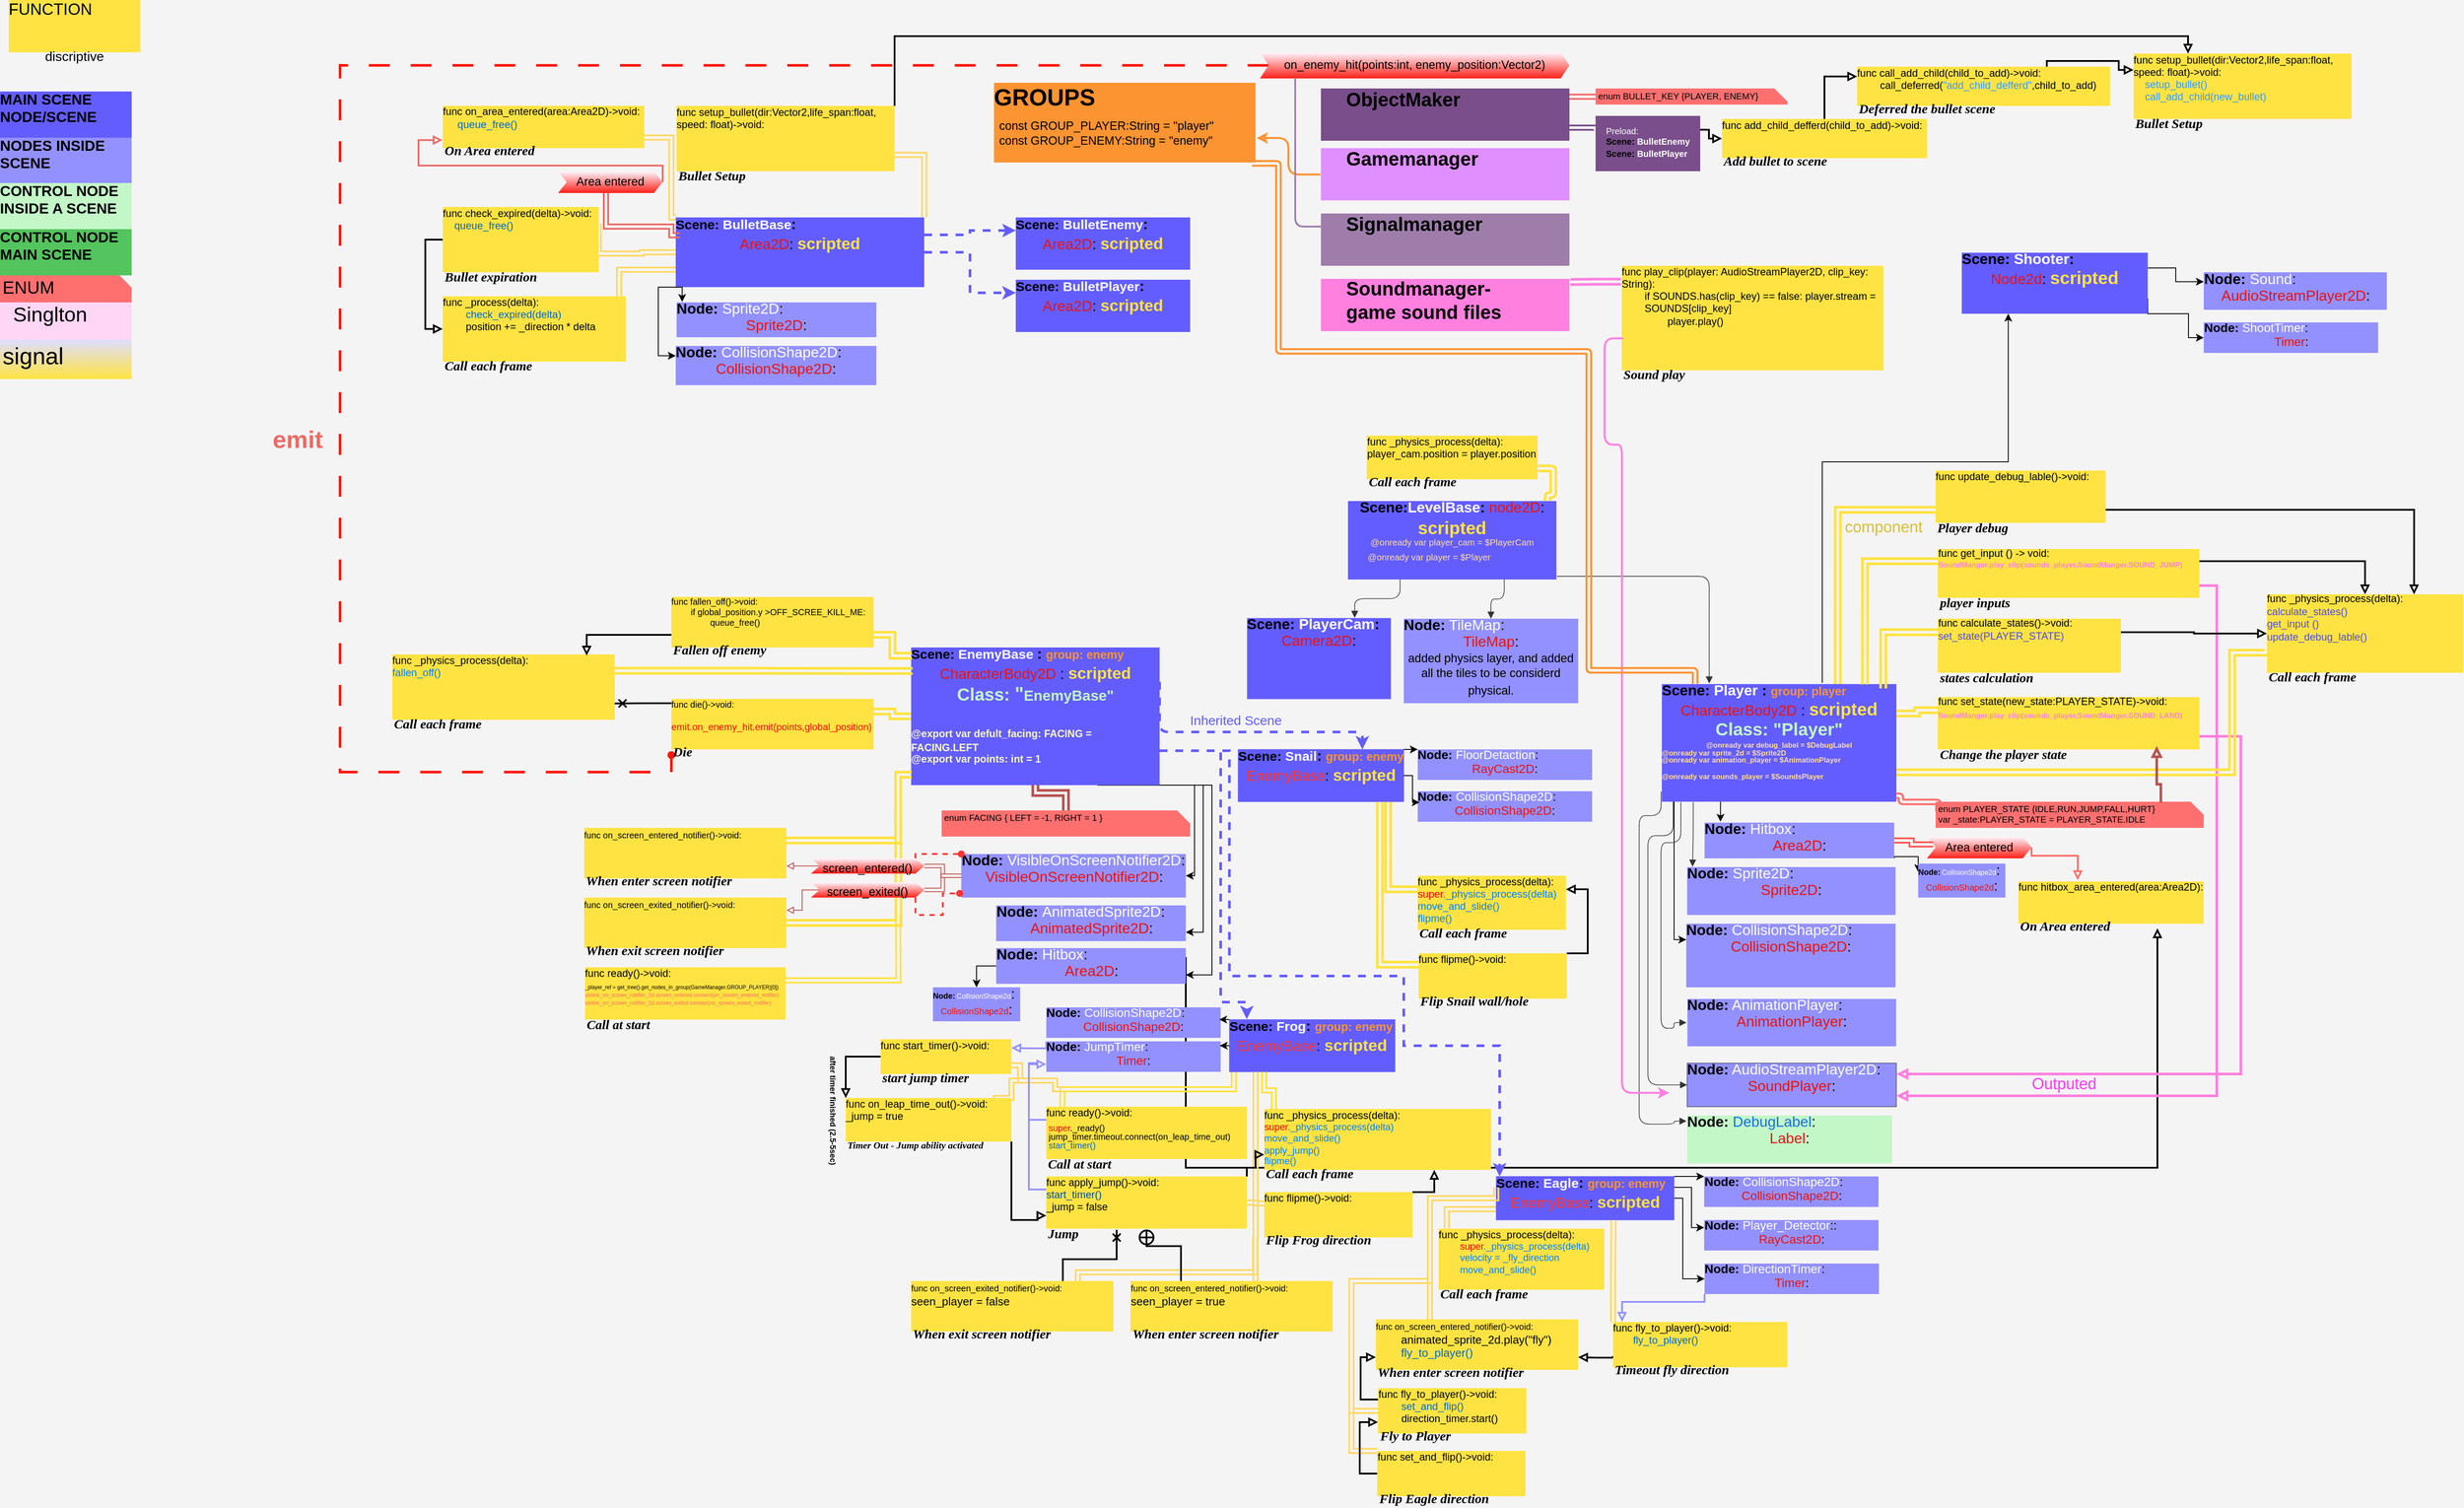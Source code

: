 <mxfile version="24.6.4" type="github">
  <diagram name="‫עמוד-1‬" id="evQUI1vt7EIw48ChurK0">
    <mxGraphModel dx="3154" dy="3134" grid="1" gridSize="10" guides="1" tooltips="1" connect="1" arrows="1" fold="1" page="1" pageScale="1" pageWidth="827" pageHeight="1169" background="#F5F4F4" math="0" shadow="0">
      <root>
        <mxCell id="0" />
        <mxCell id="1" parent="0" />
        <mxCell id="_S04D1zqWIvXFKWB9VLx-42" style="edgeStyle=orthogonalEdgeStyle;rounded=0;orthogonalLoop=1;jettySize=auto;html=1;exitX=1;exitY=0.25;exitDx=0;exitDy=0;entryX=0.75;entryY=1;entryDx=0;entryDy=0;endArrow=block;endFill=0;strokeWidth=2;" edge="1" parent="1" source="_S04D1zqWIvXFKWB9VLx-22" target="_S04D1zqWIvXFKWB9VLx-38">
          <mxGeometry relative="1" as="geometry">
            <Array as="points">
              <mxPoint x="-260" y="-980" />
              <mxPoint x="854" y="-980" />
            </Array>
          </mxGeometry>
        </mxCell>
        <mxCell id="CjNx1Wot1mACuI0lEV2n-185" style="edgeStyle=orthogonalEdgeStyle;rounded=0;orthogonalLoop=1;jettySize=auto;html=1;exitX=1;exitY=0.5;exitDx=0;exitDy=0;strokeWidth=3;shape=link;strokeColor=#FFE342;" parent="1" source="CjNx1Wot1mACuI0lEV2n-177" edge="1">
          <mxGeometry relative="1" as="geometry">
            <mxPoint x="-590.0" y="-1430.0" as="targetPoint" />
          </mxGeometry>
        </mxCell>
        <mxCell id="CjNx1Wot1mACuI0lEV2n-1" value="&lt;div style=&quot;display: flex; justify-content: flex-start; align-items: baseline; line-height: 1.25; margin-top: -2px; font-size: 0px;&quot;&gt;&lt;span&gt;&lt;span style=&quot;font-size:16.8px;font-weight: bold;&quot;&gt;&lt;span style=&quot;font-size:16.8px;font-weight: bold;&quot;&gt;Scene:&lt;/span&gt;&lt;span style=&quot;font-size:16.8px;color:#ffffff;font-weight: bold;&quot;&gt;LevelBase&lt;/span&gt;:&amp;nbsp;&lt;/span&gt;&lt;span style=&quot;background-color: initial; font-size: 16.8px;&quot;&gt;&lt;span style=&quot;color: rgb(232, 19, 19);&quot;&gt;node2D&lt;/span&gt;: &lt;/span&gt;&lt;span style=&quot;background-color: initial; font-size: 20.2px; color: rgb(255, 227, 66); font-weight: bold;&quot;&gt;scripted&lt;br&gt;&lt;/span&gt;&lt;/span&gt;&lt;/div&gt;&lt;div style=&quot;display: flex; justify-content: center; align-items: baseline; font-size: 0px; line-height: 1.25; margin-top: -2px;&quot;&gt;&lt;span&gt;&lt;span style=&quot;color: rgb(255, 221, 166); font-size: 10.2px; background-color: initial;&quot;&gt;&lt;div style=&quot;&quot;&gt;&lt;span style=&quot;background-color: initial;&quot;&gt;@onready var player_cam = $PlayerCam&lt;/span&gt;&lt;/div&gt;&lt;/span&gt;&lt;/span&gt;&lt;/div&gt;&lt;div style=&quot;display: flex; justify-content: flex-start; align-items: baseline; font-size: 0px; line-height: 1.25; margin-top: -2px;&quot;&gt;&lt;span style=&quot;&quot;&gt;&lt;span style=&quot;font-size:10.2px;color:#ffdda6;&quot;&gt;&lt;span style=&quot;white-space: pre;&quot;&gt;&#x9;&lt;/span&gt;@onready var player = $Player&lt;/span&gt;&lt;span style=&quot;font-size:15.2px;color:#00c2a8;&quot;&gt;&lt;br&gt;&lt;/span&gt;&lt;/span&gt;&lt;/div&gt;&lt;div style=&quot;display: flex; justify-content: center; text-align: center; align-items: baseline; font-size: 0; line-height: 1.25;margin-top: -2px;&quot;&gt;&lt;span&gt;&lt;span style=&quot;font-size:16.8px;&quot;&gt;   &lt;/span&gt;&lt;/span&gt;&lt;/div&gt;" style="align=center;whiteSpace=wrap;overflow=block;blockSpacing=1;html=1;fontSize=13;spacing=0;verticalAlign=top;strokeColor=#unset;fillOpacity=100;fillColor=#635dff;strokeWidth=NaN;" parent="1" vertex="1">
          <mxGeometry x="-74" y="-1745" width="239" height="90" as="geometry" />
        </mxCell>
        <mxCell id="CjNx1Wot1mACuI0lEV2n-2" value="&lt;div style=&quot;display: flex; justify-content: flex-start; text-align: left; align-items: baseline; font-size: 0; line-height: 1.25;margin-top: -2px;&quot;&gt;&lt;span&gt;&lt;span style=&quot;font-size:16.8px;font-weight: bold;&quot;&gt;Node:&lt;/span&gt;&lt;span style=&quot;font-size:16.8px;&quot;&gt; &lt;/span&gt;&lt;span style=&quot;font-size:16.8px;color:#ffffff;&quot;&gt;TileMap&lt;/span&gt;&lt;span style=&quot;font-size:16.8px;&quot;&gt;:&#xa;&lt;/span&gt;&lt;/span&gt;&lt;/div&gt;&lt;div style=&quot;display: flex; justify-content: center; text-align: center; align-items: baseline; font-size: 0; line-height: 1.25;margin-top: -2px;&quot;&gt;&lt;span&gt;&lt;span style=&quot;font-size:16.8px;&quot;&gt;&lt;span style=&quot;font-size:16.8px;color:#e81313;&quot;&gt;TileMap&lt;/span&gt;:&#xa;&lt;/span&gt;&lt;span style=&quot;font-size:13.5px;&quot;&gt;added physics layer, and added all the tiles to be considerd physical.&lt;/span&gt;&lt;span style=&quot;font-size:16.8px;&quot;&gt;&#xa;   &lt;/span&gt;&lt;/span&gt;&lt;/div&gt;" style="align=center;whiteSpace=wrap;overflow=block;blockSpacing=1;html=1;fontSize=13;spacing=0;verticalAlign=top;strokeColor=#unset;fillOpacity=100;fillColor=#9391ff;strokeWidth=NaN;" parent="1" vertex="1">
          <mxGeometry x="-10" y="-1610" width="200" height="97" as="geometry" />
        </mxCell>
        <UserObject label="func _physics_process(delta):&#xa;&#x9;player_cam.position = player.position" Notes="call in every frame on the physics body: update the camera node position to the player position." id="CjNx1Wot1mACuI0lEV2n-3">
          <mxCell style="html=1;overflow=block;blockSpacing=1;whiteSpace=wrap;fontSize=11.8;align=left;spacing=0;verticalAlign=top;strokeColor=#unset;fillOpacity=100;fillColor=#ffe342;strokeWidth=NaN;lucidId=NR6OM82iCQtp;" parent="1" vertex="1">
            <mxGeometry x="-52.5" y="-1820" width="196" height="50" as="geometry" />
          </mxCell>
        </UserObject>
        <mxCell id="CjNx1Wot1mACuI0lEV2n-4" value="Call each frame" style="strokeColor=none;fillColor=none;whiteSpace=wrap;fontSize=15.2;align=left;fontStyle=3;verticalAlign=middle;horizontal=1;fontFamily=Verdana;" parent="CjNx1Wot1mACuI0lEV2n-3" vertex="1">
          <mxGeometry y="50" width="196" height="6.667" as="geometry" />
        </mxCell>
        <mxCell id="CjNx1Wot1mACuI0lEV2n-5" value="&lt;div style=&quot;display: flex; justify-content: flex-start; text-align: left; align-items: baseline; font-size: 0; line-height: 1.25;margin-top: -2px;&quot;&gt;&lt;span&gt;&lt;span style=&quot;font-size:16.8px;font-weight: bold;&quot;&gt;&lt;span style=&quot;font-size:16.8px;font-weight: bold;&quot;&gt;Scene: &lt;/span&gt;&lt;span style=&quot;font-size:16.8px;color:#ffffff;font-weight: bold;&quot;&gt;PlayerCam&lt;/span&gt;: &#xa;&lt;/span&gt;&lt;/span&gt;&lt;/div&gt;&lt;div style=&quot;display: flex; justify-content: center; text-align: center; align-items: baseline; font-size: 0; line-height: 1.25;margin-top: -2px;&quot;&gt;&lt;span&gt;&lt;span style=&quot;font-size:16.8px;&quot;&gt;&lt;span style=&quot;font-size:16.8px;color:#e81313;&quot;&gt;Camera2D&lt;/span&gt;: &lt;/span&gt;&lt;span style=&quot;font-size:16.8px;&quot;&gt;&#xa;&lt;/span&gt;&lt;span style=&quot;font-size:16.8px;&quot;&gt;&#xa;   &lt;/span&gt;&lt;/span&gt;&lt;/div&gt;" style="align=center;whiteSpace=wrap;overflow=block;blockSpacing=1;html=1;fontSize=13;spacing=0;verticalAlign=top;strokeColor=#unset;fillOpacity=100;fillColor=#635dff;strokeWidth=1.5;" parent="1" vertex="1">
          <mxGeometry x="-190" y="-1611" width="165" height="93" as="geometry" />
        </mxCell>
        <mxCell id="CjNx1Wot1mACuI0lEV2n-79" style="edgeStyle=orthogonalEdgeStyle;rounded=0;orthogonalLoop=1;jettySize=auto;html=1;entryX=0;entryY=0.25;entryDx=0;entryDy=0;" parent="1" source="CjNx1Wot1mACuI0lEV2n-6" target="CjNx1Wot1mACuI0lEV2n-9" edge="1">
          <mxGeometry relative="1" as="geometry">
            <Array as="points">
              <mxPoint x="300" y="-1242" />
            </Array>
          </mxGeometry>
        </mxCell>
        <mxCell id="_S04D1zqWIvXFKWB9VLx-103" style="edgeStyle=orthogonalEdgeStyle;rounded=0;orthogonalLoop=1;jettySize=auto;html=1;exitX=0.684;exitY=-0.011;exitDx=0;exitDy=0;entryX=0.25;entryY=1;entryDx=0;entryDy=0;exitPerimeter=0;" edge="1" parent="1" source="CjNx1Wot1mACuI0lEV2n-6" target="_S04D1zqWIvXFKWB9VLx-97">
          <mxGeometry relative="1" as="geometry">
            <Array as="points">
              <mxPoint x="470" y="-1790" />
              <mxPoint x="683" y="-1790" />
            </Array>
          </mxGeometry>
        </mxCell>
        <mxCell id="CjNx1Wot1mACuI0lEV2n-6" value="&lt;div style=&quot;display: flex; justify-content: flex-start; text-align: left; align-items: baseline; font-size: 0; line-height: 1.25;margin-top: -2px;&quot;&gt;&lt;span&gt;&lt;span style=&quot;font-size:16.8px;font-weight: bold;&quot;&gt;&lt;span style=&quot;font-size:16.8px;font-weight: bold;&quot;&gt;Scene: &lt;/span&gt;&lt;span style=&quot;font-size:16.8px;color:#ffffff;font-weight: bold;&quot;&gt;Player&lt;/span&gt; : &lt;/span&gt;&lt;span style=&quot;font-size:13.5px;color:#fc9432;font-weight: bold;&quot;&gt;group: player&lt;/span&gt;&lt;span style=&quot;font-size:16.8px;font-weight: bold;&quot;&gt;&lt;br&gt;&lt;/span&gt;&lt;/span&gt;&lt;/div&gt;&lt;div style=&quot;display: flex; justify-content: center; text-align: center; align-items: baseline; font-size: 0; line-height: 1.25;margin-top: -2px;&quot;&gt;&lt;span&gt;&lt;span style=&quot;font-size:16.8px;&quot;&gt;&lt;span style=&quot;font-size:16.8px;color:#e81313;&quot;&gt;CharacterBody2D&lt;/span&gt; : &lt;/span&gt;&lt;span style=&quot;font-size:20.2px;color:#ffe342;font-weight: bold;&quot;&gt;scripted&lt;br&gt;&lt;/span&gt;&lt;/span&gt;&lt;/div&gt;&lt;div style=&quot;display: flex; justify-content: center; text-align: center; align-items: baseline; font-size: 0; line-height: 1.25;margin-top: -2px;&quot;&gt;&lt;span&gt;&lt;span style=&quot;font-size:20.2px;font-weight: bold;&quot;&gt;&lt;span style=&quot;font-size:20.2px;color:#c3f7c8;font-weight: bold;&quot;&gt;Class: &quot;Player&quot;&lt;br&gt;&lt;/span&gt;&lt;/span&gt;&lt;span style=&quot;color: rgb(255, 221, 166); font-size: 8.3px; font-weight: bold; background-color: initial;&quot;&gt;@onready var debug_label = $DebugLabel&lt;/span&gt;&lt;/span&gt;&lt;/div&gt;&lt;div style=&quot;display: flex; justify-content: flex-start; text-align: left; align-items: baseline; font-size: 0; line-height: 1.25;margin-top: -2px;&quot;&gt;&lt;span&gt;&lt;span style=&quot;font-size:8.3px;color:#ffdda6;font-weight: bold;&quot;&gt;@onready var sprite_2d = $Sprite2D&lt;br&gt;&lt;/span&gt;&lt;/span&gt;&lt;/div&gt;&lt;div style=&quot;display: flex; justify-content: flex-start; text-align: left; align-items: baseline; font-size: 0; line-height: 1.25;margin-top: -2px;&quot;&gt;&lt;span&gt;&lt;span style=&quot;font-size:8.3px;color:#ffdda6;font-weight: bold;&quot;&gt;@onready var animation_player = $AnimationPlayer&lt;br&gt;&lt;/span&gt;&lt;/span&gt;&lt;/div&gt;&lt;div style=&quot;display: flex; justify-content: flex-start; text-align: left; align-items: baseline; font-size: 0; line-height: 1.25;margin-top: -2px;&quot;&gt;&lt;span&gt;&lt;span style=&quot;font-size:8.3px;color:#ffdda6;font-weight: bold;&quot;&gt;@onready var sounds_player = $SoundsPlayer&lt;/span&gt;&lt;span style=&quot;font-size:18.5px;&quot;&gt;&lt;br&gt;&lt;/span&gt;&lt;/span&gt;&lt;/div&gt;&lt;div style=&quot;display: flex; justify-content: center; text-align: center; align-items: baseline; font-size: 0; line-height: 1.25;margin-top: -2px;&quot;&gt;&lt;span&gt;&lt;/span&gt;&lt;/div&gt;" style="align=center;whiteSpace=wrap;overflow=block;blockSpacing=1;html=1;fontSize=13;spacing=0;verticalAlign=top;strokeColor=#unset;fillOpacity=100;fillColor=#635dff;strokeWidth=NaN;" parent="1" vertex="1">
          <mxGeometry x="286" y="-1535" width="269" height="135" as="geometry" />
        </mxCell>
        <UserObject label="&lt;div style=&quot;display: flex; justify-content: flex-start; text-align: left; align-items: baseline; font-size: 0; line-height: 1.25;margin-top: -2px;&quot;&gt;&lt;span&gt;&lt;span style=&quot;font-size:16.8px;font-weight: bold;&quot;&gt;Node:&lt;/span&gt;&lt;span style=&quot;font-size:16.8px;&quot;&gt; &lt;/span&gt;&lt;span style=&quot;font-size:16.8px;color:#ffffff;&quot;&gt;Sprite2D&lt;/span&gt;&lt;span style=&quot;font-size:16.8px;&quot;&gt;:&#xa;&lt;/span&gt;&lt;/span&gt;&lt;/div&gt;&lt;div style=&quot;display: flex; justify-content: center; text-align: center; align-items: baseline; font-size: 0; line-height: 1.25;margin-top: -2px;&quot;&gt;&lt;span&gt;&lt;span style=&quot;font-size:16.8px;&quot;&gt;&lt;span style=&quot;font-size:16.8px;color:#e81313;&quot;&gt;Sprite2D&lt;/span&gt;:&#xa;&#xa;   &lt;/span&gt;&lt;/span&gt;&lt;/div&gt;" Notes="player sprite" id="CjNx1Wot1mACuI0lEV2n-7">
          <mxCell style="align=center;whiteSpace=wrap;overflow=block;blockSpacing=1;html=1;fontSize=13;spacing=0;verticalAlign=top;strokeColor=#unset;fillOpacity=100;fillColor=#9391ff;strokeWidth=NaN;" parent="1" vertex="1">
            <mxGeometry x="315" y="-1325" width="239" height="55" as="geometry" />
          </mxCell>
        </UserObject>
        <mxCell id="CjNx1Wot1mACuI0lEV2n-8" value="" style="html=1;jettySize=18;whiteSpace=wrap;fontSize=13;strokeColor=#333333;strokeOpacity=100;strokeWidth=0.8;rounded=1;arcSize=24;edgeStyle=orthogonalEdgeStyle;startArrow=none;endArrow=block;endFill=1;exitX=0.134;exitY=1.005;exitPerimeter=0;entryX=0.026;entryY=-0.008;entryPerimeter=0;lucidId=Gf7OgkkCt._3;" parent="1" source="CjNx1Wot1mACuI0lEV2n-6" target="CjNx1Wot1mACuI0lEV2n-7" edge="1">
          <mxGeometry width="100" height="100" relative="1" as="geometry">
            <Array as="points" />
          </mxGeometry>
        </mxCell>
        <mxCell id="CjNx1Wot1mACuI0lEV2n-9" value="&lt;div style=&quot;display: flex; justify-content: flex-start; text-align: left; align-items: baseline; font-size: 0; line-height: 1.25;margin-top: -2px;&quot;&gt;&lt;span&gt;&lt;span style=&quot;font-size:16.8px;font-weight: bold;&quot;&gt;Node:&lt;/span&gt;&lt;span style=&quot;font-size:16.8px;&quot;&gt; &lt;/span&gt;&lt;span style=&quot;font-size:16.8px;color:#ffffff;&quot;&gt;CollisionShape2D&lt;/span&gt;&lt;span style=&quot;font-size:16.8px;&quot;&gt;:&#xa;&lt;/span&gt;&lt;/span&gt;&lt;/div&gt;&lt;div style=&quot;display: flex; justify-content: center; text-align: center; align-items: baseline; font-size: 0; line-height: 1.25;margin-top: -2px;&quot;&gt;&lt;span&gt;&lt;span style=&quot;font-size:16.8px;&quot;&gt;&lt;span style=&quot;font-size:16.8px;color:#e81313;&quot;&gt;CollisionShape2D&lt;/span&gt;:&#xa;   &lt;/span&gt;&lt;/span&gt;&lt;/div&gt;" style="align=center;whiteSpace=wrap;overflow=block;blockSpacing=1;html=1;fontSize=13;spacing=0;verticalAlign=top;strokeColor=#unset;fillOpacity=100;fillColor=#9391ff;strokeWidth=NaN;" parent="1" vertex="1">
          <mxGeometry x="314" y="-1260" width="240" height="73" as="geometry" />
        </mxCell>
        <UserObject label="&lt;div style=&quot;display: flex; justify-content: flex-start; text-align: left; align-items: baseline; font-size: 0; line-height: 1.25;margin-top: -2px;&quot;&gt;&lt;span&gt;&lt;span style=&quot;font-size:16.8px;font-weight: bold;&quot;&gt;Node:&lt;/span&gt;&lt;span style=&quot;font-size:16.8px;&quot;&gt; &lt;/span&gt;&lt;span style=&quot;font-size:16.8px;color:#ffffff;&quot;&gt;AnimationPlayer&lt;/span&gt;&lt;span style=&quot;font-size:16.8px;&quot;&gt;:&#xa;&lt;/span&gt;&lt;/span&gt;&lt;/div&gt;&lt;div style=&quot;display: flex; justify-content: center; text-align: center; align-items: baseline; font-size: 0; line-height: 1.25;margin-top: -2px;&quot;&gt;&lt;span&gt;&lt;span style=&quot;font-size:16.8px;&quot;&gt;&lt;span style=&quot;font-size:16.8px;color:#e81313;&quot;&gt;AnimationPlayer&lt;/span&gt;:&#xa;  &lt;/span&gt;&lt;/span&gt;&lt;/div&gt;" Notes="an animation player to play the files from sound manager" id="CjNx1Wot1mACuI0lEV2n-11">
          <mxCell style="align=center;whiteSpace=wrap;overflow=block;blockSpacing=1;html=1;fontSize=13;spacing=0;verticalAlign=top;strokeColor=#FFFFFF;fillOpacity=100;fillColor=#9391ff;strokeWidth=NaN;" parent="1" vertex="1">
            <mxGeometry x="315" y="-1174" width="240" height="55" as="geometry" />
          </mxCell>
        </UserObject>
        <mxCell id="CjNx1Wot1mACuI0lEV2n-12" value="" style="html=1;jettySize=18;whiteSpace=wrap;fontSize=13;strokeColor=#333333;strokeOpacity=100;strokeWidth=0.8;rounded=1;arcSize=24;edgeStyle=orthogonalEdgeStyle;startArrow=none;endArrow=block;endFill=1;exitX=0.081;exitY=1.005;exitPerimeter=0;entryX=-0.003;entryY=0.5;entryPerimeter=0;lucidId=xj7OuTxPy55P;" parent="1" source="CjNx1Wot1mACuI0lEV2n-6" target="CjNx1Wot1mACuI0lEV2n-11" edge="1">
          <mxGeometry width="100" height="100" relative="1" as="geometry">
            <Array as="points">
              <mxPoint x="308" y="-1353" />
              <mxPoint x="285" y="-1353" />
              <mxPoint x="285" y="-1140" />
              <mxPoint x="300" y="-1140" />
              <mxPoint x="300" y="-1147" />
            </Array>
          </mxGeometry>
        </mxCell>
        <mxCell id="CjNx1Wot1mACuI0lEV2n-13" value="" style="html=1;jettySize=18;whiteSpace=wrap;fontSize=13;strokeColor=#333333;strokeOpacity=100;strokeWidth=0.8;rounded=1;arcSize=24;edgeStyle=orthogonalEdgeStyle;startArrow=none;endArrow=block;endFill=1;entryX=0.75;entryY=0;lucidId=9s7OLiU-a51X;exitX=0.25;exitY=1;exitDx=0;exitDy=0;entryDx=0;entryDy=0;" parent="1" source="CjNx1Wot1mACuI0lEV2n-1" target="CjNx1Wot1mACuI0lEV2n-5" edge="1">
          <mxGeometry width="100" height="100" relative="1" as="geometry">
            <Array as="points" />
            <mxPoint x="-50" y="-1654" as="sourcePoint" />
          </mxGeometry>
        </mxCell>
        <mxCell id="CjNx1Wot1mACuI0lEV2n-14" value="" style="html=1;jettySize=18;whiteSpace=wrap;fontSize=13;strokeColor=#333333;strokeOpacity=100;strokeWidth=0.8;rounded=1;arcSize=24;edgeStyle=orthogonalEdgeStyle;startArrow=none;endArrow=block;endFill=1;exitX=1.003;exitY=0.959;exitPerimeter=0;entryX=0.202;entryY=-0.005;entryPerimeter=0;lucidId=cz7O-S_X~JMk;" parent="1" source="CjNx1Wot1mACuI0lEV2n-1" target="CjNx1Wot1mACuI0lEV2n-6" edge="1">
          <mxGeometry width="100" height="100" relative="1" as="geometry">
            <Array as="points" />
          </mxGeometry>
        </mxCell>
        <mxCell id="CjNx1Wot1mACuI0lEV2n-15" value="" style="html=1;jettySize=18;whiteSpace=wrap;fontSize=13;strokeColor=#ffe342;strokeOpacity=100;strokeWidth=3;rounded=1;arcSize=24;edgeStyle=orthogonalEdgeStyle;startArrow=none;endArrow=none;exitX=1.003;exitY=0.751;exitPerimeter=0;entryX=0.958;entryY=-0.003;lucidId=--7OhS-CCS-P;shape=link;entryDx=0;entryDy=0;entryPerimeter=0;" parent="1" source="CjNx1Wot1mACuI0lEV2n-3" target="CjNx1Wot1mACuI0lEV2n-1" edge="1">
          <mxGeometry width="100" height="100" relative="1" as="geometry">
            <Array as="points" />
          </mxGeometry>
        </mxCell>
        <UserObject label="&lt;div style=&quot;display: flex; justify-content: flex-start; text-align: left; align-items: baseline; font-size: 0; line-height: 1.25;margin-top: -2px;&quot;&gt;&lt;span&gt;&lt;span style=&quot;font-size:11.8px;&quot;&gt;&lt;span style=&quot;font-size:11.8px;&quot;&gt;func _physics_process(delta):&#xa;&lt;/span&gt;&lt;span style=&quot;font-size:11.8px;color:#504bde;&quot;&gt;calculate_states()&#xa;get_input ()&#xa;update_debug_lable()&#xa;&lt;/span&gt;&lt;/span&gt;&lt;/span&gt;&lt;/div&gt;" Notes="if player is not on solid surface, falling in the y direction according to the gravity variable.&#xa;&#xa;call in the move and slide base function for colliding with another body and be able to slide on him&#xa;" id="CjNx1Wot1mACuI0lEV2n-16">
          <mxCell style="html=1;overflow=block;blockSpacing=1;whiteSpace=wrap;fontSize=13;align=left;spacing=0;verticalAlign=top;strokeColor=#unset;fillOpacity=100;fillColor=#ffe342;strokeWidth=NaN;lucidId=DG8O~GKL7nWF;" parent="1" vertex="1">
            <mxGeometry x="980" y="-1638" width="225" height="90" as="geometry" />
          </mxCell>
        </UserObject>
        <mxCell id="CjNx1Wot1mACuI0lEV2n-17" value="Call each frame" style="strokeColor=none;fillColor=none;whiteSpace=wrap;fontSize=15.2;align=left;fontStyle=3;fontFamily=Verdana;" parent="CjNx1Wot1mACuI0lEV2n-16" vertex="1">
          <mxGeometry y="90" width="225" height="10" as="geometry" />
        </mxCell>
        <mxCell id="CjNx1Wot1mACuI0lEV2n-135" style="edgeStyle=orthogonalEdgeStyle;rounded=0;orthogonalLoop=1;jettySize=auto;html=1;exitX=1;exitY=0.75;exitDx=0;exitDy=0;entryX=1;entryY=0.75;entryDx=0;entryDy=0;fillColor=#e1d5e7;strokeColor=#ff80df;endArrow=block;endFill=0;strokeWidth=3;" parent="1" source="CjNx1Wot1mACuI0lEV2n-19" target="CjNx1Wot1mACuI0lEV2n-51" edge="1">
          <mxGeometry relative="1" as="geometry" />
        </mxCell>
        <mxCell id="CjNx1Wot1mACuI0lEV2n-137" style="edgeStyle=orthogonalEdgeStyle;rounded=0;orthogonalLoop=1;jettySize=auto;html=1;exitX=1;exitY=0.25;exitDx=0;exitDy=0;entryX=0.5;entryY=0;entryDx=0;entryDy=0;strokeWidth=2;endArrow=block;endFill=0;" parent="1" source="CjNx1Wot1mACuI0lEV2n-19" target="CjNx1Wot1mACuI0lEV2n-16" edge="1">
          <mxGeometry relative="1" as="geometry" />
        </mxCell>
        <UserObject label="&lt;div style=&quot;display: flex; justify-content: flex-start; text-align: left; align-items: baseline; font-size: 0; line-height: 1.25;margin-top: -2px;&quot;&gt;&lt;span&gt;&lt;span style=&quot;font-size:11.8px;&quot;&gt;func get_input () -&amp;gt; void:&#xa;&lt;/span&gt;&lt;span style=&quot;font-size:8.5px;color:#ff80df;font-weight: bold;&quot;&gt;SoundManger.play_clip(sounds_player,SoundManger.SOUND_JUMP)&lt;/span&gt;&lt;/span&gt;&lt;/div&gt;" Notes="the player input fumction: velocity in the x axis is starting with zero:&#xa;then conditional input left right if the right button pressed.&#xa;jumping condition if pressed and on the floor,&#xa;we clamp the falling and jumping by the contstants from the player script/" id="CjNx1Wot1mACuI0lEV2n-19">
          <mxCell style="html=1;overflow=block;blockSpacing=1;whiteSpace=wrap;fontSize=13;align=left;spacing=0;verticalAlign=top;strokeColor=#unset;fillOpacity=100;fillColor=#ffe342;strokeWidth=NaN;lucidId=qYZPwP8ME3jp;" parent="1" vertex="1">
            <mxGeometry x="602.5" y="-1690" width="300" height="56" as="geometry" />
          </mxCell>
        </UserObject>
        <mxCell id="CjNx1Wot1mACuI0lEV2n-20" value="player inputs" style="strokeColor=none;fillColor=none;whiteSpace=wrap;fontSize=15;align=left;fontStyle=3;fontFamily=Verdana;" parent="CjNx1Wot1mACuI0lEV2n-19" vertex="1">
          <mxGeometry y="56" width="300" height="10" as="geometry" />
        </mxCell>
        <mxCell id="CjNx1Wot1mACuI0lEV2n-24" value="" style="html=1;jettySize=18;whiteSpace=wrap;fontSize=13;strokeColor=#fe7070;strokeOpacity=100;strokeWidth=2.3;rounded=1;arcSize=24;edgeStyle=orthogonalEdgeStyle;startArrow=none;endArrow=none;exitX=0.997;exitY=0.948;exitPerimeter=0;entryX=0;entryY=0.453;entryPerimeter=0;lucidId=vc0PVMXvoR~5;shape=link;exitDx=0;exitDy=0;entryDx=0;entryDy=0;" parent="1" source="CjNx1Wot1mACuI0lEV2n-6" target="CjNx1Wot1mACuI0lEV2n-23" edge="1">
          <mxGeometry width="100" height="100" relative="1" as="geometry">
            <Array as="points">
              <mxPoint x="560" y="-1407" />
              <mxPoint x="560" y="-1400" />
              <mxPoint x="603" y="-1400" />
            </Array>
          </mxGeometry>
        </mxCell>
        <mxCell id="CjNx1Wot1mACuI0lEV2n-128" style="edgeStyle=orthogonalEdgeStyle;rounded=0;orthogonalLoop=1;jettySize=auto;html=1;exitX=0;exitY=0.25;exitDx=0;exitDy=0;entryX=1;entryY=0.25;entryDx=0;entryDy=0;strokeWidth=3;strokeColor=#FFE342;shape=link;" parent="1" source="CjNx1Wot1mACuI0lEV2n-25" target="CjNx1Wot1mACuI0lEV2n-6" edge="1">
          <mxGeometry relative="1" as="geometry" />
        </mxCell>
        <mxCell id="CjNx1Wot1mACuI0lEV2n-134" style="edgeStyle=orthogonalEdgeStyle;rounded=0;orthogonalLoop=1;jettySize=auto;html=1;exitX=1;exitY=0.75;exitDx=0;exitDy=0;entryX=1;entryY=0.25;entryDx=0;entryDy=0;fillColor=#e1d5e7;strokeColor=#ff80df;endArrow=block;endFill=0;strokeWidth=3;" parent="1" source="CjNx1Wot1mACuI0lEV2n-25" target="CjNx1Wot1mACuI0lEV2n-51" edge="1">
          <mxGeometry relative="1" as="geometry">
            <Array as="points">
              <mxPoint x="950" y="-1475" />
              <mxPoint x="950" y="-1087" />
            </Array>
          </mxGeometry>
        </mxCell>
        <UserObject label="&lt;div style=&quot;display: flex; justify-content: flex-start; text-align: left; align-items: baseline; font-size: 0; line-height: 1.25;margin-top: -2px;&quot;&gt;&lt;span&gt;&lt;span style=&quot;font-size:11.8px;&quot;&gt;func set_state(new_state:PLAYER_STATE)-&amp;gt;void:&#xa;&lt;/span&gt;&lt;span style=&quot;font-size:8.5px;color:#ff80df;font-weight: bold;&quot;&gt;SoundManger.play_clip(sounds_player,SoundManger.SOUND_LAND)&lt;/span&gt;&lt;span style=&quot;font-size:11.8px;&quot;&gt;&#xa;&lt;/span&gt;&lt;/span&gt;&lt;/div&gt;" Notes="take the _state var and play the wanted animation according&#xa;to the enum we envoke, the argument passed here is new_state which is the argument of the state we want to change _state to&#xa;check if falling then change to idle or walk for land sound" id="CjNx1Wot1mACuI0lEV2n-25">
          <mxCell style="html=1;overflow=block;blockSpacing=1;whiteSpace=wrap;fontSize=13;align=left;spacing=0;verticalAlign=top;strokeColor=#unset;fillOpacity=100;fillColor=#ffe342;strokeWidth=NaN;lucidId=uY1PPZYHQ8YV;" parent="1" vertex="1">
            <mxGeometry x="602.5" y="-1520" width="300" height="60" as="geometry" />
          </mxCell>
        </UserObject>
        <mxCell id="CjNx1Wot1mACuI0lEV2n-26" value="Change the player state" style="strokeColor=none;fillColor=none;whiteSpace=wrap;fontSize=15;align=left;fontStyle=3;fontFamily=Verdana;" parent="CjNx1Wot1mACuI0lEV2n-25" vertex="1">
          <mxGeometry y="60" width="300" height="10" as="geometry" />
        </mxCell>
        <mxCell id="CjNx1Wot1mACuI0lEV2n-138" style="edgeStyle=orthogonalEdgeStyle;rounded=0;orthogonalLoop=1;jettySize=auto;html=1;exitX=1;exitY=0.25;exitDx=0;exitDy=0;strokeWidth=2;endArrow=block;endFill=0;" parent="1" source="CjNx1Wot1mACuI0lEV2n-29" target="CjNx1Wot1mACuI0lEV2n-16" edge="1">
          <mxGeometry relative="1" as="geometry" />
        </mxCell>
        <UserObject label="&lt;div style=&quot;display: flex; justify-content: flex-start; text-align: left; align-items: baseline; font-size: 0; line-height: 1.25;margin-top: -2px;&quot;&gt;&lt;span&gt;&lt;span style=&quot;font-size:11.8px;&quot;&gt;&lt;span style=&quot;font-size:11.8px;&quot;&gt;func calculate_states()-&amp;gt;void:&#xa;&lt;/span&gt;&lt;span style=&quot;font-size:11.8px;color:#504bde;&quot;&gt;set_state(PLAYER_STATE)&lt;/span&gt;&#xa;&lt;/span&gt;&lt;/span&gt;&lt;/div&gt;" Notes="Calling the set_state() function, if the statement are corrected: if player is hurt we have an invincibilty window that we cannot do anythig.&#xa;if were on the floor:&#xa;and were not going left or right - were idle&#xa;else: were moving&#xa;&#xa;if the y velocity is positive were falling, else its negative and were jumping.&#xa;each one is changing the state of player accordingly&#xa;were calling this function all the time." id="CjNx1Wot1mACuI0lEV2n-29">
          <mxCell style="html=1;overflow=block;blockSpacing=1;whiteSpace=wrap;fontSize=13;align=left;spacing=0;verticalAlign=top;strokeColor=#unset;fillOpacity=100;fillColor=#ffe342;strokeWidth=NaN;lucidId=n01Pdr.R5spz;" parent="1" vertex="1">
            <mxGeometry x="602.5" y="-1610" width="210" height="62" as="geometry" />
          </mxCell>
        </UserObject>
        <mxCell id="CjNx1Wot1mACuI0lEV2n-30" value="states calculation" style="strokeColor=none;fillColor=none;whiteSpace=wrap;fontSize=15;align=left;fontStyle=3;fontFamily=Verdana;" parent="CjNx1Wot1mACuI0lEV2n-29" vertex="1">
          <mxGeometry y="62" width="210" height="10" as="geometry" />
        </mxCell>
        <UserObject label="&lt;div style=&quot;display: flex; justify-content: flex-start; text-align: left; align-items: baseline; font-size: 0; line-height: 1.25;margin-top: -2px;&quot;&gt;&lt;span&gt;&lt;span style=&quot;font-size:16.8px;font-weight: bold;&quot;&gt;Node:&lt;/span&gt;&lt;span style=&quot;font-size:16.8px;&quot;&gt; &lt;/span&gt;&lt;span style=&quot;font-size:16.8px;color:#1071e5;&quot;&gt;DebugLabel&lt;/span&gt;&lt;span style=&quot;font-size:16.8px;&quot;&gt;:&#xa;&lt;/span&gt;&lt;/span&gt;&lt;/div&gt;&lt;div style=&quot;display: flex; justify-content: center; text-align: center; align-items: baseline; font-size: 0; line-height: 1.25;margin-top: -2px;&quot;&gt;&lt;span&gt;&lt;span style=&quot;font-size:16.8px;&quot;&gt;&lt;span style=&quot;font-size:16.8px;color:#e81313;&quot;&gt;Label&lt;/span&gt;:   &lt;/span&gt;&lt;/span&gt;&lt;/div&gt;" Notes="a label node to show proerties above the player head: states, is on floor, and x,y velocities." id="CjNx1Wot1mACuI0lEV2n-39">
          <mxCell style="align=center;whiteSpace=wrap;overflow=block;blockSpacing=1;html=1;fontSize=13;spacing=0;verticalAlign=top;strokeColor=#unset;fillOpacity=100;fillColor=#c3f7c8;strokeWidth=NaN;" parent="1" vertex="1">
            <mxGeometry x="315" y="-1040" width="235" height="55" as="geometry" />
          </mxCell>
        </UserObject>
        <mxCell id="CjNx1Wot1mACuI0lEV2n-41" value="" style="html=1;jettySize=18;whiteSpace=wrap;fontSize=13;strokeColor=#333333;strokeOpacity=100;strokeWidth=0.8;rounded=1;arcSize=24;edgeStyle=orthogonalEdgeStyle;startArrow=none;endArrow=block;endFill=1;exitX=-0.003;exitY=0.914;exitPerimeter=0;entryX=-0.003;entryY=0.119;entryPerimeter=0;lucidId=0A2PtWMCw1dF;" parent="1" source="CjNx1Wot1mACuI0lEV2n-6" target="CjNx1Wot1mACuI0lEV2n-39" edge="1">
          <mxGeometry width="100" height="100" relative="1" as="geometry">
            <Array as="points">
              <mxPoint x="285" y="-1384" />
              <mxPoint x="260" y="-1384" />
              <mxPoint x="260" y="-1030" />
              <mxPoint x="300" y="-1030" />
              <mxPoint x="300" y="-1033" />
            </Array>
          </mxGeometry>
        </mxCell>
        <mxCell id="CjNx1Wot1mACuI0lEV2n-44" value="&lt;div style=&quot;display: flex; justify-content: flex-start; text-align: left; align-items: baseline; font-size: 0; line-height: 1.25;margin-top: -2px;&quot;&gt;&lt;span&gt;&lt;span style=&quot;font-size:21.8px;&quot;&gt;&lt;b&gt;Soundmanager- game sound files&lt;/b&gt;&lt;/span&gt;&lt;span style=&quot;font-size:16.8px;&quot;&gt;&lt;br&gt;&lt;/span&gt;&lt;/span&gt;&lt;/div&gt;&lt;div style=&quot;display: flex; justify-content: center; text-align: center; align-items: baseline; font-size: 0; line-height: 1.25;margin-top: -2px;&quot;&gt;&lt;span&gt;&lt;/span&gt;&lt;/div&gt;" style="html=1;overflow=block;blockSpacing=1;whiteSpace=wrap;shape=process;fontSize=13;spacing=0;verticalAlign=top;strokeColor=#unset;fillOpacity=100;fillColor=#ff80df;strokeWidth=NaN;lucidId=1IeQHWDTt6jQ;" parent="1" vertex="1">
          <mxGeometry x="-105" y="-2000" width="285" height="60" as="geometry" />
        </mxCell>
        <UserObject label="func play_clip(player: AudioStreamPlayer2D, clip_key: String):&lt;br&gt;&#x9;&lt;span style=&quot;white-space: pre;&quot;&gt;&#x9;&lt;/span&gt;if SOUNDS.has(clip_key) == false: &#x9;player.stream = &lt;span style=&quot;white-space: pre;&quot;&gt;&#x9;&lt;/span&gt;SOUNDS[clip_key] &lt;br&gt;&#x9;&lt;span style=&quot;white-space: pre;&quot;&gt;&#x9;&lt;span style=&quot;white-space: pre;&quot;&gt;&#x9;&lt;/span&gt;&lt;/span&gt;player.play()" Notes="#function for playing each sound, the arguments are the player node to play the sound, and the keyword from dic&#xa;#if we have the keyword in the sounds dictonary we continue if not return&#xa; #load the sound file to the player we choose&#xa;#play the sound" id="CjNx1Wot1mACuI0lEV2n-45">
          <mxCell style="html=1;overflow=block;blockSpacing=1;whiteSpace=wrap;fontSize=11.8;align=left;spacing=0;verticalAlign=top;strokeColor=#unset;fillOpacity=100;fillColor=#ffe342;strokeWidth=NaN;lucidId=MKeQQ6PfqjTb;" parent="1" vertex="1">
            <mxGeometry x="240" y="-2015" width="300" height="120" as="geometry" />
          </mxCell>
        </UserObject>
        <mxCell id="CjNx1Wot1mACuI0lEV2n-46" value="Sound play" style="strokeColor=none;fillColor=none;whiteSpace=wrap;fontSize=15.2;align=left;fontStyle=3;fontFamily=Verdana;" parent="CjNx1Wot1mACuI0lEV2n-45" vertex="1">
          <mxGeometry y="120" width="300" height="10" as="geometry" />
        </mxCell>
        <mxCell id="CjNx1Wot1mACuI0lEV2n-47" value="" style="html=1;jettySize=18;whiteSpace=wrap;fontSize=13;strokeColor=#ff80df;strokeOpacity=100;strokeWidth=3;rounded=1;arcSize=24;edgeStyle=orthogonalEdgeStyle;startArrow=none;endArrow=none;exitX=-0.003;exitY=0.152;exitPerimeter=0;entryX=1.003;entryY=0.06;entryPerimeter=0;lucidId=xMeQmpPPNFXi;shape=link;" parent="1" source="CjNx1Wot1mACuI0lEV2n-45" target="CjNx1Wot1mACuI0lEV2n-44" edge="1">
          <mxGeometry width="100" height="100" relative="1" as="geometry">
            <Array as="points" />
          </mxGeometry>
        </mxCell>
        <mxCell id="CjNx1Wot1mACuI0lEV2n-123" style="edgeStyle=orthogonalEdgeStyle;rounded=0;orthogonalLoop=1;jettySize=auto;html=1;exitX=0;exitY=0.75;exitDx=0;exitDy=0;entryX=0.75;entryY=0;entryDx=0;entryDy=0;shape=link;strokeWidth=3;strokeColor=#FFE342;" parent="1" source="CjNx1Wot1mACuI0lEV2n-48" target="CjNx1Wot1mACuI0lEV2n-6" edge="1">
          <mxGeometry relative="1" as="geometry" />
        </mxCell>
        <mxCell id="CjNx1Wot1mACuI0lEV2n-136" style="edgeStyle=orthogonalEdgeStyle;rounded=0;orthogonalLoop=1;jettySize=auto;html=1;exitX=1;exitY=0.75;exitDx=0;exitDy=0;entryX=0.75;entryY=0;entryDx=0;entryDy=0;strokeWidth=2;endArrow=block;endFill=0;" parent="1" source="CjNx1Wot1mACuI0lEV2n-48" target="CjNx1Wot1mACuI0lEV2n-16" edge="1">
          <mxGeometry relative="1" as="geometry" />
        </mxCell>
        <UserObject label="func update_debug_lable()-&amp;gt;void:&#xa;" Notes="a debugger to know the player states and properties:&#xa;is on floor, what state and what velocity in each axis" id="CjNx1Wot1mACuI0lEV2n-48">
          <mxCell style="html=1;overflow=block;blockSpacing=1;whiteSpace=wrap;fontSize=11.8;align=left;spacing=0;verticalAlign=top;strokeColor=#unset;fillOpacity=100;fillColor=#ffe342;strokeWidth=NaN;lucidId=hOeQjbdvLLHP;" parent="1" vertex="1">
            <mxGeometry x="600" y="-1780" width="195" height="60" as="geometry" />
          </mxCell>
        </UserObject>
        <mxCell id="CjNx1Wot1mACuI0lEV2n-49" value="Player debug" style="strokeColor=none;fillColor=none;whiteSpace=wrap;fontSize=15;align=left;fontStyle=3;fontFamily=Verdana;" parent="CjNx1Wot1mACuI0lEV2n-48" vertex="1">
          <mxGeometry y="60" width="195" height="10" as="geometry" />
        </mxCell>
        <mxCell id="CjNx1Wot1mACuI0lEV2n-51" value="&lt;div style=&quot;display: flex; justify-content: flex-start; text-align: left; align-items: baseline; font-size: 0; line-height: 1.25;margin-top: -2px;&quot;&gt;&lt;span&gt;&lt;span style=&quot;font-size:16.8px;font-weight: bold;&quot;&gt;Node:&lt;/span&gt;&lt;span style=&quot;font-size:16.8px;&quot;&gt; &lt;/span&gt;&lt;span style=&quot;font-size:16.8px;color:#ffffff;&quot;&gt;AudioStreamPlayer2D&lt;/span&gt;&lt;span style=&quot;font-size:16.8px;&quot;&gt;:&#xa;&lt;/span&gt;&lt;/span&gt;&lt;/div&gt;&lt;div style=&quot;display: flex; justify-content: center; text-align: center; align-items: baseline; font-size: 0; line-height: 1.25;margin-top: -2px;&quot;&gt;&lt;span&gt;&lt;span style=&quot;font-size:16.8px;&quot;&gt;&lt;span style=&quot;font-size:16.8px;color:#e81313;&quot;&gt;SoundPlayer&lt;/span&gt;:&#xa;&#xa;   &lt;/span&gt;&lt;/span&gt;&lt;/div&gt;" style="align=center;whiteSpace=wrap;overflow=block;blockSpacing=1;html=1;fontSize=13;spacing=0;verticalAlign=top;strokeColor=#171717;fillOpacity=100;fillColor=#9391ff;strokeWidth=NaN;" parent="1" vertex="1">
          <mxGeometry x="315" y="-1100" width="240" height="50" as="geometry" />
        </mxCell>
        <mxCell id="CjNx1Wot1mACuI0lEV2n-52" value="" style="html=1;jettySize=18;whiteSpace=wrap;fontSize=13;strokeColor=#333333;strokeOpacity=100;strokeWidth=0.8;rounded=1;arcSize=24;edgeStyle=orthogonalEdgeStyle;startArrow=none;endArrow=block;endFill=1;lucidId=cVeQmXFtkalB;entryX=0;entryY=0.5;entryDx=0;entryDy=0;" parent="1" source="CjNx1Wot1mACuI0lEV2n-6" target="CjNx1Wot1mACuI0lEV2n-51" edge="1">
          <mxGeometry width="100" height="100" relative="1" as="geometry">
            <Array as="points">
              <mxPoint x="299" y="-1361" />
              <mxPoint x="270" y="-1361" />
              <mxPoint x="270" y="-1075" />
            </Array>
            <mxPoint x="329" y="-1398" as="sourcePoint" />
          </mxGeometry>
        </mxCell>
        <mxCell id="CjNx1Wot1mACuI0lEV2n-53" value="" style="html=1;jettySize=18;whiteSpace=wrap;fontSize=13;strokeColor=#ff80df;strokeOpacity=100;strokeWidth=2.3;rounded=1;arcSize=24;edgeStyle=orthogonalEdgeStyle;startArrow=none;exitX=0.004;exitY=0.692;entryX=-0.003;entryY=0.077;entryPerimeter=0;lucidId=SVeQVqX.~QAU;exitDx=0;exitDy=0;exitPerimeter=0;" parent="1" source="CjNx1Wot1mACuI0lEV2n-45" edge="1">
          <mxGeometry width="100" height="100" relative="1" as="geometry">
            <Array as="points">
              <mxPoint x="220" y="-1932" />
              <mxPoint x="220" y="-1810" />
              <mxPoint x="240" y="-1810" />
              <mxPoint x="240" y="-1066" />
            </Array>
            <mxPoint x="220.04" y="-1895" as="sourcePoint" />
            <mxPoint x="294.32" y="-1066.15" as="targetPoint" />
          </mxGeometry>
        </mxCell>
        <mxCell id="CjNx1Wot1mACuI0lEV2n-54" value="" style="html=1;jettySize=18;whiteSpace=wrap;fontSize=13;strokeColor=#333333;strokeOpacity=100;strokeWidth=0.8;rounded=1;arcSize=24;edgeStyle=orthogonalEdgeStyle;startArrow=none;endArrow=block;endFill=1;entryX=0.5;entryY=0;lucidId=bZeQR0lnkw3b;exitX=0.75;exitY=1;exitDx=0;exitDy=0;entryDx=0;entryDy=0;" parent="1" source="CjNx1Wot1mACuI0lEV2n-1" target="CjNx1Wot1mACuI0lEV2n-2" edge="1">
          <mxGeometry width="100" height="100" relative="1" as="geometry">
            <Array as="points" />
          </mxGeometry>
        </mxCell>
        <mxCell id="CjNx1Wot1mACuI0lEV2n-58" value="&lt;b&gt;Gamemanager&lt;/b&gt;" style="html=1;overflow=block;blockSpacing=1;whiteSpace=wrap;shape=process;fontSize=21.8;align=left;spacing=0;verticalAlign=top;strokeColor=#unset;fillOpacity=100;fillColor=#e08fff;strokeWidth=NaN;lucidId=~FgQbhemF2jc;" parent="1" vertex="1">
          <mxGeometry x="-105" y="-2150" width="285" height="60" as="geometry" />
        </mxCell>
        <mxCell id="CjNx1Wot1mACuI0lEV2n-59" value="&lt;b&gt;Signalmanager&lt;/b&gt;" style="html=1;overflow=block;blockSpacing=1;whiteSpace=wrap;shape=process;fontSize=21.8;align=left;spacing=0;verticalAlign=top;strokeColor=#unset;fillOpacity=100;fillColor=#9e7dab;strokeWidth=NaN;lucidId=fGgQ6Z.LiKCg;" parent="1" vertex="1">
          <mxGeometry x="-105" y="-2075" width="285" height="60" as="geometry" />
        </mxCell>
        <mxCell id="CjNx1Wot1mACuI0lEV2n-60" value="GROUPS" style="html=1;overflow=block;blockSpacing=1;swimlane;childLayout=stackLayout;horizontal=1;horizontalStack=0;resizeParent=1;resizeParentMax=0;resizeLast=0;collapsible=0;marginBottom=0;swimlaneFillColor=#fc9432;startSize=25;whiteSpace=wrap;fontSize=26.8;fontStyle=1;align=left;spacing=0;strokeColor=#unset;fillOpacity=100;fillColor=#fc9432;strokeWidth=NaN;" parent="1" vertex="1">
          <mxGeometry x="-480" y="-2225" width="300" height="91.5" as="geometry" />
        </mxCell>
        <mxCell id="CjNx1Wot1mACuI0lEV2n-61" value="const GROUP_PLAYER:String = &quot;player&quot;&#xa;const GROUP_ENEMY:String = &quot;enemy&quot;" style="part=1;html=1;resizeHeight=0;strokeColor=none;fillColor=none;align=left;verticalAlign=middle;spacingLeft=4;spacingRight=4;overflow=hidden;rotatable=0;points=[[0,0.5],[1,0.5]];portConstraint=eastwest;swimlaneFillColor=#fc9432;fillOpacity=100;whiteSpace=wrap;fontSize=13.5;" parent="CjNx1Wot1mACuI0lEV2n-60" vertex="1">
          <mxGeometry y="25" width="300" height="66.5" as="geometry" />
        </mxCell>
        <mxCell id="CjNx1Wot1mACuI0lEV2n-62" value="" style="html=1;jettySize=18;whiteSpace=wrap;fontSize=13;strokeColor=#fc9432;strokeOpacity=100;strokeWidth=2.3;rounded=1;arcSize=24;edgeStyle=orthogonalEdgeStyle;startArrow=none;exitX=-0.003;exitY=0.5;exitPerimeter=0;entryX=1.003;entryY=0.69;entryPerimeter=0;lucidId=E8gQkaSXtZqM;" parent="1" source="CjNx1Wot1mACuI0lEV2n-58" target="CjNx1Wot1mACuI0lEV2n-60" edge="1">
          <mxGeometry width="100" height="100" relative="1" as="geometry">
            <Array as="points" />
          </mxGeometry>
        </mxCell>
        <mxCell id="CjNx1Wot1mACuI0lEV2n-63" value="" style="html=1;jettySize=18;whiteSpace=wrap;fontSize=13;strokeColor=#fc9432;strokeOpacity=100;strokeWidth=2.3;rounded=1;arcSize=24;edgeStyle=orthogonalEdgeStyle;startArrow=none;endArrow=none;exitX=0.986;exitY=1.008;exitPerimeter=0;entryX=0.141;entryY=-0.005;entryPerimeter=0;lucidId=h9gQ.4bacwuT;shape=link;" parent="1" source="CjNx1Wot1mACuI0lEV2n-60" target="CjNx1Wot1mACuI0lEV2n-6" edge="1">
          <mxGeometry width="100" height="100" relative="1" as="geometry">
            <Array as="points">
              <mxPoint x="-154" y="-1917" />
              <mxPoint x="202" y="-1917" />
              <mxPoint x="202" y="-1551" />
              <mxPoint x="324" y="-1551" />
            </Array>
          </mxGeometry>
        </mxCell>
        <mxCell id="CjNx1Wot1mACuI0lEV2n-198" style="edgeStyle=orthogonalEdgeStyle;rounded=1;orthogonalLoop=1;jettySize=auto;html=1;exitX=1;exitY=0.25;exitDx=0;exitDy=0;entryX=0.75;entryY=0;entryDx=0;entryDy=0;dashed=1;strokeWidth=3;strokeColor=#635dff;jumpSize=6;startSize=6;jumpStyle=none;sourcePerimeterSpacing=0;curved=0;" parent="1" source="CjNx1Wot1mACuI0lEV2n-67" target="CjNx1Wot1mACuI0lEV2n-197" edge="1">
          <mxGeometry relative="1" as="geometry">
            <Array as="points">
              <mxPoint x="-290" y="-1480" />
              <mxPoint x="-57" y="-1480" />
            </Array>
          </mxGeometry>
        </mxCell>
        <mxCell id="CjNx1Wot1mACuI0lEV2n-201" style="edgeStyle=orthogonalEdgeStyle;rounded=0;orthogonalLoop=1;jettySize=auto;html=1;exitX=0.75;exitY=1;exitDx=0;exitDy=0;entryX=1;entryY=0.75;entryDx=0;entryDy=0;" parent="1" source="CjNx1Wot1mACuI0lEV2n-67" target="CjNx1Wot1mACuI0lEV2n-161" edge="1">
          <mxGeometry relative="1" as="geometry">
            <Array as="points">
              <mxPoint x="-240" y="-1419" />
              <mxPoint x="-240" y="-1250" />
            </Array>
          </mxGeometry>
        </mxCell>
        <mxCell id="uzncJJ7L42PzghvQuCo0-69" style="edgeStyle=orthogonalEdgeStyle;rounded=0;orthogonalLoop=1;jettySize=auto;html=1;exitX=1;exitY=0.75;exitDx=0;exitDy=0;strokeWidth=3;strokeColor=#635dff;dashed=1;" parent="1" source="CjNx1Wot1mACuI0lEV2n-67" edge="1">
          <mxGeometry relative="1" as="geometry">
            <mxPoint x="100" y="-970" as="targetPoint" />
            <Array as="points">
              <mxPoint x="-210" y="-1459" />
              <mxPoint x="-210" y="-1200" />
              <mxPoint x="-10" y="-1200" />
              <mxPoint x="-10" y="-1120" />
              <mxPoint x="100" y="-1120" />
              <mxPoint x="100" y="-970" />
            </Array>
          </mxGeometry>
        </mxCell>
        <mxCell id="_S04D1zqWIvXFKWB9VLx-21" style="edgeStyle=orthogonalEdgeStyle;rounded=0;orthogonalLoop=1;jettySize=auto;html=1;exitX=1;exitY=1;exitDx=0;exitDy=0;entryX=1;entryY=0.5;entryDx=0;entryDy=0;" edge="1" parent="1" source="CjNx1Wot1mACuI0lEV2n-67" target="CjNx1Wot1mACuI0lEV2n-160">
          <mxGeometry relative="1" as="geometry">
            <Array as="points">
              <mxPoint x="-250" y="-1419" />
              <mxPoint x="-250" y="-1315" />
            </Array>
          </mxGeometry>
        </mxCell>
        <mxCell id="_S04D1zqWIvXFKWB9VLx-23" style="edgeStyle=orthogonalEdgeStyle;rounded=0;orthogonalLoop=1;jettySize=auto;html=1;exitX=1;exitY=1;exitDx=0;exitDy=0;entryX=1;entryY=0.75;entryDx=0;entryDy=0;" edge="1" parent="1" source="CjNx1Wot1mACuI0lEV2n-67" target="_S04D1zqWIvXFKWB9VLx-22">
          <mxGeometry relative="1" as="geometry">
            <Array as="points">
              <mxPoint x="-230" y="-1419" />
              <mxPoint x="-230" y="-1201" />
            </Array>
          </mxGeometry>
        </mxCell>
        <mxCell id="CjNx1Wot1mACuI0lEV2n-67" value="&lt;div style=&quot;display: flex; justify-content: flex-start; align-items: baseline; font-size: 0px; line-height: 1.25; margin-top: -2px;&quot;&gt;&lt;span&gt;&lt;span style=&quot;font-size:15.2px;font-weight: bold;&quot;&gt;&lt;span style=&quot;font-size:15.2px;font-weight: bold;&quot;&gt;Scene: &lt;/span&gt;&lt;span style=&quot;font-size:15.2px;color:#ffffff;font-weight: bold;&quot;&gt;EnemyBase&lt;/span&gt; &lt;/span&gt;&lt;span style=&quot;font-size:16.8px;font-weight: bold;&quot;&gt;: &lt;/span&gt;&lt;span style=&quot;font-size:13.5px;color:#fc9432;font-weight: bold;&quot;&gt;group: enemy&lt;/span&gt;&lt;span style=&quot;font-size:16.8px;font-weight: bold;&quot;&gt;&lt;br&gt;&lt;/span&gt;&lt;/span&gt;&lt;/div&gt;&lt;div style=&quot;display: flex; justify-content: center; align-items: baseline; font-size: 0px; line-height: 1.25; margin-top: -2px;&quot;&gt;&lt;span&gt;&lt;span style=&quot;font-size:16.8px;&quot;&gt;&lt;span style=&quot;font-size:16.8px;color:#e81313;&quot;&gt;CharacterBody2D&lt;/span&gt; : &lt;/span&gt;&lt;span style=&quot;font-size:18.5px;color:#ffe342;font-weight: bold;&quot;&gt;scripted&lt;/span&gt;&lt;span style=&quot;font-size:20.2px;color:#ffe342;font-weight: bold;&quot;&gt;&lt;br&gt;&lt;/span&gt;&lt;/span&gt;&lt;/div&gt;&lt;div style=&quot;display: flex; justify-content: center; align-items: baseline; font-size: 0px; line-height: 1.25; margin-top: -2px;&quot;&gt;&lt;span&gt;&lt;span style=&quot;font-size:20.2px;font-weight: bold;&quot;&gt;&lt;span style=&quot;font-size:20.2px;color:#c3f7c8;font-weight: bold;&quot;&gt;Class: &lt;/span&gt;&lt;span style=&quot;font-size:21.8px;color:#c3f7c8;font-weight: bold;&quot;&gt;&quot;&lt;/span&gt;&lt;span style=&quot;font-size:16.8px;color:#c3f7c8;font-weight: bold;&quot;&gt;EnemyBase&quot;&lt;/span&gt;&lt;span style=&quot;font-size:20.2px;font-weight: bold;&quot;&gt;&lt;br&gt;&lt;/span&gt;&lt;/span&gt;&lt;/span&gt;&lt;span&gt;&lt;span style=&quot;font-size:20.2px;font-weight: bold;&quot;&gt;&lt;span style=&quot;font-size:16.8px;color:#c3f7c8;font-weight: bold;&quot;&gt;&lt;br&gt;&lt;/span&gt;&lt;/span&gt;&lt;/span&gt;&lt;span&gt;&lt;span style=&quot;font-size:20.2px;font-weight: bold;&quot;&gt;&lt;span style=&quot;font-size:16.8px;color:#c3f7c8;font-weight: bold;&quot;&gt;&lt;br&gt;&lt;br&gt;&lt;/span&gt;&lt;/span&gt;&lt;/span&gt;&lt;/div&gt;&lt;div style=&quot;display: flex; justify-content: center; align-items: baseline; font-size: 0px; line-height: 1.25; margin-top: -2px;&quot;&gt;&lt;span&gt;&lt;span style=&quot;font-size:13px;font-weight: bold;&quot;&gt;&lt;span style=&quot;font-size:11.8px;color:#fcfcca;font-weight: bold;&quot;&gt;@export var defult_facing: FACING = FACING.LEFT &lt;br&gt;&lt;/span&gt;&lt;/span&gt;&lt;/span&gt;&lt;/div&gt;&lt;div style=&quot;display: flex; justify-content: flex-start; align-items: baseline; font-size: 0px; line-height: 1.25; margin-top: -2px;&quot;&gt;&lt;span&gt;&lt;span style=&quot;font-size:11.8px;color:#fcfcca;font-weight: bold;&quot;&gt;@export var points: int = 1 &lt;/span&gt;&lt;/span&gt;&lt;/div&gt;" style="align=left;whiteSpace=wrap;overflow=block;blockSpacing=1;html=1;fontSize=13;spacing=0;verticalAlign=top;strokeColor=#unset;fillOpacity=100;fillColor=#635dff;strokeWidth=NaN;" parent="1" vertex="1">
          <mxGeometry x="-575" y="-1577" width="285" height="158" as="geometry" />
        </mxCell>
        <mxCell id="CjNx1Wot1mACuI0lEV2n-150" style="edgeStyle=orthogonalEdgeStyle;rounded=0;orthogonalLoop=1;jettySize=auto;html=1;exitX=0.5;exitY=0;exitDx=0;exitDy=0;exitPerimeter=0;entryX=0.5;entryY=1;entryDx=0;entryDy=0;fillColor=#f8cecc;strokeColor=#b85450;strokeWidth=3;shape=link;" parent="1" source="CjNx1Wot1mACuI0lEV2n-68" target="CjNx1Wot1mACuI0lEV2n-67" edge="1">
          <mxGeometry relative="1" as="geometry" />
        </mxCell>
        <UserObject label="enum FACING { LEFT = -1, RIGHT = 1 }" Notes="the intilize of the player states, when game begin the state will be IDLE" tooltip="a new set of enum for facing of the enemy, its exported so we can change it in the inspector" id="CjNx1Wot1mACuI0lEV2n-68">
          <mxCell style="html=1;overflow=block;blockSpacing=1;whiteSpace=wrap;shape=note;size=15;fontSize=10.2;align=left;spacing=3.8;verticalAlign=top;strokeColor=#unset;fillOpacity=100;fillColor=#fe7070;strokeWidth=NaN;lucidId=~FhQ9q4Y3X5p;" parent="1" vertex="1">
            <mxGeometry x="-540" y="-1390" width="285" height="30" as="geometry" />
          </mxCell>
        </UserObject>
        <UserObject label="&lt;div style=&quot;font-size: 10px;&quot;&gt;&lt;font style=&quot;font-size: 10px;&quot;&gt;func fallen_off()-&amp;gt;void:&lt;/font&gt;&lt;/div&gt;&lt;div style=&quot;font-size: 10px;&quot;&gt;&lt;span style=&quot;white-space: normal;&quot;&gt;&lt;font style=&quot;font-size: 10px;&quot;&gt;&lt;span style=&quot;white-space:pre&quot;&gt;&#x9;&lt;/span&gt;if global_position.y &amp;gt;OFF_SCREE_KILL_ME:&lt;/font&gt;&lt;/span&gt;&lt;/div&gt;&lt;div style=&quot;font-size: 10px;&quot;&gt;&lt;span style=&quot;white-space: normal;&quot;&gt;&lt;font style=&quot;font-size: 10px;&quot;&gt;&lt;span style=&quot;white-space: pre;&quot;&gt;&#x9;&#x9;&lt;/span&gt;queue_free()&lt;/font&gt;&lt;/span&gt;&lt;/div&gt;" Notes="if player is not on solid surface, falling in the y direction according to the gravity variable.&#xa;&#xa;call in the move and slide base function for colliding with another body and be able to slide on him&#xa;" tooltip="Responsible to delete enemy that is fallen the grid, it keeps track if the position in the y axis is greater then 1000 (fall downward past game screen)&#xa;" id="CjNx1Wot1mACuI0lEV2n-69">
          <mxCell style="html=1;overflow=block;blockSpacing=1;whiteSpace=wrap;fontSize=13;align=left;spacing=0;verticalAlign=top;strokeColor=#unset;fillOpacity=100;fillColor=#ffe342;strokeWidth=NaN;lucidId=I0hQ4H9UoogR;" parent="1" vertex="1">
            <mxGeometry x="-850" y="-1635" width="232" height="58" as="geometry" />
          </mxCell>
        </UserObject>
        <mxCell id="CjNx1Wot1mACuI0lEV2n-70" value="Fallen off enemy" style="strokeColor=none;fillColor=none;whiteSpace=wrap;fontSize=15.2;align=left;fontStyle=3;fontFamily=Verdana;" parent="CjNx1Wot1mACuI0lEV2n-69" vertex="1">
          <mxGeometry y="58.0" width="232" height="6.444" as="geometry" />
        </mxCell>
        <mxCell id="CjNx1Wot1mACuI0lEV2n-157" style="edgeStyle=orthogonalEdgeStyle;rounded=0;orthogonalLoop=1;jettySize=auto;html=1;exitX=0;exitY=0.5;exitDx=10;exitDy=0;exitPerimeter=0;entryX=0;entryY=1;entryDx=0;entryDy=0;strokeWidth=3;strokeColor=#FF1605;dashed=1;dashPattern=8 8;endArrow=oval;endFill=1;" parent="1" source="CjNx1Wot1mACuI0lEV2n-104" target="CjNx1Wot1mACuI0lEV2n-152" edge="1">
          <mxGeometry relative="1" as="geometry">
            <Array as="points">
              <mxPoint x="-165" y="-2245" />
              <mxPoint x="-1230" y="-2245" />
              <mxPoint x="-1230" y="-1434" />
              <mxPoint x="-850" y="-1434" />
            </Array>
          </mxGeometry>
        </mxCell>
        <mxCell id="CjNx1Wot1mACuI0lEV2n-186" value="component" style="edgeLabel;align=center;verticalAlign=middle;resizable=0;points=[];rotation=0;labelBackgroundColor=none;fontSize=18;fontColor=#D6BF37;labelBorderColor=none;html=1;textShadow=0;" parent="CjNx1Wot1mACuI0lEV2n-157" vertex="1" connectable="0">
          <mxGeometry x="0.49" y="-3" relative="1" as="geometry">
            <mxPoint x="1773" y="-101" as="offset" />
          </mxGeometry>
        </mxCell>
        <UserObject label="on_enemy_hit(points:int, enemy_position:Vector2)" Notes="when emit, sending hitpoints and position of enemy" tooltip="when enemy is being hit it will emit the points you recieve and its location for the explosion animation" id="CjNx1Wot1mACuI0lEV2n-104">
          <mxCell style="html=1;overflow=block;blockSpacing=1;whiteSpace=wrap;fontSize=13.5;fontColor=default;align=center;spacing=3.8;verticalAlign=middle;strokeColor=#unset;fillColor=#FFF7FE;gradientColor=#FF2119;strokeWidth=NaN;lucidId=VuhQ~hiLM-Lj;shadow=0;dashed=0;shape=mxgraph.arrows2.arrow;dy=0;dx=10;notch=10;" parent="1" vertex="1">
            <mxGeometry x="-175" y="-2260" width="355" height="30" as="geometry" />
          </mxCell>
        </UserObject>
        <mxCell id="CjNx1Wot1mACuI0lEV2n-107" value="MAIN SCENE NODE/SCENE" style="html=1;overflow=block;blockSpacing=1;whiteSpace=wrap;fontSize=16.8;fontStyle=1;align=left;spacing=0;verticalAlign=top;strokeColor=#unset;fillOpacity=100;fillColor=#635dff;strokeWidth=NaN;" parent="1" vertex="1">
          <mxGeometry x="-1620" y="-2215" width="151" height="53" as="geometry" />
        </mxCell>
        <UserObject label="FUNCTION" Notes="call in every frame on the physics body: update the camera node position to the player position." id="CjNx1Wot1mACuI0lEV2n-108">
          <mxCell style="html=1;overflow=block;blockSpacing=1;whiteSpace=wrap;fontSize=18.5;align=left;spacing=0;verticalAlign=top;strokeColor=#unset;fillOpacity=100;fillColor=#ffe342;strokeWidth=NaN;lucidId=f.1PITwbQoCE;" parent="1" vertex="1">
            <mxGeometry x="-1610" y="-2320" width="151" height="60" as="geometry" />
          </mxCell>
        </UserObject>
        <mxCell id="CjNx1Wot1mACuI0lEV2n-109" value="discriptive" style="strokeColor=none;fillColor=none;whiteSpace=wrap;fontSize=15.2;align=center;" parent="CjNx1Wot1mACuI0lEV2n-108" vertex="1">
          <mxGeometry y="60" width="151" height="10" as="geometry" />
        </mxCell>
        <mxCell id="CjNx1Wot1mACuI0lEV2n-110" value="NODES INSIDE SCENE" style="html=1;overflow=block;blockSpacing=1;whiteSpace=wrap;fontSize=16.8;fontStyle=1;align=left;spacing=0;verticalAlign=top;strokeColor=#unset;fillOpacity=100;fillColor=#9391ff;strokeWidth=NaN;" parent="1" vertex="1">
          <mxGeometry x="-1620" y="-2162" width="151" height="53" as="geometry" />
        </mxCell>
        <UserObject label="ENUM" Notes="the intilize of the player states, when game begin the state will be IDLE" id="CjNx1Wot1mACuI0lEV2n-111">
          <mxCell style="html=1;overflow=block;blockSpacing=1;whiteSpace=wrap;shape=note;size=15;fontSize=20.2;align=left;spacing=3.8;verticalAlign=top;strokeColor=#unset;fillOpacity=100;fillColor=#fe7070;strokeWidth=NaN;lucidId=k~1PBP13Iof0;" parent="1" vertex="1">
            <mxGeometry x="-1620" y="-2005" width="151" height="32" as="geometry" />
          </mxCell>
        </UserObject>
        <mxCell id="CjNx1Wot1mACuI0lEV2n-112" value="CONTROL NODE INSIDE A SCENE" style="html=1;overflow=block;blockSpacing=1;whiteSpace=wrap;fontSize=16.8;fontStyle=1;align=left;spacing=0;verticalAlign=top;strokeColor=#unset;fillOpacity=100;fillColor=#c3f7c8;strokeWidth=NaN;" parent="1" vertex="1">
          <mxGeometry x="-1620" y="-2110" width="151" height="53" as="geometry" />
        </mxCell>
        <mxCell id="CjNx1Wot1mACuI0lEV2n-113" value="CONTROL NODE MAIN SCENE" style="html=1;overflow=block;blockSpacing=1;whiteSpace=wrap;fontSize=16.8;fontStyle=1;align=left;spacing=0;verticalAlign=top;strokeColor=#unset;fillOpacity=100;fillColor=#54c45e;strokeWidth=NaN;" parent="1" vertex="1">
          <mxGeometry x="-1620" y="-2057" width="151" height="53" as="geometry" />
        </mxCell>
        <mxCell id="CjNx1Wot1mACuI0lEV2n-114" value="Singlton" style="html=1;overflow=block;blockSpacing=1;whiteSpace=wrap;shape=process;fontSize=23.5;align=left;spacing=0;verticalAlign=top;strokeColor=#unset;fillOpacity=100;fillColor=#ffd6f5;strokeWidth=NaN;lucidId=wIeQujjieFXp;" parent="1" vertex="1">
          <mxGeometry x="-1620" y="-1973" width="151" height="43" as="geometry" />
        </mxCell>
        <mxCell id="CjNx1Wot1mACuI0lEV2n-115" value="signal" style="html=1;overflow=block;blockSpacing=1;whiteSpace=wrap;fontSize=26.8;align=left;spacing=3.8;verticalAlign=top;strokeColor=#unset;fillColor=#dedeff;gradientColor=#ffe342;strokeWidth=NaN;lucidId=xrhQrRUghyR_;" parent="1" vertex="1">
          <mxGeometry x="-1620" y="-1930" width="151" height="45" as="geometry" />
        </mxCell>
        <UserObject label="enum PLAYER_STATE {IDLE,RUN,JUMP,FALL,HURT}&#xa;var _state:PLAYER_STATE = PLAYER_STATE.IDLE" Notes="the intilize of the player states, when game begin the state will be IDLE" id="CjNx1Wot1mACuI0lEV2n-23">
          <mxCell style="html=1;overflow=block;blockSpacing=1;whiteSpace=wrap;shape=note;size=15;fontSize=10.2;align=left;spacing=3.8;verticalAlign=top;strokeColor=#unset;fillOpacity=100;fillColor=#fe7070;strokeWidth=NaN;lucidId=-b0PfmhW.iqB;" parent="1" vertex="1">
            <mxGeometry x="600" y="-1400" width="307.5" height="30" as="geometry" />
          </mxCell>
        </UserObject>
        <mxCell id="CjNx1Wot1mACuI0lEV2n-125" style="edgeStyle=orthogonalEdgeStyle;rounded=0;orthogonalLoop=1;jettySize=auto;html=1;exitX=0;exitY=0.25;exitDx=0;exitDy=0;entryX=0.866;entryY=0.004;entryDx=0;entryDy=0;entryPerimeter=0;shape=link;strokeWidth=3;strokeColor=#FFE342;" parent="1" source="CjNx1Wot1mACuI0lEV2n-19" target="CjNx1Wot1mACuI0lEV2n-6" edge="1">
          <mxGeometry relative="1" as="geometry" />
        </mxCell>
        <mxCell id="CjNx1Wot1mACuI0lEV2n-126" style="edgeStyle=orthogonalEdgeStyle;rounded=0;orthogonalLoop=1;jettySize=auto;html=1;exitX=0;exitY=0.25;exitDx=0;exitDy=0;entryX=0.944;entryY=0.037;entryDx=0;entryDy=0;entryPerimeter=0;shape=link;strokeColor=#FFE342;strokeWidth=3;" parent="1" source="CjNx1Wot1mACuI0lEV2n-29" target="CjNx1Wot1mACuI0lEV2n-6" edge="1">
          <mxGeometry relative="1" as="geometry" />
        </mxCell>
        <mxCell id="CjNx1Wot1mACuI0lEV2n-130" style="edgeStyle=orthogonalEdgeStyle;rounded=0;orthogonalLoop=1;jettySize=auto;html=1;entryX=1;entryY=0.75;entryDx=0;entryDy=0;strokeWidth=3;strokeColor=#FFE342;shape=link;exitX=-0.002;exitY=0.7;exitDx=0;exitDy=0;exitPerimeter=0;" parent="1" source="CjNx1Wot1mACuI0lEV2n-16" target="CjNx1Wot1mACuI0lEV2n-6" edge="1">
          <mxGeometry relative="1" as="geometry">
            <mxPoint x="890" y="-1540" as="sourcePoint" />
            <Array as="points">
              <mxPoint x="940" y="-1571" />
              <mxPoint x="940" y="-1434" />
            </Array>
          </mxGeometry>
        </mxCell>
        <mxCell id="CjNx1Wot1mACuI0lEV2n-133" style="edgeStyle=orthogonalEdgeStyle;rounded=0;orthogonalLoop=1;jettySize=auto;html=1;exitX=0.84;exitY=0.033;exitDx=0;exitDy=0;endArrow=block;endFill=0;fillColor=#f8cecc;strokeColor=#b85450;strokeWidth=3;entryX=0.837;entryY=-0.394;entryDx=0;entryDy=0;entryPerimeter=0;exitPerimeter=0;" parent="1" source="CjNx1Wot1mACuI0lEV2n-23" target="CjNx1Wot1mACuI0lEV2n-26" edge="1">
          <mxGeometry relative="1" as="geometry">
            <Array as="points">
              <mxPoint x="858" y="-1420" />
              <mxPoint x="854" y="-1420" />
            </Array>
          </mxGeometry>
        </mxCell>
        <UserObject label="func _physics_process(delta):&lt;br&gt;&lt;font color=&quot;#007fff&quot;&gt;&#x9;fallen_off()&lt;/font&gt;" Notes="call in every frame on the physics body: update the camera node position to the player position." tooltip="call every frame, checking if the enemy is off the grid" id="CjNx1Wot1mACuI0lEV2n-142">
          <mxCell style="html=1;overflow=block;blockSpacing=1;whiteSpace=wrap;fontSize=11.8;align=left;spacing=0;verticalAlign=top;strokeColor=#unset;fillOpacity=100;fillColor=#ffe342;strokeWidth=NaN;lucidId=NR6OM82iCQtp;" parent="1" vertex="1">
            <mxGeometry x="-1170" y="-1569" width="255" height="75" as="geometry" />
          </mxCell>
        </UserObject>
        <mxCell id="CjNx1Wot1mACuI0lEV2n-143" value="Call each frame" style="strokeColor=none;fillColor=none;whiteSpace=wrap;fontSize=15.2;align=left;fontStyle=3;verticalAlign=middle;horizontal=1;fontFamily=Verdana;" parent="CjNx1Wot1mACuI0lEV2n-142" vertex="1">
          <mxGeometry y="75" width="255" height="10" as="geometry" />
        </mxCell>
        <mxCell id="CjNx1Wot1mACuI0lEV2n-145" style="edgeStyle=orthogonalEdgeStyle;rounded=0;orthogonalLoop=1;jettySize=auto;html=1;exitX=1;exitY=0.75;exitDx=0;exitDy=0;entryX=0.003;entryY=0.06;entryDx=0;entryDy=0;entryPerimeter=0;strokeColor=#FFE342;strokeWidth=3;shape=link;" parent="1" source="CjNx1Wot1mACuI0lEV2n-69" target="CjNx1Wot1mACuI0lEV2n-67" edge="1">
          <mxGeometry relative="1" as="geometry" />
        </mxCell>
        <mxCell id="CjNx1Wot1mACuI0lEV2n-149" style="edgeStyle=orthogonalEdgeStyle;rounded=0;orthogonalLoop=1;jettySize=auto;html=1;exitX=0;exitY=0.75;exitDx=0;exitDy=0;strokeWidth=2;endArrow=block;endFill=0;entryX=0.874;entryY=0.017;entryDx=0;entryDy=0;entryPerimeter=0;" parent="1" source="CjNx1Wot1mACuI0lEV2n-69" target="CjNx1Wot1mACuI0lEV2n-142" edge="1">
          <mxGeometry relative="1" as="geometry">
            <mxPoint x="-897" y="-1570" as="targetPoint" />
          </mxGeometry>
        </mxCell>
        <mxCell id="CjNx1Wot1mACuI0lEV2n-153" style="edgeStyle=orthogonalEdgeStyle;rounded=0;orthogonalLoop=1;jettySize=auto;html=1;exitX=-0.003;exitY=0.068;exitDx=0;exitDy=0;entryX=1;entryY=0.75;entryDx=0;entryDy=0;endArrow=cross;endFill=0;strokeWidth=2;exitPerimeter=0;" parent="1" source="CjNx1Wot1mACuI0lEV2n-151" target="CjNx1Wot1mACuI0lEV2n-142" edge="1">
          <mxGeometry relative="1" as="geometry">
            <Array as="points">
              <mxPoint x="-851" y="-1513" />
              <mxPoint x="-882" y="-1513" />
            </Array>
          </mxGeometry>
        </mxCell>
        <UserObject label="&lt;div style=&quot;font-size: 11px;&quot;&gt;&lt;span style=&quot;font-size: 10px;&quot;&gt;func die()-&amp;gt;void:&lt;br&gt;&lt;br&gt;&lt;/span&gt;&lt;font color=&quot;#ff0808&quot;&gt;&lt;span style=&quot;text-align: center;&quot;&gt;&lt;font style=&quot;font-size: 11px;&quot;&gt;emit.&lt;/font&gt;&lt;/span&gt;&lt;span style=&quot;background-color: initial;&quot;&gt;&lt;font style=&quot;font-size: 11px;&quot;&gt;on_enemy_hit.emit(points,global_position)&lt;/font&gt;&lt;/span&gt;&lt;/font&gt;&lt;br&gt;&lt;/div&gt;" Notes="if player is not on solid surface, falling in the y direction according to the gravity variable.&#xa;&#xa;call in the move and slide base function for colliding with another body and be able to slide on him&#xa;" tooltip="first checking if enemy is dead, it its true return and function doesnt do anything. if player is alive and this function is called it will emit the signal for point and position,and disable physics process, hide the enemy and then remove it from the game" id="CjNx1Wot1mACuI0lEV2n-151">
          <mxCell style="html=1;overflow=block;blockSpacing=1;whiteSpace=wrap;fontSize=13;align=left;spacing=0;verticalAlign=top;strokeColor=#unset;fillOpacity=100;fillColor=#ffe342;strokeWidth=NaN;lucidId=I0hQ4H9UoogR;" parent="1" vertex="1">
            <mxGeometry x="-850" y="-1518" width="232" height="58" as="geometry" />
          </mxCell>
        </UserObject>
        <mxCell id="CjNx1Wot1mACuI0lEV2n-152" value="Die" style="strokeColor=none;fillColor=none;whiteSpace=wrap;fontSize=15.2;align=left;fontStyle=3;fontFamily=Verdana;" parent="CjNx1Wot1mACuI0lEV2n-151" vertex="1">
          <mxGeometry y="58.0" width="232" height="6.444" as="geometry" />
        </mxCell>
        <mxCell id="CjNx1Wot1mACuI0lEV2n-154" style="edgeStyle=orthogonalEdgeStyle;rounded=0;orthogonalLoop=1;jettySize=auto;html=1;exitX=1;exitY=0.25;exitDx=0;exitDy=0;entryX=0;entryY=0.5;entryDx=0;entryDy=0;strokeWidth=3;shape=link;strokeColor=#FFE342;" parent="1" source="CjNx1Wot1mACuI0lEV2n-151" target="CjNx1Wot1mACuI0lEV2n-67" edge="1">
          <mxGeometry relative="1" as="geometry" />
        </mxCell>
        <mxCell id="CjNx1Wot1mACuI0lEV2n-156" style="edgeStyle=orthogonalEdgeStyle;rounded=0;orthogonalLoop=1;jettySize=auto;html=1;exitX=1;exitY=0.25;exitDx=0;exitDy=0;entryX=0.006;entryY=0.171;entryDx=0;entryDy=0;entryPerimeter=0;shape=link;strokeWidth=3;strokeColor=#FFE342;" parent="1" source="CjNx1Wot1mACuI0lEV2n-142" target="CjNx1Wot1mACuI0lEV2n-67" edge="1">
          <mxGeometry relative="1" as="geometry" />
        </mxCell>
        <UserObject label="&lt;div style=&quot;display: flex; justify-content: flex-start; text-align: left; align-items: baseline; line-height: 1.25; margin-top: -2px;&quot;&gt;&lt;span style=&quot;font-size: 16.8px; font-weight: bold;&quot;&gt;Node:&lt;/span&gt;&lt;span style=&quot;font-size: 16.8px;&quot;&gt;&amp;nbsp;&lt;/span&gt;&lt;font color=&quot;#ffffff&quot;&gt;&lt;span style=&quot;font-size: 16.8px;&quot;&gt;VisibleOnScreenNotifier2D&lt;/span&gt;&lt;/font&gt;&lt;span style=&quot;font-size: 16.8px;&quot;&gt;:&lt;/span&gt;&lt;br&gt;&lt;/div&gt;&lt;div style=&quot;display: flex; justify-content: center; text-align: center; align-items: baseline; line-height: 1.25; margin-top: -2px;&quot;&gt;&lt;span style=&quot;background-color: initial;&quot;&gt;&lt;font color=&quot;#e81313&quot;&gt;&lt;span style=&quot;font-size: 16.8px;&quot;&gt;VisibleOnScreenNotifier2D&lt;/span&gt;&lt;/font&gt;&lt;/span&gt;&lt;span style=&quot;font-size: 16.8px;&quot;&gt;:&lt;br&gt;&lt;br&gt;   &lt;/span&gt;&lt;/div&gt;" Notes="player sprite" id="CjNx1Wot1mACuI0lEV2n-160">
          <mxCell style="align=center;whiteSpace=wrap;overflow=block;blockSpacing=1;html=1;fontSize=13;spacing=0;verticalAlign=top;strokeColor=#unset;fillOpacity=100;fillColor=#9391ff;strokeWidth=NaN;" parent="1" vertex="1">
            <mxGeometry x="-517.5" y="-1340" width="257.5" height="50" as="geometry" />
          </mxCell>
        </UserObject>
        <UserObject label="&lt;div style=&quot;display: flex; justify-content: flex-start; text-align: left; align-items: baseline; line-height: 1.25; margin-top: -2px;&quot;&gt;&lt;span style=&quot;font-size: 16.8px; font-weight: bold;&quot;&gt;Node:&lt;/span&gt;&lt;span style=&quot;font-size: 16.8px;&quot;&gt;&amp;nbsp;&lt;/span&gt;&lt;font color=&quot;#ffffff&quot;&gt;&lt;span style=&quot;font-size: 16.8px;&quot;&gt;AnimatedSprite2D&lt;/span&gt;&lt;/font&gt;&lt;span style=&quot;font-size: 16.8px;&quot;&gt;:&lt;/span&gt;&lt;br&gt;&lt;/div&gt;&lt;div style=&quot;display: flex; justify-content: center; text-align: center; align-items: baseline; line-height: 1.25; margin-top: -2px;&quot;&gt;&lt;span style=&quot;background-color: initial;&quot;&gt;&lt;font color=&quot;#e81313&quot;&gt;&lt;span style=&quot;font-size: 16.8px;&quot;&gt;AnimatedSprite2D&lt;/span&gt;&lt;/font&gt;&lt;/span&gt;&lt;span style=&quot;font-size: 16.8px;&quot;&gt;:&lt;br&gt;&lt;br&gt;   &lt;/span&gt;&lt;/div&gt;" Notes="player sprite" id="CjNx1Wot1mACuI0lEV2n-161">
          <mxCell style="align=center;whiteSpace=wrap;overflow=block;blockSpacing=1;html=1;fontSize=13;spacing=0;verticalAlign=top;strokeColor=#unset;fillOpacity=100;fillColor=#9391ff;strokeWidth=NaN;" parent="1" vertex="1">
            <mxGeometry x="-477.5" y="-1281" width="217.5" height="41" as="geometry" />
          </mxCell>
        </UserObject>
        <mxCell id="CjNx1Wot1mACuI0lEV2n-172" value="" style="edgeStyle=orthogonalEdgeStyle;rounded=0;orthogonalLoop=1;jettySize=auto;html=1;shape=link;fillColor=#f8cecc;strokeColor=#b85450;" parent="1" source="CjNx1Wot1mACuI0lEV2n-162" target="CjNx1Wot1mACuI0lEV2n-160" edge="1">
          <mxGeometry relative="1" as="geometry" />
        </mxCell>
        <mxCell id="CjNx1Wot1mACuI0lEV2n-182" style="edgeStyle=orthogonalEdgeStyle;rounded=0;orthogonalLoop=1;jettySize=auto;html=1;exitX=0;exitY=0.5;exitDx=10;exitDy=0;exitPerimeter=0;entryX=1;entryY=0.75;entryDx=0;entryDy=0;endArrow=block;endFill=0;fillColor=#f8cecc;strokeColor=#b85450;" parent="1" source="CjNx1Wot1mACuI0lEV2n-162" target="CjNx1Wot1mACuI0lEV2n-175" edge="1">
          <mxGeometry relative="1" as="geometry" />
        </mxCell>
        <mxCell id="CjNx1Wot1mACuI0lEV2n-187" style="edgeStyle=orthogonalEdgeStyle;rounded=0;orthogonalLoop=1;jettySize=auto;html=1;exitX=0;exitY=0;exitDx=120;exitDy=0;exitPerimeter=0;entryX=0;entryY=0;entryDx=0;entryDy=0;dashed=1;fillColor=#f8cecc;strokeColor=#FF3333;endArrow=oval;endFill=1;strokeWidth=2;" parent="1" source="CjNx1Wot1mACuI0lEV2n-162" target="CjNx1Wot1mACuI0lEV2n-160" edge="1">
          <mxGeometry relative="1" as="geometry">
            <Array as="points">
              <mxPoint x="-570" y="-1340" />
            </Array>
          </mxGeometry>
        </mxCell>
        <UserObject label="screen_entered()" Notes="when emit, sending hitpoints and position of enemy" tooltip="signal emit and recived when enter the notifier zone" id="CjNx1Wot1mACuI0lEV2n-162">
          <mxCell style="html=1;overflow=block;blockSpacing=1;whiteSpace=wrap;fontSize=13.5;fontColor=default;align=center;spacing=3.8;verticalAlign=middle;strokeColor=#unset;fillColor=#FFF7FE;gradientColor=#FF2119;strokeWidth=NaN;lucidId=VuhQ~hiLM-Lj;shadow=0;dashed=0;shape=mxgraph.arrows2.arrow;dy=0;dx=10;notch=10;" parent="1" vertex="1">
            <mxGeometry x="-690" y="-1335" width="130" height="17.5" as="geometry" />
          </mxCell>
        </UserObject>
        <mxCell id="CjNx1Wot1mACuI0lEV2n-174" style="edgeStyle=orthogonalEdgeStyle;rounded=0;orthogonalLoop=1;jettySize=auto;html=1;exitX=1;exitY=0.5;exitDx=0;exitDy=0;exitPerimeter=0;shape=link;fillColor=#f8cecc;strokeColor=#b85450;" parent="1" source="CjNx1Wot1mACuI0lEV2n-163" target="CjNx1Wot1mACuI0lEV2n-160" edge="1">
          <mxGeometry relative="1" as="geometry" />
        </mxCell>
        <mxCell id="CjNx1Wot1mACuI0lEV2n-183" style="edgeStyle=orthogonalEdgeStyle;rounded=0;orthogonalLoop=1;jettySize=auto;html=1;exitX=0;exitY=0.5;exitDx=10;exitDy=0;exitPerimeter=0;entryX=1;entryY=0.25;entryDx=0;entryDy=0;endArrow=block;endFill=0;fillColor=#f8cecc;strokeColor=#b85450;" parent="1" source="CjNx1Wot1mACuI0lEV2n-163" target="CjNx1Wot1mACuI0lEV2n-177" edge="1">
          <mxGeometry relative="1" as="geometry">
            <Array as="points">
              <mxPoint x="-700" y="-1299" />
              <mxPoint x="-700" y="-1275" />
            </Array>
          </mxGeometry>
        </mxCell>
        <mxCell id="CjNx1Wot1mACuI0lEV2n-188" style="edgeStyle=orthogonalEdgeStyle;rounded=0;orthogonalLoop=1;jettySize=auto;html=1;exitX=0;exitY=0;exitDx=120;exitDy=17.5;exitPerimeter=0;entryX=-0.007;entryY=0.904;entryDx=0;entryDy=0;endArrow=oval;endFill=1;fillColor=#f8cecc;strokeColor=#FF3333;dashed=1;strokeWidth=2;entryPerimeter=0;" parent="1" source="CjNx1Wot1mACuI0lEV2n-163" target="CjNx1Wot1mACuI0lEV2n-160" edge="1">
          <mxGeometry relative="1" as="geometry" />
        </mxCell>
        <UserObject label="screen_exited()" Notes="when emit, sending hitpoints and position of enemy" tooltip="signal emit and recived when exit the notifier zone" id="CjNx1Wot1mACuI0lEV2n-163">
          <mxCell style="html=1;overflow=block;blockSpacing=1;whiteSpace=wrap;fontSize=13.5;fontColor=default;align=center;spacing=3.8;verticalAlign=middle;strokeColor=#unset;fillColor=#FFF7FE;gradientColor=#FF2119;strokeWidth=NaN;lucidId=VuhQ~hiLM-Lj;shadow=0;dashed=0;shape=mxgraph.arrows2.arrow;dy=0;dx=10;notch=10;" parent="1" vertex="1">
            <mxGeometry x="-690" y="-1307.5" width="130" height="17.5" as="geometry" />
          </mxCell>
        </UserObject>
        <mxCell id="CjNx1Wot1mACuI0lEV2n-184" style="edgeStyle=orthogonalEdgeStyle;rounded=0;orthogonalLoop=1;jettySize=auto;html=1;exitX=1;exitY=0.25;exitDx=0;exitDy=0;entryX=0.002;entryY=0.924;entryDx=0;entryDy=0;entryPerimeter=0;shape=link;strokeColor=#FFE342;strokeWidth=3;" parent="1" source="CjNx1Wot1mACuI0lEV2n-175" target="CjNx1Wot1mACuI0lEV2n-67" edge="1">
          <mxGeometry relative="1" as="geometry">
            <Array as="points">
              <mxPoint x="-590" y="-1355" />
              <mxPoint x="-590" y="-1431" />
            </Array>
          </mxGeometry>
        </mxCell>
        <UserObject label="&lt;div style=&quot;&quot;&gt;&lt;span style=&quot;font-size: 10px;&quot;&gt;func on_screen_entered_notifier()-&amp;gt;void:&lt;/span&gt;&lt;br&gt;&lt;/div&gt;" Notes="if player is not on solid surface, falling in the y direction according to the gravity variable.&#xa;&#xa;call in the move and slide base function for colliding with another body and be able to slide on him&#xa;" tooltip="funtion on signal enter recieved:" id="CjNx1Wot1mACuI0lEV2n-175">
          <mxCell style="html=1;overflow=block;blockSpacing=1;whiteSpace=wrap;fontSize=13;align=left;spacing=0;verticalAlign=top;strokeColor=#unset;fillOpacity=100;fillColor=#ffe342;strokeWidth=NaN;lucidId=I0hQ4H9UoogR;" parent="1" vertex="1">
            <mxGeometry x="-950" y="-1370" width="232" height="58" as="geometry" />
          </mxCell>
        </UserObject>
        <mxCell id="CjNx1Wot1mACuI0lEV2n-176" value="When enter screen notifier" style="strokeColor=none;fillColor=none;whiteSpace=wrap;fontSize=15.2;align=left;fontStyle=3;fontFamily=Verdana;" parent="CjNx1Wot1mACuI0lEV2n-175" vertex="1">
          <mxGeometry y="58.0" width="232" height="6.444" as="geometry" />
        </mxCell>
        <UserObject label="&lt;div style=&quot;&quot;&gt;&lt;span style=&quot;font-size: 10px;&quot;&gt;func on_screen_exited_notifier()-&amp;gt;void:&lt;/span&gt;&lt;br&gt;&lt;/div&gt;" Notes="if player is not on solid surface, falling in the y direction according to the gravity variable.&#xa;&#xa;call in the move and slide base function for colliding with another body and be able to slide on him&#xa;" tooltip="funtion on signal exit recieved:" id="CjNx1Wot1mACuI0lEV2n-177">
          <mxCell style="html=1;overflow=block;blockSpacing=1;whiteSpace=wrap;fontSize=13;align=left;spacing=0;verticalAlign=top;strokeColor=#unset;fillOpacity=100;fillColor=#ffe342;strokeWidth=NaN;lucidId=I0hQ4H9UoogR;" parent="1" vertex="1">
            <mxGeometry x="-950" y="-1290" width="232" height="58" as="geometry" />
          </mxCell>
        </UserObject>
        <mxCell id="CjNx1Wot1mACuI0lEV2n-178" value="When exit screen notifier" style="strokeColor=none;fillColor=none;whiteSpace=wrap;fontSize=15.2;align=left;fontStyle=3;fontFamily=Verdana;" parent="CjNx1Wot1mACuI0lEV2n-177" vertex="1">
          <mxGeometry y="58.0" width="232" height="6.444" as="geometry" />
        </mxCell>
        <mxCell id="CjNx1Wot1mACuI0lEV2n-190" value="&lt;font style=&quot;font-size: 28px;&quot; color=&quot;#ea6b66&quot;&gt;&lt;b&gt;emit&lt;/b&gt;&lt;/font&gt;" style="edgeLabel;html=1;align=center;verticalAlign=middle;resizable=0;points=[];rotation=0;labelBackgroundColor=none;" parent="1" vertex="1" connectable="0">
          <mxGeometry x="-1290" y="-1810" as="geometry">
            <mxPoint x="11" y="-6" as="offset" />
          </mxGeometry>
        </mxCell>
        <mxCell id="CjNx1Wot1mACuI0lEV2n-191" value="&lt;font color=&quot;#ff33ff&quot;&gt;Outputed&lt;/font&gt;" style="edgeLabel;align=center;verticalAlign=middle;resizable=0;points=[];rotation=0;labelBackgroundColor=none;fontSize=18;fontColor=#D6BF37;labelBorderColor=none;html=1;textShadow=0;" parent="1" vertex="1" connectable="0">
          <mxGeometry x="740" y="-1070.997" as="geometry">
            <mxPoint x="7" y="-5" as="offset" />
          </mxGeometry>
        </mxCell>
        <mxCell id="CjNx1Wot1mACuI0lEV2n-225" style="edgeStyle=orthogonalEdgeStyle;rounded=0;orthogonalLoop=1;jettySize=auto;html=1;exitX=0.905;exitY=1;exitDx=0;exitDy=0;entryX=0;entryY=0.25;entryDx=0;entryDy=0;exitPerimeter=0;shape=link;strokeWidth=3;strokeColor=#FFE342;" parent="1" source="CjNx1Wot1mACuI0lEV2n-197" target="CjNx1Wot1mACuI0lEV2n-220" edge="1">
          <mxGeometry relative="1" as="geometry" />
        </mxCell>
        <mxCell id="CjNx1Wot1mACuI0lEV2n-229" style="edgeStyle=orthogonalEdgeStyle;rounded=0;orthogonalLoop=1;jettySize=auto;html=1;exitX=0.856;exitY=1.008;exitDx=0;exitDy=0;entryX=0;entryY=0.25;entryDx=0;entryDy=0;exitPerimeter=0;strokeWidth=3;strokeColor=#FFE342;shape=link;" parent="1" source="CjNx1Wot1mACuI0lEV2n-197" target="CjNx1Wot1mACuI0lEV2n-222" edge="1">
          <mxGeometry relative="1" as="geometry" />
        </mxCell>
        <mxCell id="CjNx1Wot1mACuI0lEV2n-230" style="edgeStyle=orthogonalEdgeStyle;rounded=0;orthogonalLoop=1;jettySize=auto;html=1;exitX=1;exitY=0;exitDx=0;exitDy=0;entryX=0;entryY=0;entryDx=0;entryDy=0;" parent="1" source="CjNx1Wot1mACuI0lEV2n-197" target="CjNx1Wot1mACuI0lEV2n-212" edge="1">
          <mxGeometry relative="1" as="geometry" />
        </mxCell>
        <UserObject label="&lt;div style=&quot;display: flex; justify-content: flex-start; align-items: baseline; font-size: 0px; line-height: 1.25; margin-top: -2px;&quot;&gt;&lt;span&gt;&lt;span style=&quot;font-size:15.2px;font-weight: bold;&quot;&gt;&lt;span style=&quot;font-size:15.2px;font-weight: bold;&quot;&gt;Scene: &lt;font color=&quot;#ffffff&quot;&gt;Snail&lt;/font&gt;&lt;/span&gt;&lt;/span&gt;&lt;span style=&quot;font-size:16.8px;font-weight: bold;&quot;&gt;: &lt;/span&gt;&lt;span style=&quot;font-size:13.5px;color:#fc9432;font-weight: bold;&quot;&gt;group: enemy&lt;/span&gt;&lt;span style=&quot;font-size:16.8px;font-weight: bold;&quot;&gt;&lt;br&gt;&lt;/span&gt;&lt;/span&gt;&lt;/div&gt;&lt;div style=&quot;display: flex; justify-content: center; align-items: baseline; font-size: 0px; line-height: 1.25; margin-top: -2px;&quot;&gt;&lt;span&gt;&lt;span style=&quot;font-size: 16.8px; background-color: initial;&quot;&gt;&lt;font style=&quot;&quot; color=&quot;#ff3333&quot;&gt;EnemyBase&lt;/font&gt;&lt;/span&gt;&lt;span style=&quot;font-size:16.8px;&quot;&gt;: &lt;/span&gt;&lt;span style=&quot;font-size:18.5px;color:#ffe342;font-weight: bold;&quot;&gt;scripted&lt;/span&gt;&lt;span style=&quot;font-size:20.2px;color:#ffe342;font-weight: bold;&quot;&gt;&lt;br&gt;&lt;/span&gt;&lt;/span&gt;&lt;/div&gt;&lt;div style=&quot;display: flex; justify-content: center; align-items: baseline; font-size: 0px; line-height: 1.25; margin-top: -2px;&quot;&gt;&lt;span&gt;&lt;span style=&quot;font-size:20.2px;font-weight: bold;&quot;&gt;&lt;span style=&quot;font-size:20.2px;font-weight: bold;&quot;&gt;&lt;br&gt;&lt;/span&gt;&lt;/span&gt;&lt;/span&gt;&lt;span&gt;&lt;span style=&quot;font-size:20.2px;font-weight: bold;&quot;&gt;&lt;span style=&quot;font-size:16.8px;color:#c3f7c8;font-weight: bold;&quot;&gt;&lt;br&gt;&lt;/span&gt;&lt;/span&gt;&lt;/span&gt;&lt;span&gt;&lt;span style=&quot;font-size:20.2px;font-weight: bold;&quot;&gt;&lt;span style=&quot;font-size:16.8px;color:#c3f7c8;font-weight: bold;&quot;&gt;&lt;br&gt;&lt;br&gt;&lt;/span&gt;&lt;/span&gt;&lt;/span&gt;&lt;/div&gt;&lt;div style=&quot;display: flex; justify-content: center; align-items: baseline; font-size: 0px; line-height: 1.25; margin-top: -2px;&quot;&gt;&lt;span&gt;&lt;br&gt;&lt;/span&gt;&lt;/div&gt;" tooltip="extands from the enemybase class, this will represents the snail enemy. aswell the scene is inherited so we can change our sprites and animation" id="CjNx1Wot1mACuI0lEV2n-197">
          <mxCell style="align=left;whiteSpace=wrap;overflow=block;blockSpacing=1;html=1;fontSize=13;spacing=0;verticalAlign=top;strokeColor=#635dff;fillOpacity=100;fillColor=#635dff;strokeWidth=NaN;" parent="1" vertex="1">
            <mxGeometry x="-200" y="-1460" width="190" height="60" as="geometry" />
          </mxCell>
        </UserObject>
        <mxCell id="CjNx1Wot1mACuI0lEV2n-199" value="&lt;font color=&quot;#5f5cff&quot; style=&quot;font-size: 15px;&quot;&gt;Inherited Scene&lt;/font&gt;" style="edgeLabel;align=center;verticalAlign=middle;resizable=0;points=[];rotation=0;labelBackgroundColor=none;fontSize=15;fontColor=#D6BF37;labelBorderColor=none;html=1;textShadow=0;" parent="1" vertex="1" connectable="0">
          <mxGeometry x="-210" y="-1488.997" as="geometry">
            <mxPoint x="7" y="-5" as="offset" />
          </mxGeometry>
        </mxCell>
        <UserObject label="&lt;div style=&quot;display: flex; justify-content: flex-start; text-align: left; align-items: baseline; line-height: 1.25; margin-top: -2px; font-size: 14px;&quot;&gt;&lt;span style=&quot;font-weight: bold;&quot;&gt;&lt;font style=&quot;font-size: 14px;&quot;&gt;Node:&lt;/font&gt;&lt;/span&gt;&lt;font style=&quot;font-size: 14px;&quot;&gt;&lt;font style=&quot;font-size: 14px;&quot;&gt;&amp;nbsp;&lt;/font&gt;&lt;/font&gt;&lt;font style=&quot;font-size: 14px;&quot; color=&quot;#ffffff&quot;&gt;&lt;font style=&quot;font-size: 14px;&quot;&gt;FloorDetaction&lt;/font&gt;&lt;/font&gt;&lt;font style=&quot;font-size: 14px;&quot;&gt;&lt;font style=&quot;font-size: 14px;&quot;&gt;:&lt;br&gt;&lt;/font&gt;&lt;/font&gt;&lt;/div&gt;&lt;div style=&quot;display: flex; justify-content: center; text-align: center; align-items: baseline; line-height: 1.25; margin-top: -2px;&quot;&gt;&lt;span style=&quot;background-color: initial;&quot;&gt;&lt;font color=&quot;#e81313&quot;&gt;&lt;span style=&quot;font-size: 14px;&quot;&gt;RayCast2D&lt;/span&gt;&lt;/font&gt;&lt;br&gt;&lt;/span&gt;&lt;font style=&quot;font-size: 14px;&quot;&gt;&lt;font style=&quot;font-size: 14px;&quot;&gt;:&lt;/font&gt;&lt;br&gt;&lt;/font&gt;&lt;br&gt;   &lt;/div&gt;" Notes="player sprite" tooltip="to recognize gaps and not fall through" id="CjNx1Wot1mACuI0lEV2n-212">
          <mxCell style="align=center;whiteSpace=wrap;overflow=block;blockSpacing=1;html=1;fontSize=13;spacing=0;verticalAlign=top;strokeColor=#unset;fillOpacity=100;fillColor=#9391ff;strokeWidth=NaN;" parent="1" vertex="1">
            <mxGeometry x="6" y="-1460" width="200" height="35" as="geometry" />
          </mxCell>
        </UserObject>
        <UserObject label="&lt;div style=&quot;display: flex; justify-content: flex-start; text-align: left; align-items: baseline; line-height: 1.25; margin-top: -2px; font-size: 14px;&quot;&gt;&lt;span style=&quot;font-weight: bold;&quot;&gt;&lt;font style=&quot;font-size: 14px;&quot;&gt;Node:&lt;/font&gt;&lt;/span&gt;&lt;font style=&quot;font-size: 14px;&quot;&gt;&lt;font style=&quot;font-size: 14px;&quot;&gt;&amp;nbsp;&lt;/font&gt;&lt;/font&gt;&lt;font style=&quot;font-size: 14px;&quot; color=&quot;#ffffff&quot;&gt;&lt;font style=&quot;font-size: 14px;&quot;&gt;CollisionShape2D&lt;/font&gt;&lt;/font&gt;&lt;font style=&quot;font-size: 14px;&quot;&gt;&lt;font style=&quot;font-size: 14px;&quot;&gt;:&lt;br&gt;&lt;/font&gt;&lt;/font&gt;&lt;/div&gt;&lt;div style=&quot;display: flex; justify-content: center; text-align: center; align-items: baseline; line-height: 1.25; margin-top: -2px;&quot;&gt;&lt;span style=&quot;background-color: initial;&quot;&gt;&lt;font color=&quot;#e81313&quot;&gt;&lt;span style=&quot;font-size: 14px;&quot;&gt;CollisionShape2D&lt;/span&gt;&lt;/font&gt;&lt;br&gt;&lt;/span&gt;&lt;font style=&quot;font-size: 14px;&quot;&gt;&lt;font style=&quot;font-size: 14px;&quot;&gt;:&lt;/font&gt;&lt;br&gt;&lt;/font&gt;&lt;br&gt;   &lt;/div&gt;" Notes="player sprite" tooltip="to detect other bodies or on floor" id="CjNx1Wot1mACuI0lEV2n-213">
          <mxCell style="align=center;whiteSpace=wrap;overflow=block;blockSpacing=1;html=1;fontSize=13;spacing=0;verticalAlign=top;strokeColor=#unset;fillOpacity=100;fillColor=#9391ff;strokeWidth=NaN;" parent="1" vertex="1">
            <mxGeometry x="6" y="-1412" width="200" height="35" as="geometry" />
          </mxCell>
        </UserObject>
        <UserObject label="func _physics_process(delta):&lt;br&gt;&lt;font color=&quot;#ff0000&quot;&gt;super&lt;/font&gt;&lt;font color=&quot;#007fff&quot;&gt;._physics_process(delta)&lt;br&gt;move_and_slide()&lt;br&gt;flipme()&lt;br&gt;&lt;/font&gt;" Notes="call in every frame on the physics body: update the camera node position to the player position." tooltip="call every frame, checking if the enemy is off the grid" id="CjNx1Wot1mACuI0lEV2n-220">
          <mxCell style="html=1;overflow=block;blockSpacing=1;whiteSpace=wrap;fontSize=11.8;align=left;spacing=0;verticalAlign=top;strokeColor=#unset;fillOpacity=100;fillColor=#ffe342;strokeWidth=NaN;lucidId=NR6OM82iCQtp;" parent="1" vertex="1">
            <mxGeometry x="6" y="-1315" width="170" height="62" as="geometry" />
          </mxCell>
        </UserObject>
        <mxCell id="CjNx1Wot1mACuI0lEV2n-221" value="Call each frame" style="strokeColor=none;fillColor=none;whiteSpace=wrap;fontSize=15.2;align=left;fontStyle=3;verticalAlign=middle;horizontal=1;fontFamily=Verdana;" parent="CjNx1Wot1mACuI0lEV2n-220" vertex="1">
          <mxGeometry y="62" width="170" height="8.267" as="geometry" />
        </mxCell>
        <mxCell id="CjNx1Wot1mACuI0lEV2n-224" style="edgeStyle=orthogonalEdgeStyle;rounded=0;orthogonalLoop=1;jettySize=auto;html=1;exitX=1;exitY=0;exitDx=0;exitDy=0;entryX=1;entryY=0.25;entryDx=0;entryDy=0;strokeWidth=2;endArrow=block;endFill=0;" parent="1" source="CjNx1Wot1mACuI0lEV2n-222" target="CjNx1Wot1mACuI0lEV2n-220" edge="1">
          <mxGeometry relative="1" as="geometry">
            <Array as="points">
              <mxPoint x="201" y="-1226" />
              <mxPoint x="201" y="-1299" />
            </Array>
          </mxGeometry>
        </mxCell>
        <UserObject label="func flipme()-&amp;gt;void:" Notes="call in every frame on the physics body: update the camera node position to the player position." tooltip="Flipme function:&#xa;- Flips the enemy sprite horizontally.&#xa;- Moves the floor detection RayCast2D to the other side.&#xa;- Toggles the enemy&#39;s facing direction between left and right." id="CjNx1Wot1mACuI0lEV2n-222">
          <mxCell style="html=1;overflow=block;blockSpacing=1;whiteSpace=wrap;fontSize=11.8;align=left;spacing=0;verticalAlign=top;strokeColor=#unset;fillOpacity=100;fillColor=#ffe342;strokeWidth=NaN;lucidId=NR6OM82iCQtp;" parent="1" vertex="1">
            <mxGeometry x="7" y="-1226" width="170" height="52" as="geometry" />
          </mxCell>
        </UserObject>
        <mxCell id="CjNx1Wot1mACuI0lEV2n-223" value="Flip Snail wall/hole" style="strokeColor=none;fillColor=none;whiteSpace=wrap;fontSize=15.2;align=left;fontStyle=3;verticalAlign=middle;horizontal=1;fontFamily=Verdana;" parent="CjNx1Wot1mACuI0lEV2n-222" vertex="1">
          <mxGeometry y="52" width="170" height="6.933" as="geometry" />
        </mxCell>
        <mxCell id="CjNx1Wot1mACuI0lEV2n-233" style="edgeStyle=orthogonalEdgeStyle;rounded=0;orthogonalLoop=1;jettySize=auto;html=1;exitX=1;exitY=0.5;exitDx=0;exitDy=0;entryX=0.011;entryY=0.363;entryDx=0;entryDy=0;entryPerimeter=0;" parent="1" source="CjNx1Wot1mACuI0lEV2n-197" target="CjNx1Wot1mACuI0lEV2n-213" edge="1">
          <mxGeometry relative="1" as="geometry">
            <Array as="points">
              <mxPoint y="-1430" />
              <mxPoint y="-1399" />
            </Array>
          </mxGeometry>
        </mxCell>
        <mxCell id="uzncJJ7L42PzghvQuCo0-30" style="edgeStyle=orthogonalEdgeStyle;rounded=0;orthogonalLoop=1;jettySize=auto;html=1;exitX=0.027;exitY=0.989;exitDx=0;exitDy=0;entryX=0.08;entryY=0.017;entryDx=0;entryDy=0;shape=link;strokeWidth=2;strokeColor=#ffe342;entryPerimeter=0;exitPerimeter=0;" parent="1" source="CjNx1Wot1mACuI0lEV2n-242" target="uzncJJ7L42PzghvQuCo0-6" edge="1">
          <mxGeometry relative="1" as="geometry" />
        </mxCell>
        <UserObject label="&lt;div style=&quot;display: flex; justify-content: flex-start; align-items: baseline; font-size: 0px; line-height: 1.25; margin-top: -2px;&quot;&gt;&lt;span&gt;&lt;span style=&quot;font-size:15.2px;font-weight: bold;&quot;&gt;&lt;span style=&quot;font-size:15.2px;font-weight: bold;&quot;&gt;Scene: &lt;font color=&quot;#ffffff&quot;&gt;Frog&lt;/font&gt;&lt;/span&gt;&lt;/span&gt;&lt;span style=&quot;font-size:16.8px;font-weight: bold;&quot;&gt;: &lt;/span&gt;&lt;span style=&quot;font-size:13.5px;color:#fc9432;font-weight: bold;&quot;&gt;group: enemy&lt;/span&gt;&lt;span style=&quot;font-size:16.8px;font-weight: bold;&quot;&gt;&lt;br&gt;&lt;/span&gt;&lt;/span&gt;&lt;/div&gt;&lt;div style=&quot;display: flex; justify-content: center; align-items: baseline; font-size: 0px; line-height: 1.25; margin-top: -2px;&quot;&gt;&lt;span&gt;&lt;span style=&quot;font-size: 16.8px; background-color: initial;&quot;&gt;&lt;font style=&quot;&quot; color=&quot;#ff3333&quot;&gt;EnemyBase&lt;/font&gt;&lt;/span&gt;&lt;span style=&quot;font-size:16.8px;&quot;&gt;: &lt;/span&gt;&lt;span style=&quot;font-size:18.5px;color:#ffe342;font-weight: bold;&quot;&gt;scripted&lt;/span&gt;&lt;span style=&quot;font-size:20.2px;color:#ffe342;font-weight: bold;&quot;&gt;&lt;br&gt;&lt;/span&gt;&lt;/span&gt;&lt;/div&gt;&lt;div style=&quot;display: flex; justify-content: center; align-items: baseline; font-size: 0px; line-height: 1.25; margin-top: -2px;&quot;&gt;&lt;span&gt;&lt;span style=&quot;font-size:20.2px;font-weight: bold;&quot;&gt;&lt;span style=&quot;font-size:20.2px;font-weight: bold;&quot;&gt;&lt;br&gt;&lt;/span&gt;&lt;/span&gt;&lt;/span&gt;&lt;span&gt;&lt;span style=&quot;font-size:20.2px;font-weight: bold;&quot;&gt;&lt;span style=&quot;font-size:16.8px;color:#c3f7c8;font-weight: bold;&quot;&gt;&lt;br&gt;&lt;/span&gt;&lt;/span&gt;&lt;/span&gt;&lt;span&gt;&lt;span style=&quot;font-size:20.2px;font-weight: bold;&quot;&gt;&lt;span style=&quot;font-size:16.8px;color:#c3f7c8;font-weight: bold;&quot;&gt;&lt;br&gt;&lt;br&gt;&lt;/span&gt;&lt;/span&gt;&lt;/span&gt;&lt;/div&gt;&lt;div style=&quot;display: flex; justify-content: center; align-items: baseline; font-size: 0px; line-height: 1.25; margin-top: -2px;&quot;&gt;&lt;span&gt;&lt;br&gt;&lt;/span&gt;&lt;/div&gt;" tooltip="extands from the enemybase class, this will represents the snail enemy. aswell the scene is inherited so we can change our sprites and animation" id="CjNx1Wot1mACuI0lEV2n-242">
          <mxCell style="align=left;whiteSpace=wrap;overflow=block;blockSpacing=1;html=1;fontSize=13;spacing=0;verticalAlign=top;strokeColor=#635dff;fillOpacity=100;fillColor=#635dff;strokeWidth=NaN;" parent="1" vertex="1">
            <mxGeometry x="-210" y="-1150" width="190" height="60" as="geometry" />
          </mxCell>
        </UserObject>
        <mxCell id="uzncJJ7L42PzghvQuCo0-54" style="edgeStyle=orthogonalEdgeStyle;rounded=0;orthogonalLoop=1;jettySize=auto;html=1;exitX=0;exitY=0;exitDx=0;exitDy=0;entryX=1;entryY=0.25;entryDx=0;entryDy=0;strokeWidth=2;strokeColor=#9391ff;endArrow=block;endFill=0;" parent="1" source="CjNx1Wot1mACuI0lEV2n-243" target="uzncJJ7L42PzghvQuCo0-18" edge="1">
          <mxGeometry relative="1" as="geometry">
            <Array as="points">
              <mxPoint x="-420" y="-1117" />
              <mxPoint x="-440" y="-1117" />
            </Array>
          </mxGeometry>
        </mxCell>
        <UserObject label="&lt;div style=&quot;display: flex; justify-content: flex-start; text-align: left; align-items: baseline; line-height: 1.25; margin-top: -2px; font-size: 14px;&quot;&gt;&lt;span style=&quot;font-weight: bold;&quot;&gt;&lt;font style=&quot;font-size: 14px;&quot;&gt;Node:&lt;/font&gt;&lt;/span&gt;&lt;font style=&quot;font-size: 14px;&quot;&gt;&lt;font style=&quot;font-size: 14px;&quot;&gt;&amp;nbsp;&lt;/font&gt;&lt;/font&gt;&lt;font style=&quot;font-size: 14px;&quot; color=&quot;#ffffff&quot;&gt;&lt;font style=&quot;font-size: 14px;&quot;&gt;JumpTimer&lt;/font&gt;&lt;/font&gt;&lt;font style=&quot;font-size: 14px;&quot;&gt;&lt;font style=&quot;font-size: 14px;&quot;&gt;:&lt;br&gt;&lt;/font&gt;&lt;/font&gt;&lt;/div&gt;&lt;div style=&quot;display: flex; justify-content: center; text-align: center; align-items: baseline; line-height: 1.25; margin-top: -2px; font-size: 14px;&quot;&gt;&lt;span style=&quot;background-color: initial;&quot;&gt;&lt;font style=&quot;font-size: 14px;&quot; color=&quot;#e81313&quot;&gt;Timer&lt;/font&gt;&lt;/span&gt;&lt;font style=&quot;font-size: 14px;&quot;&gt;&lt;font style=&quot;font-size: 14px;&quot;&gt;:&lt;/font&gt;&lt;br&gt;&lt;/font&gt;&lt;br&gt;   &lt;/div&gt;" Notes="player sprite" tooltip="to recognize gaps and not fall through" id="CjNx1Wot1mACuI0lEV2n-243">
          <mxCell style="align=center;whiteSpace=wrap;overflow=block;blockSpacing=1;html=1;fontSize=13;spacing=0;verticalAlign=top;strokeColor=#unset;fillOpacity=100;fillColor=#9391ff;strokeWidth=NaN;" parent="1" vertex="1">
            <mxGeometry x="-420" y="-1125" width="200" height="35" as="geometry" />
          </mxCell>
        </UserObject>
        <UserObject label="&lt;div style=&quot;display: flex; justify-content: flex-start; text-align: left; align-items: baseline; line-height: 1.25; margin-top: -2px; font-size: 14px;&quot;&gt;&lt;span style=&quot;font-weight: bold;&quot;&gt;&lt;font style=&quot;font-size: 14px;&quot;&gt;Node:&lt;/font&gt;&lt;/span&gt;&lt;font style=&quot;font-size: 14px;&quot;&gt;&lt;font style=&quot;font-size: 14px;&quot;&gt;&amp;nbsp;&lt;/font&gt;&lt;/font&gt;&lt;font style=&quot;font-size: 14px;&quot; color=&quot;#ffffff&quot;&gt;&lt;font style=&quot;font-size: 14px;&quot;&gt;CollisionShape2D&lt;/font&gt;&lt;/font&gt;&lt;font style=&quot;font-size: 14px;&quot;&gt;&lt;font style=&quot;font-size: 14px;&quot;&gt;:&lt;br&gt;&lt;/font&gt;&lt;/font&gt;&lt;/div&gt;&lt;div style=&quot;display: flex; justify-content: center; text-align: center; align-items: baseline; line-height: 1.25; margin-top: -2px;&quot;&gt;&lt;span style=&quot;background-color: initial;&quot;&gt;&lt;font color=&quot;#e81313&quot;&gt;&lt;span style=&quot;font-size: 14px;&quot;&gt;CollisionShape2D&lt;/span&gt;&lt;/font&gt;&lt;br&gt;&lt;/span&gt;&lt;font style=&quot;font-size: 14px;&quot;&gt;&lt;font style=&quot;font-size: 14px;&quot;&gt;:&lt;/font&gt;&lt;br&gt;&lt;/font&gt;&lt;br&gt;   &lt;/div&gt;" Notes="player sprite" tooltip="to detect other bodies or on floor" id="CjNx1Wot1mACuI0lEV2n-244">
          <mxCell style="align=center;whiteSpace=wrap;overflow=block;blockSpacing=1;html=1;fontSize=13;spacing=0;verticalAlign=top;strokeColor=#unset;fillOpacity=100;fillColor=#9391ff;strokeWidth=NaN;" parent="1" vertex="1">
            <mxGeometry x="-420" y="-1164" width="200" height="35" as="geometry" />
          </mxCell>
        </UserObject>
        <UserObject label="&lt;div style=&quot;text-align: justify;&quot;&gt;&lt;span style=&quot;background-color: initial;&quot;&gt;func _physics_process(delta):&lt;/span&gt;&lt;/div&gt;&lt;font style=&quot;font-size: 11px;&quot;&gt;&lt;font style=&quot;background-color: initial; font-size: 11px;&quot; color=&quot;#ff0000&quot;&gt;&lt;div style=&quot;text-align: justify;&quot;&gt;&lt;font style=&quot;background-color: initial; font-size: 11px;&quot; color=&quot;#ff0000&quot;&gt;super&lt;/font&gt;&lt;font style=&quot;background-color: initial; font-size: 11px;&quot; color=&quot;#007fff&quot;&gt;._physics_process(delta)&lt;/font&gt;&lt;/div&gt;&lt;/font&gt;&lt;span style=&quot;color: rgb(0, 127, 255); background-color: initial;&quot;&gt;&lt;div style=&quot;text-align: justify;&quot;&gt;&lt;span style=&quot;background-color: initial;&quot;&gt;move_and_slide()&lt;/span&gt;&lt;/div&gt;&lt;/span&gt;&lt;span style=&quot;color: rgb(0, 127, 255); background-color: initial;&quot;&gt;&lt;div style=&quot;text-align: justify;&quot;&gt;&lt;span style=&quot;background-color: initial;&quot;&gt;apply_jump()&lt;/span&gt;&lt;/div&gt;&lt;/span&gt;&lt;font style=&quot;font-size: 11px;&quot; color=&quot;#007fff&quot;&gt;&lt;div style=&quot;text-align: justify; margin-left: 0px; line-height: 100%;&quot;&gt;&lt;span style=&quot;white-space: normal;&quot;&gt;flipme()&lt;/span&gt;&lt;/div&gt;&lt;/font&gt;&lt;/font&gt;&lt;font color=&quot;#007fff&quot;&gt;&lt;div style=&quot;text-align: justify;&quot;&gt;&lt;br&gt;&lt;/div&gt;&lt;/font&gt;" Notes="call in every frame on the physics body: update the camera node position to the player position." tooltip="call every frame, checking if the enemy is off the grid" id="CjNx1Wot1mACuI0lEV2n-245">
          <mxCell style="html=1;overflow=block;blockSpacing=1;whiteSpace=wrap;fontSize=11.8;align=left;spacing=0;verticalAlign=top;strokeColor=#unset;fillOpacity=100;fillColor=#ffe342;strokeWidth=NaN;lucidId=NR6OM82iCQtp;" parent="1" vertex="1">
            <mxGeometry x="-170" y="-1047.5" width="260" height="70" as="geometry" />
          </mxCell>
        </UserObject>
        <mxCell id="CjNx1Wot1mACuI0lEV2n-246" value="Call each frame" style="strokeColor=none;fillColor=none;whiteSpace=wrap;fontSize=15.2;align=left;fontStyle=3;verticalAlign=middle;horizontal=1;fontFamily=Verdana;" parent="CjNx1Wot1mACuI0lEV2n-245" vertex="1">
          <mxGeometry y="70" width="260" height="9.333" as="geometry" />
        </mxCell>
        <mxCell id="uzncJJ7L42PzghvQuCo0-5" style="edgeStyle=orthogonalEdgeStyle;rounded=0;orthogonalLoop=1;jettySize=auto;html=1;exitX=1;exitY=0.25;exitDx=0;exitDy=0;strokeWidth=2;shape=link;strokeColor=#ffe342;" parent="1" source="uzncJJ7L42PzghvQuCo0-1" edge="1">
          <mxGeometry relative="1" as="geometry">
            <mxPoint x="-590" y="-1270" as="targetPoint" />
          </mxGeometry>
        </mxCell>
        <UserObject label="func ready()-&amp;gt;void:&lt;br&gt;&lt;font style=&quot;font-size: 6px;&quot;&gt;&lt;span style=&quot;&quot;&gt;_player_ref = get_tree().get_nodes_in_group(GameManager.GROUP_PLAYER)[0])&lt;/span&gt;&lt;br&gt;&lt;div style=&quot;line-height: 140%;&quot;&gt;&lt;div style=&quot;line-height: 140%;&quot;&gt;&lt;font color=&quot;#ff6666&quot; style=&quot;font-size: 6px;&quot;&gt;visible_on_screen_notifier_2d.screen_entered.connect(on_screen_entered_notifier)&lt;/font&gt;&lt;/div&gt;&lt;div style=&quot;line-height: 140%;&quot;&gt;&lt;font color=&quot;#ff6666&quot; style=&quot;font-size: 6px;&quot;&gt;visible_on_screen_notifier_2d.screen_exited.connect(on_screen_exited_notifier)&lt;/font&gt;&lt;/div&gt;&lt;/div&gt;&lt;/font&gt;" Notes="a debugger to know the player states and properties:&#xa;is on floor, what state and what velocity in each axis" tooltip="get the player refrence node.&#xa;connecting the screen notifier signal to the main scene node" id="uzncJJ7L42PzghvQuCo0-1">
          <mxCell style="html=1;overflow=block;blockSpacing=1;whiteSpace=wrap;fontSize=11.8;align=left;spacing=0;verticalAlign=top;strokeColor=#unset;fillOpacity=100;fillColor=#ffe342;strokeWidth=NaN;lucidId=hOeQjbdvLLHP;" parent="1" vertex="1">
            <mxGeometry x="-949" y="-1210" width="230" height="60" as="geometry" />
          </mxCell>
        </UserObject>
        <mxCell id="uzncJJ7L42PzghvQuCo0-2" value="Call at start" style="strokeColor=none;fillColor=none;whiteSpace=wrap;fontSize=15;align=left;fontStyle=3;fontFamily=Verdana;" parent="uzncJJ7L42PzghvQuCo0-1" vertex="1">
          <mxGeometry y="60" width="230" height="10" as="geometry" />
        </mxCell>
        <mxCell id="uzncJJ7L42PzghvQuCo0-49" style="edgeStyle=orthogonalEdgeStyle;rounded=0;orthogonalLoop=1;jettySize=auto;html=1;endArrow=none;endFill=0;strokeWidth=2;strokeColor=#9391ff;" parent="1" edge="1">
          <mxGeometry relative="1" as="geometry">
            <mxPoint x="-420" y="-1035" as="sourcePoint" />
            <mxPoint x="-430" y="-1100" as="targetPoint" />
            <Array as="points">
              <mxPoint x="-440" y="-1035" />
              <mxPoint x="-440" y="-1100" />
            </Array>
          </mxGeometry>
        </mxCell>
        <UserObject label="func ready()-&amp;gt;void:&lt;div style=&quot;line-height: 60%; font-size: 10px;&quot;&gt;&lt;br&gt;&lt;div style=&quot;line-height: 100%;&quot;&gt;&lt;font style=&quot;font-size: 10px;&quot;&gt;&amp;nbsp;&lt;font style=&quot;font-size: 10px;&quot; color=&quot;#ff0000&quot;&gt;super&lt;/font&gt;._ready()&lt;/font&gt;&lt;br&gt;&lt;font style=&quot;font-size: 10px;&quot;&gt;&amp;nbsp;&lt;/font&gt;&lt;font style=&quot;font-size: 10px;&quot;&gt;j&lt;/font&gt;&lt;font style=&quot;font-size: 10px;&quot;&gt;&lt;font style=&quot;font-size: 10px;&quot;&gt;ump_timer.timeout.connect(on_leap_time_out)&lt;/font&gt;&lt;br&gt;&lt;font style=&quot;font-size: 10px;&quot; color=&quot;#0066cc&quot;&gt;&amp;nbsp;start_timer()&lt;/font&gt;&lt;/font&gt;&lt;/div&gt;&lt;/div&gt;" Notes="a debugger to know the player states and properties:&#xa;is on floor, what state and what velocity in each axis" id="uzncJJ7L42PzghvQuCo0-6">
          <mxCell style="html=1;overflow=block;blockSpacing=1;whiteSpace=wrap;fontSize=11.8;align=left;spacing=0;verticalAlign=top;strokeColor=#unset;fillOpacity=100;fillColor=#ffe342;strokeWidth=NaN;lucidId=hOeQjbdvLLHP;" parent="1" vertex="1">
            <mxGeometry x="-420" y="-1050" width="230" height="60" as="geometry" />
          </mxCell>
        </UserObject>
        <mxCell id="uzncJJ7L42PzghvQuCo0-7" value="Call at start" style="strokeColor=none;fillColor=none;whiteSpace=wrap;fontSize=15;align=left;fontStyle=3;fontFamily=Verdana;" parent="uzncJJ7L42PzghvQuCo0-6" vertex="1">
          <mxGeometry y="60" width="230" height="10" as="geometry" />
        </mxCell>
        <mxCell id="uzncJJ7L42PzghvQuCo0-62" style="edgeStyle=orthogonalEdgeStyle;rounded=0;orthogonalLoop=1;jettySize=auto;html=1;strokeWidth=2;shape=link;strokeColor=#FFD966;" parent="1" edge="1">
          <mxGeometry relative="1" as="geometry">
            <mxPoint x="-180" y="-940" as="targetPoint" />
            <mxPoint x="-180" y="-850" as="sourcePoint" />
            <Array as="points">
              <mxPoint x="-180" y="-851" />
            </Array>
          </mxGeometry>
        </mxCell>
        <UserObject label="&lt;div style=&quot;&quot;&gt;&lt;span style=&quot;font-size: 10px;&quot;&gt;func on_screen_entered_notifier()-&amp;gt;void:&lt;br&gt;&lt;/span&gt;seen_player = true&lt;br&gt;&lt;/div&gt;" Notes="if player is not on solid surface, falling in the y direction according to the gravity variable.&#xa;&#xa;call in the move and slide base function for colliding with another body and be able to slide on him&#xa;" tooltip="when enter the screen the frog seen the player and activate jump&#xa;bool = true" id="uzncJJ7L42PzghvQuCo0-10">
          <mxCell style="html=1;overflow=block;blockSpacing=1;whiteSpace=wrap;fontSize=13;align=left;spacing=0;verticalAlign=top;strokeColor=#unset;fillOpacity=100;fillColor=#ffe342;strokeWidth=NaN;lucidId=I0hQ4H9UoogR;" parent="1" vertex="1">
            <mxGeometry x="-323.5" y="-850" width="232" height="58" as="geometry" />
          </mxCell>
        </UserObject>
        <mxCell id="uzncJJ7L42PzghvQuCo0-11" value="When enter screen notifier" style="strokeColor=none;fillColor=none;whiteSpace=wrap;fontSize=15.2;align=left;fontStyle=3;fontFamily=Verdana;" parent="uzncJJ7L42PzghvQuCo0-10" vertex="1">
          <mxGeometry y="58.0" width="232" height="6.444" as="geometry" />
        </mxCell>
        <mxCell id="uzncJJ7L42PzghvQuCo0-63" style="edgeStyle=orthogonalEdgeStyle;rounded=0;orthogonalLoop=1;jettySize=auto;html=1;exitX=0.824;exitY=0.007;exitDx=0;exitDy=0;shape=link;strokeWidth=2;strokeColor=#FFD966;exitPerimeter=0;" parent="1" source="uzncJJ7L42PzghvQuCo0-12" edge="1">
          <mxGeometry relative="1" as="geometry">
            <mxPoint x="-180.5" y="-900" as="targetPoint" />
            <mxPoint x="-355.1" y="-861.218" as="sourcePoint" />
            <Array as="points">
              <mxPoint x="-384" y="-860" />
              <mxPoint x="-180" y="-860" />
            </Array>
          </mxGeometry>
        </mxCell>
        <UserObject label="&lt;div style=&quot;&quot;&gt;&lt;span style=&quot;font-size: 10px;&quot;&gt;func on_screen_exited_notifier()-&amp;gt;void:&lt;/span&gt;&lt;br&gt;&lt;/div&gt;&lt;div style=&quot;&quot;&gt;seen_player = false&lt;span style=&quot;font-size: 10px;&quot;&gt;&lt;br&gt;&lt;/span&gt;&lt;/div&gt;" Notes="if player is not on solid surface, falling in the y direction according to the gravity variable.&#xa;&#xa;call in the move and slide base function for colliding with another body and be able to slide on him&#xa;" tooltip="when leaving the screen the frog dont see the player and deactivate jump&#xa;bool = false" id="uzncJJ7L42PzghvQuCo0-12">
          <mxCell style="html=1;overflow=block;blockSpacing=1;whiteSpace=wrap;fontSize=13;align=left;spacing=0;verticalAlign=top;strokeColor=#unset;fillOpacity=100;fillColor=#ffe342;strokeWidth=NaN;lucidId=I0hQ4H9UoogR;" parent="1" vertex="1">
            <mxGeometry x="-575" y="-850" width="232" height="58" as="geometry" />
          </mxCell>
        </UserObject>
        <mxCell id="uzncJJ7L42PzghvQuCo0-13" value="When exit screen notifier" style="strokeColor=none;fillColor=none;whiteSpace=wrap;fontSize=15.2;align=left;fontStyle=3;fontFamily=Verdana;" parent="uzncJJ7L42PzghvQuCo0-12" vertex="1">
          <mxGeometry y="58.0" width="232" height="6.444" as="geometry" />
        </mxCell>
        <mxCell id="uzncJJ7L42PzghvQuCo0-52" style="edgeStyle=orthogonalEdgeStyle;rounded=0;orthogonalLoop=1;jettySize=auto;html=1;exitX=1;exitY=1;exitDx=0;exitDy=0;entryX=0;entryY=0.75;entryDx=0;entryDy=0;strokeWidth=2;endArrow=block;endFill=0;" parent="1" source="uzncJJ7L42PzghvQuCo0-16" target="uzncJJ7L42PzghvQuCo0-25" edge="1">
          <mxGeometry relative="1" as="geometry">
            <mxPoint x="-460.043" y="-830" as="targetPoint" />
            <Array as="points">
              <mxPoint x="-460" y="-920" />
              <mxPoint x="-430" y="-920" />
              <mxPoint x="-430" y="-925" />
            </Array>
          </mxGeometry>
        </mxCell>
        <mxCell id="uzncJJ7L42PzghvQuCo0-65" style="edgeStyle=orthogonalEdgeStyle;rounded=0;orthogonalLoop=1;jettySize=auto;html=1;endArrow=none;endFill=0;shape=link;strokeWidth=2;strokeColor=#FFD966;exitX=0.906;exitY=0.024;exitDx=0;exitDy=0;exitPerimeter=0;" parent="1" source="uzncJJ7L42PzghvQuCo0-16" edge="1">
          <mxGeometry relative="1" as="geometry">
            <mxPoint x="-400" y="-1070" as="targetPoint" />
            <Array as="points">
              <mxPoint x="-478" y="-1060" />
              <mxPoint x="-460" y="-1060" />
              <mxPoint x="-460" y="-1080" />
              <mxPoint x="-410" y="-1080" />
              <mxPoint x="-410" y="-1070" />
            </Array>
          </mxGeometry>
        </mxCell>
        <UserObject label="func on_leap_time_out()-&amp;gt;void:&lt;div&gt;_jump = true&lt;br&gt;&lt;/div&gt;" Notes="a debugger to know the player states and properties:&#xa;is on floor, what state and what velocity in each axis" id="uzncJJ7L42PzghvQuCo0-16">
          <mxCell style="html=1;overflow=block;blockSpacing=1;whiteSpace=wrap;fontSize=11.8;align=left;spacing=0;verticalAlign=top;strokeColor=#unset;fillOpacity=100;fillColor=#ffe342;strokeWidth=NaN;lucidId=hOeQjbdvLLHP;" parent="1" vertex="1">
            <mxGeometry x="-650" y="-1060" width="190" height="50" as="geometry" />
          </mxCell>
        </UserObject>
        <mxCell id="uzncJJ7L42PzghvQuCo0-17" value="Timer Out - Jump ability activated" style="strokeColor=none;fillColor=none;whiteSpace=wrap;fontSize=11;align=left;fontStyle=3;fontFamily=Verdana;" parent="uzncJJ7L42PzghvQuCo0-16" vertex="1">
          <mxGeometry y="50" width="190" height="8.333" as="geometry" />
        </mxCell>
        <mxCell id="uzncJJ7L42PzghvQuCo0-53" style="edgeStyle=orthogonalEdgeStyle;rounded=0;orthogonalLoop=1;jettySize=auto;html=1;exitX=0;exitY=0.5;exitDx=0;exitDy=0;entryX=0;entryY=0;entryDx=0;entryDy=0;strokeWidth=2;endArrow=block;endFill=0;" parent="1" source="uzncJJ7L42PzghvQuCo0-18" target="uzncJJ7L42PzghvQuCo0-16" edge="1">
          <mxGeometry relative="1" as="geometry" />
        </mxCell>
        <mxCell id="uzncJJ7L42PzghvQuCo0-66" style="edgeStyle=orthogonalEdgeStyle;rounded=0;orthogonalLoop=1;jettySize=auto;html=1;exitX=1;exitY=0.75;exitDx=0;exitDy=0;strokeWidth=2;shape=link;strokeColor=#FFD966;" parent="1" source="uzncJJ7L42PzghvQuCo0-18" edge="1">
          <mxGeometry relative="1" as="geometry">
            <mxPoint x="-440" y="-1080" as="targetPoint" />
            <Array as="points">
              <mxPoint x="-450" y="-1097" />
            </Array>
          </mxGeometry>
        </mxCell>
        <UserObject label="func start_timer()-&amp;gt;void:" Notes="a debugger to know the player states and properties:&#xa;is on floor, what state and what velocity in each axis" tooltip="random interval 2.5 - 5 seconds between jumps" id="uzncJJ7L42PzghvQuCo0-18">
          <mxCell style="html=1;overflow=block;blockSpacing=1;whiteSpace=wrap;fontSize=11.8;align=left;spacing=0;verticalAlign=top;strokeColor=#unset;fillOpacity=100;fillColor=#ffe342;strokeWidth=NaN;lucidId=hOeQjbdvLLHP;" parent="1" vertex="1">
            <mxGeometry x="-610" y="-1127.5" width="150" height="40" as="geometry" />
          </mxCell>
        </UserObject>
        <mxCell id="uzncJJ7L42PzghvQuCo0-19" value="start jump timer" style="strokeColor=none;fillColor=none;whiteSpace=wrap;fontSize=15;align=left;fontStyle=3;fontFamily=Verdana;" parent="uzncJJ7L42PzghvQuCo0-18" vertex="1">
          <mxGeometry y="40" width="150" height="6.667" as="geometry" />
        </mxCell>
        <mxCell id="uzncJJ7L42PzghvQuCo0-42" style="edgeStyle=orthogonalEdgeStyle;rounded=0;orthogonalLoop=1;jettySize=auto;html=1;exitX=1;exitY=0;exitDx=0;exitDy=0;entryX=0.75;entryY=0;entryDx=0;entryDy=0;strokeWidth=2;endArrow=block;endFill=0;" parent="1" source="uzncJJ7L42PzghvQuCo0-22" target="CjNx1Wot1mACuI0lEV2n-246" edge="1">
          <mxGeometry relative="1" as="geometry" />
        </mxCell>
        <UserObject label="func flipme()-&amp;gt;void:" Notes="call in every frame on the physics body: update the camera node position to the player position." tooltip="the frog in defult pointing left:&#xa;if the x position of player is grater then the frog (is to the right of the frog) AND the we didnt flip the sprite of the frog yet (==false) flip it to face the player.&#xa;&#xa;if the first condition didnt met:&#xa;if the x position of player is lower then the frog (is to its left) AND we already fliped the frog (==true), flip it again to face the player.&#xa;&#xa;&#xa;if the first and the second conditions dont met , it means the frog is facing us." id="uzncJJ7L42PzghvQuCo0-22">
          <mxCell style="html=1;overflow=block;blockSpacing=1;whiteSpace=wrap;fontSize=11.8;align=left;spacing=0;verticalAlign=top;strokeColor=#unset;fillOpacity=100;fillColor=#ffe342;strokeWidth=NaN;lucidId=NR6OM82iCQtp;" parent="1" vertex="1">
            <mxGeometry x="-170" y="-952" width="170" height="52" as="geometry" />
          </mxCell>
        </UserObject>
        <mxCell id="uzncJJ7L42PzghvQuCo0-23" value="Flip Frog direction" style="strokeColor=none;fillColor=none;whiteSpace=wrap;fontSize=15.2;align=left;fontStyle=3;verticalAlign=middle;horizontal=1;fontFamily=Verdana;" parent="uzncJJ7L42PzghvQuCo0-22" vertex="1">
          <mxGeometry y="52" width="170" height="6.933" as="geometry" />
        </mxCell>
        <mxCell id="uzncJJ7L42PzghvQuCo0-48" style="edgeStyle=orthogonalEdgeStyle;rounded=0;orthogonalLoop=1;jettySize=auto;html=1;exitX=0;exitY=0.25;exitDx=0;exitDy=0;entryX=0;entryY=0.75;entryDx=0;entryDy=0;strokeWidth=2;endArrow=block;endFill=0;strokeColor=#9391ff;" parent="1" source="uzncJJ7L42PzghvQuCo0-25" target="CjNx1Wot1mACuI0lEV2n-243" edge="1">
          <mxGeometry relative="1" as="geometry" />
        </mxCell>
        <mxCell id="uzncJJ7L42PzghvQuCo0-64" style="edgeStyle=orthogonalEdgeStyle;rounded=0;orthogonalLoop=1;jettySize=auto;html=1;exitX=1;exitY=0.5;exitDx=0;exitDy=0;shape=link;strokeWidth=2;strokeColor=#FFD966;" parent="1" source="uzncJJ7L42PzghvQuCo0-25" edge="1">
          <mxGeometry relative="1" as="geometry">
            <mxPoint x="-180" y="-930" as="targetPoint" />
          </mxGeometry>
        </mxCell>
        <UserObject label="func apply_jump()-&amp;gt;void:&lt;br&gt;&lt;font color=&quot;#004c99&quot;&gt;start_timer()&lt;br&gt;&lt;/font&gt;_jump = false&lt;font color=&quot;#004c99&quot;&gt;&lt;br&gt;&lt;/font&gt;" Notes="a debugger to know the player states and properties:&#xa;is on floor, what state and what velocity in each axis" tooltip="if the frog is not on the floor, or the frog cannot see the playar or the jump timer is out, the function does not called.&#xa;&#xa;when this function is called:&#xa;velocity - our movement is equel to the variable (100, -150)&#xa;&#xa;it also change the x axis to left by defult&#xa;" id="uzncJJ7L42PzghvQuCo0-25">
          <mxCell style="html=1;overflow=block;blockSpacing=1;whiteSpace=wrap;fontSize=11.8;align=left;spacing=0;verticalAlign=top;strokeColor=#unset;fillOpacity=100;fillColor=#ffe342;strokeWidth=NaN;lucidId=hOeQjbdvLLHP;" parent="1" vertex="1">
            <mxGeometry x="-420" y="-970" width="230" height="60" as="geometry" />
          </mxCell>
        </UserObject>
        <mxCell id="uzncJJ7L42PzghvQuCo0-26" value="Jump" style="strokeColor=none;fillColor=none;whiteSpace=wrap;fontSize=15;align=left;fontStyle=3;fontFamily=Verdana;" parent="uzncJJ7L42PzghvQuCo0-25" vertex="1">
          <mxGeometry y="60" width="230" height="10" as="geometry" />
        </mxCell>
        <mxCell id="uzncJJ7L42PzghvQuCo0-28" style="edgeStyle=orthogonalEdgeStyle;rounded=0;orthogonalLoop=1;jettySize=auto;html=1;exitX=0;exitY=0;exitDx=0;exitDy=0;entryX=0.992;entryY=0.414;entryDx=0;entryDy=0;entryPerimeter=0;" parent="1" source="CjNx1Wot1mACuI0lEV2n-242" target="CjNx1Wot1mACuI0lEV2n-244" edge="1">
          <mxGeometry relative="1" as="geometry" />
        </mxCell>
        <mxCell id="uzncJJ7L42PzghvQuCo0-29" style="edgeStyle=orthogonalEdgeStyle;rounded=0;orthogonalLoop=1;jettySize=auto;html=1;exitX=0;exitY=0.5;exitDx=0;exitDy=0;entryX=0.995;entryY=0.156;entryDx=0;entryDy=0;entryPerimeter=0;" parent="1" source="CjNx1Wot1mACuI0lEV2n-242" target="CjNx1Wot1mACuI0lEV2n-243" edge="1">
          <mxGeometry relative="1" as="geometry" />
        </mxCell>
        <mxCell id="uzncJJ7L42PzghvQuCo0-33" style="edgeStyle=orthogonalEdgeStyle;rounded=0;orthogonalLoop=1;jettySize=auto;html=1;exitX=0.042;exitY=0.002;exitDx=0;exitDy=0;entryX=0.21;entryY=1;entryDx=0;entryDy=0;entryPerimeter=0;strokeWidth=2;strokeColor=#ffe342;shape=link;exitPerimeter=0;" parent="1" source="CjNx1Wot1mACuI0lEV2n-245" target="CjNx1Wot1mACuI0lEV2n-242" edge="1">
          <mxGeometry relative="1" as="geometry" />
        </mxCell>
        <mxCell id="uzncJJ7L42PzghvQuCo0-58" style="edgeStyle=orthogonalEdgeStyle;rounded=0;orthogonalLoop=1;jettySize=auto;html=1;exitX=0.75;exitY=0;exitDx=0;exitDy=0;entryX=0.351;entryY=0.122;entryDx=0;entryDy=0;entryPerimeter=0;strokeWidth=2;endArrow=cross;endFill=0;" parent="1" source="uzncJJ7L42PzghvQuCo0-12" target="uzncJJ7L42PzghvQuCo0-26" edge="1">
          <mxGeometry relative="1" as="geometry" />
        </mxCell>
        <mxCell id="uzncJJ7L42PzghvQuCo0-59" value="&lt;span style=&quot;font-family: Helvetica; font-style: normal; font-variant-ligatures: normal; font-variant-caps: normal; letter-spacing: normal; orphans: 2; text-align: center; text-indent: 0px; text-transform: none; widows: 2; word-spacing: 0px; -webkit-text-stroke-width: 0px; white-space: nowrap; text-decoration-thickness: initial; text-decoration-style: initial; text-decoration-color: initial; float: none; display: inline !important;&quot;&gt;&lt;font size=&quot;1&quot; style=&quot;&quot;&gt;&lt;b style=&quot;font-size: 9px;&quot;&gt;after timer finished (2.5-5sec)&lt;/b&gt;&lt;/font&gt;&lt;/span&gt;" style="text;whiteSpace=wrap;html=1;rotation=90;" parent="1" vertex="1">
          <mxGeometry x="-720" y="-1070" width="110" height="30" as="geometry" />
        </mxCell>
        <mxCell id="uzncJJ7L42PzghvQuCo0-61" style="edgeStyle=orthogonalEdgeStyle;rounded=0;orthogonalLoop=1;jettySize=auto;html=1;exitX=0;exitY=0.25;exitDx=0;exitDy=0;strokeWidth=2;shape=link;strokeColor=#FFD966;" parent="1" source="uzncJJ7L42PzghvQuCo0-22" edge="1">
          <mxGeometry relative="1" as="geometry">
            <mxPoint x="-180" y="-1090" as="targetPoint" />
            <Array as="points">
              <mxPoint x="-180" y="-939" />
              <mxPoint x="-180" y="-1021" />
            </Array>
          </mxGeometry>
        </mxCell>
        <mxCell id="uzncJJ7L42PzghvQuCo0-50" style="edgeStyle=orthogonalEdgeStyle;rounded=0;orthogonalLoop=1;jettySize=auto;html=1;exitX=1;exitY=0;exitDx=0;exitDy=0;entryX=0;entryY=0.75;entryDx=0;entryDy=0;strokeWidth=2;endArrow=block;endFill=0;" parent="1" source="uzncJJ7L42PzghvQuCo0-25" target="CjNx1Wot1mACuI0lEV2n-245" edge="1">
          <mxGeometry relative="1" as="geometry">
            <Array as="points">
              <mxPoint x="-190" y="-980" />
              <mxPoint x="-180" y="-980" />
              <mxPoint x="-180" y="-995" />
            </Array>
          </mxGeometry>
        </mxCell>
        <mxCell id="uzncJJ7L42PzghvQuCo0-56" style="edgeStyle=orthogonalEdgeStyle;rounded=0;orthogonalLoop=1;jettySize=auto;html=1;exitX=0.25;exitY=0;exitDx=0;exitDy=0;entryX=0.5;entryY=0;entryDx=0;entryDy=0;strokeWidth=2;endArrow=circlePlus;endFill=0;" parent="1" source="uzncJJ7L42PzghvQuCo0-10" target="uzncJJ7L42PzghvQuCo0-26" edge="1">
          <mxGeometry relative="1" as="geometry">
            <Array as="points">
              <mxPoint x="-266" y="-890" />
              <mxPoint x="-305" y="-890" />
            </Array>
          </mxGeometry>
        </mxCell>
        <mxCell id="uzncJJ7L42PzghvQuCo0-67" style="edgeStyle=orthogonalEdgeStyle;rounded=0;orthogonalLoop=1;jettySize=auto;html=1;exitX=1;exitY=0.75;exitDx=0;exitDy=0;entryX=0.105;entryY=-0.008;entryDx=0;entryDy=0;entryPerimeter=0;strokeWidth=3;dashed=1;strokeColor=#635dff;" parent="1" source="CjNx1Wot1mACuI0lEV2n-67" target="CjNx1Wot1mACuI0lEV2n-242" edge="1">
          <mxGeometry relative="1" as="geometry">
            <Array as="points">
              <mxPoint x="-220" y="-1459" />
              <mxPoint x="-220" y="-1170" />
              <mxPoint x="-190" y="-1170" />
            </Array>
          </mxGeometry>
        </mxCell>
        <mxCell id="uzncJJ7L42PzghvQuCo0-74" style="edgeStyle=orthogonalEdgeStyle;rounded=0;orthogonalLoop=1;jettySize=auto;html=1;exitX=1;exitY=0;exitDx=0;exitDy=0;entryX=0;entryY=0;entryDx=0;entryDy=0;" parent="1" source="uzncJJ7L42PzghvQuCo0-70" target="uzncJJ7L42PzghvQuCo0-71" edge="1">
          <mxGeometry relative="1" as="geometry" />
        </mxCell>
        <mxCell id="uzncJJ7L42PzghvQuCo0-75" style="edgeStyle=orthogonalEdgeStyle;rounded=0;orthogonalLoop=1;jettySize=auto;html=1;exitX=1;exitY=0.25;exitDx=0;exitDy=0;entryX=0;entryY=0.25;entryDx=0;entryDy=0;" parent="1" source="uzncJJ7L42PzghvQuCo0-70" target="uzncJJ7L42PzghvQuCo0-72" edge="1">
          <mxGeometry relative="1" as="geometry" />
        </mxCell>
        <mxCell id="uzncJJ7L42PzghvQuCo0-76" style="edgeStyle=orthogonalEdgeStyle;rounded=0;orthogonalLoop=1;jettySize=auto;html=1;exitX=1;exitY=0.5;exitDx=0;exitDy=0;entryX=0;entryY=0.5;entryDx=0;entryDy=0;" parent="1" source="uzncJJ7L42PzghvQuCo0-70" target="uzncJJ7L42PzghvQuCo0-73" edge="1">
          <mxGeometry relative="1" as="geometry">
            <Array as="points">
              <mxPoint x="310" y="-945" />
              <mxPoint x="310" y="-852" />
            </Array>
          </mxGeometry>
        </mxCell>
        <mxCell id="_S04D1zqWIvXFKWB9VLx-8" style="edgeStyle=orthogonalEdgeStyle;rounded=0;orthogonalLoop=1;jettySize=auto;html=1;exitX=0;exitY=0.75;exitDx=0;exitDy=0;entryX=0.049;entryY=-0.009;entryDx=0;entryDy=0;strokeWidth=2;shape=link;strokeColor=#FFD966;entryPerimeter=0;" edge="1" parent="1" source="uzncJJ7L42PzghvQuCo0-70" target="uzncJJ7L42PzghvQuCo0-77">
          <mxGeometry relative="1" as="geometry" />
        </mxCell>
        <UserObject label="&lt;div style=&quot;display: flex; justify-content: flex-start; align-items: baseline; font-size: 0px; line-height: 1.25; margin-top: -2px;&quot;&gt;&lt;span&gt;&lt;span style=&quot;font-size:15.2px;font-weight: bold;&quot;&gt;&lt;span style=&quot;font-size:15.2px;font-weight: bold;&quot;&gt;Scene: &lt;font color=&quot;#ffffff&quot;&gt;Eagle&lt;/font&gt;&lt;/span&gt;&lt;/span&gt;&lt;span style=&quot;font-size:16.8px;font-weight: bold;&quot;&gt;: &lt;/span&gt;&lt;span style=&quot;font-size:13.5px;color:#fc9432;font-weight: bold;&quot;&gt;group: enemy&lt;/span&gt;&lt;span style=&quot;font-size:16.8px;font-weight: bold;&quot;&gt;&lt;br&gt;&lt;/span&gt;&lt;/span&gt;&lt;/div&gt;&lt;div style=&quot;display: flex; justify-content: center; align-items: baseline; font-size: 0px; line-height: 1.25; margin-top: -2px;&quot;&gt;&lt;span&gt;&lt;span style=&quot;font-size: 16.8px; background-color: initial;&quot;&gt;&lt;font style=&quot;&quot; color=&quot;#ff3333&quot;&gt;EnemyBase&lt;/font&gt;&lt;/span&gt;&lt;span style=&quot;font-size:16.8px;&quot;&gt;: &lt;/span&gt;&lt;span style=&quot;font-size:18.5px;color:#ffe342;font-weight: bold;&quot;&gt;scripted&lt;/span&gt;&lt;span style=&quot;font-size:20.2px;color:#ffe342;font-weight: bold;&quot;&gt;&lt;br&gt;&lt;/span&gt;&lt;/span&gt;&lt;/div&gt;&lt;div style=&quot;display: flex; justify-content: center; align-items: baseline; font-size: 0px; line-height: 1.25; margin-top: -2px;&quot;&gt;&lt;span&gt;&lt;span style=&quot;font-size:20.2px;font-weight: bold;&quot;&gt;&lt;span style=&quot;font-size:20.2px;font-weight: bold;&quot;&gt;&lt;br&gt;&lt;/span&gt;&lt;/span&gt;&lt;/span&gt;&lt;span&gt;&lt;span style=&quot;font-size:20.2px;font-weight: bold;&quot;&gt;&lt;span style=&quot;font-size:16.8px;color:#c3f7c8;font-weight: bold;&quot;&gt;&lt;br&gt;&lt;/span&gt;&lt;/span&gt;&lt;/span&gt;&lt;span&gt;&lt;span style=&quot;font-size:20.2px;font-weight: bold;&quot;&gt;&lt;span style=&quot;font-size:16.8px;color:#c3f7c8;font-weight: bold;&quot;&gt;&lt;br&gt;&lt;br&gt;&lt;/span&gt;&lt;/span&gt;&lt;/span&gt;&lt;/div&gt;&lt;div style=&quot;display: flex; justify-content: center; align-items: baseline; font-size: 0px; line-height: 1.25; margin-top: -2px;&quot;&gt;&lt;span&gt;&lt;br&gt;&lt;/span&gt;&lt;/div&gt;" tooltip="extands from the enemybase class, this will represents the snail enemy. aswell the scene is inherited so we can change our sprites and animation" id="uzncJJ7L42PzghvQuCo0-70">
          <mxCell style="align=left;whiteSpace=wrap;overflow=block;blockSpacing=1;html=1;fontSize=13;spacing=0;verticalAlign=top;strokeColor=#635dff;fillOpacity=100;fillColor=#635dff;strokeWidth=NaN;" parent="1" vertex="1">
            <mxGeometry x="96" y="-970" width="204" height="50" as="geometry" />
          </mxCell>
        </UserObject>
        <UserObject label="&lt;div style=&quot;display: flex; justify-content: flex-start; text-align: left; align-items: baseline; line-height: 1.25; margin-top: -2px; font-size: 14px;&quot;&gt;&lt;span style=&quot;font-weight: bold;&quot;&gt;&lt;font style=&quot;font-size: 14px;&quot;&gt;Node:&lt;/font&gt;&lt;/span&gt;&lt;font style=&quot;font-size: 14px;&quot;&gt;&lt;font style=&quot;font-size: 14px;&quot;&gt;&amp;nbsp;&lt;/font&gt;&lt;/font&gt;&lt;font style=&quot;font-size: 14px;&quot; color=&quot;#ffffff&quot;&gt;&lt;font style=&quot;font-size: 14px;&quot;&gt;CollisionShape2D&lt;/font&gt;&lt;/font&gt;&lt;font style=&quot;font-size: 14px;&quot;&gt;&lt;font style=&quot;font-size: 14px;&quot;&gt;:&lt;br&gt;&lt;/font&gt;&lt;/font&gt;&lt;/div&gt;&lt;div style=&quot;display: flex; justify-content: center; text-align: center; align-items: baseline; line-height: 1.25; margin-top: -2px;&quot;&gt;&lt;span style=&quot;background-color: initial;&quot;&gt;&lt;font color=&quot;#e81313&quot;&gt;&lt;span style=&quot;font-size: 14px;&quot;&gt;CollisionShape2D&lt;/span&gt;&lt;/font&gt;&lt;br&gt;&lt;/span&gt;&lt;font style=&quot;font-size: 14px;&quot;&gt;&lt;font style=&quot;font-size: 14px;&quot;&gt;:&lt;/font&gt;&lt;br&gt;&lt;/font&gt;&lt;br&gt;   &lt;/div&gt;" Notes="player sprite" tooltip="to detect other bodies or on floor" id="uzncJJ7L42PzghvQuCo0-71">
          <mxCell style="align=center;whiteSpace=wrap;overflow=block;blockSpacing=1;html=1;fontSize=13;spacing=0;verticalAlign=top;strokeColor=#unset;fillOpacity=100;fillColor=#9391ff;strokeWidth=NaN;" parent="1" vertex="1">
            <mxGeometry x="334.5" y="-970" width="200" height="35" as="geometry" />
          </mxCell>
        </UserObject>
        <UserObject label="&lt;div style=&quot;display: flex; justify-content: flex-start; text-align: left; align-items: baseline; line-height: 1.25; margin-top: -2px; font-size: 14px;&quot;&gt;&lt;span style=&quot;font-weight: bold;&quot;&gt;&lt;font style=&quot;font-size: 14px;&quot;&gt;Node:&lt;/font&gt;&lt;/span&gt;&lt;font style=&quot;font-size: 14px;&quot;&gt;&lt;font style=&quot;font-size: 14px;&quot;&gt;&amp;nbsp;&lt;/font&gt;&lt;/font&gt;&lt;font style=&quot;font-size: 14px;&quot; color=&quot;#ffffff&quot;&gt;&lt;br&gt;&lt;/font&gt;&lt;font style=&quot;font-size: 14px;&quot; color=&quot;#ffffff&quot;&gt;&lt;font color=&quot;#ffffff&quot;&gt;Player_Detector&lt;/font&gt;&lt;font style=&quot;color: rgb(0, 0, 0);&quot;&gt;:&lt;/font&gt;&lt;br&gt;&lt;/font&gt;&lt;font style=&quot;font-size: 14px;&quot;&gt;&lt;font style=&quot;font-size: 14px;&quot;&gt;:&lt;br&gt;&lt;/font&gt;&lt;/font&gt;&lt;/div&gt;&lt;div style=&quot;display: flex; justify-content: center; text-align: center; align-items: baseline; line-height: 1.25; margin-top: -2px;&quot;&gt;&lt;span style=&quot;background-color: initial;&quot;&gt;&lt;font color=&quot;#e81313&quot;&gt;&lt;span style=&quot;font-size: 14px;&quot;&gt;RayCast2D&lt;/span&gt;&lt;/font&gt;&lt;br&gt;&lt;/span&gt;&lt;font style=&quot;font-size: 14px;&quot;&gt;&lt;font style=&quot;font-size: 14px;&quot;&gt;:&lt;/font&gt;&lt;br&gt;&lt;/font&gt;&lt;br&gt;   &lt;/div&gt;" Notes="player sprite" tooltip="to detect other bodies or on floor" id="uzncJJ7L42PzghvQuCo0-72">
          <mxCell style="align=center;whiteSpace=wrap;overflow=block;blockSpacing=1;html=1;fontSize=13;spacing=0;verticalAlign=top;strokeColor=#unset;fillOpacity=100;fillColor=#9391ff;strokeWidth=NaN;" parent="1" vertex="1">
            <mxGeometry x="334.5" y="-920" width="200" height="35" as="geometry" />
          </mxCell>
        </UserObject>
        <mxCell id="_S04D1zqWIvXFKWB9VLx-17" style="edgeStyle=orthogonalEdgeStyle;rounded=0;orthogonalLoop=1;jettySize=auto;html=1;exitX=0;exitY=1;exitDx=0;exitDy=0;entryX=0.052;entryY=-0.005;entryDx=0;entryDy=0;entryPerimeter=0;strokeWidth=2;endArrow=block;endFill=0;strokeColor=#9391ff;" edge="1" parent="1" source="uzncJJ7L42PzghvQuCo0-73" target="_S04D1zqWIvXFKWB9VLx-5">
          <mxGeometry relative="1" as="geometry">
            <Array as="points">
              <mxPoint x="335" y="-826" />
              <mxPoint x="240" y="-826" />
            </Array>
          </mxGeometry>
        </mxCell>
        <UserObject label="&lt;div style=&quot;display: flex; justify-content: flex-start; text-align: left; align-items: baseline; line-height: 1.25; margin-top: -2px; font-size: 14px;&quot;&gt;&lt;span style=&quot;font-weight: bold;&quot;&gt;&lt;font style=&quot;font-size: 14px;&quot;&gt;Node:&lt;/font&gt;&lt;/span&gt;&lt;font style=&quot;font-size: 14px;&quot;&gt;&lt;font style=&quot;font-size: 14px;&quot;&gt;&amp;nbsp;&lt;/font&gt;&lt;/font&gt;&lt;font style=&quot;font-size: 14px;&quot; color=&quot;#ffffff&quot;&gt;&lt;font style=&quot;font-size: 14px;&quot;&gt;DirectionTimer&lt;/font&gt;&lt;/font&gt;&lt;font style=&quot;font-size: 14px;&quot;&gt;&lt;font style=&quot;font-size: 14px;&quot;&gt;:&lt;br&gt;&lt;/font&gt;&lt;/font&gt;&lt;/div&gt;&lt;div style=&quot;display: flex; justify-content: center; text-align: center; align-items: baseline; line-height: 1.25; margin-top: -2px;&quot;&gt;&lt;span style=&quot;background-color: initial;&quot;&gt;&lt;font color=&quot;#e81313&quot;&gt;&lt;span style=&quot;font-size: 14px;&quot;&gt;Timer&lt;/span&gt;&lt;/font&gt;&lt;br&gt;&lt;/span&gt;&lt;font style=&quot;font-size: 14px;&quot;&gt;&lt;font style=&quot;font-size: 14px;&quot;&gt;:&lt;/font&gt;&lt;br&gt;&lt;/font&gt;&lt;br&gt;   &lt;/div&gt;" Notes="player sprite" tooltip="to detect other bodies or on floor" id="uzncJJ7L42PzghvQuCo0-73">
          <mxCell style="align=center;whiteSpace=wrap;overflow=block;blockSpacing=1;html=1;fontSize=13;spacing=0;verticalAlign=top;strokeColor=#unset;fillOpacity=100;fillColor=#9391ff;strokeWidth=NaN;" parent="1" vertex="1">
            <mxGeometry x="335" y="-870" width="200" height="35" as="geometry" />
          </mxCell>
        </UserObject>
        <UserObject label="&lt;div style=&quot;text-align: justify;&quot;&gt;&lt;span style=&quot;background-color: initial;&quot;&gt;func _physics_process(delta):&lt;/span&gt;&lt;/div&gt;&lt;font style=&quot;font-size: 11px;&quot;&gt;&lt;font style=&quot;background-color: initial; font-size: 11px;&quot; color=&quot;#ff0000&quot;&gt;&lt;div style=&quot;text-align: justify;&quot;&gt;&lt;font style=&quot;background-color: initial; font-size: 11px;&quot; color=&quot;#ff0000&quot;&gt;&amp;nbsp; &amp;nbsp; &amp;nbsp; &amp;nbsp; super&lt;/font&gt;&lt;font style=&quot;background-color: initial; font-size: 11px;&quot; color=&quot;#007fff&quot;&gt;._physics_process(delta)&lt;/font&gt;&lt;/div&gt;&lt;/font&gt;&lt;span style=&quot;color: rgb(0, 127, 255); background-color: initial;&quot;&gt;&lt;div style=&quot;text-align: justify;&quot;&gt;&lt;div&gt;&lt;span style=&quot;white-space:pre&quot;&gt;&#x9;&lt;/span&gt;velocity = _fly_direction&lt;/div&gt;&lt;div&gt;&lt;span style=&quot;white-space:pre&quot;&gt;&#x9;&lt;/span&gt;move_and_slide()&lt;/div&gt;&lt;/div&gt;&lt;/span&gt;&lt;/font&gt;&lt;font color=&quot;#007fff&quot;&gt;&lt;div style=&quot;text-align: justify;&quot;&gt;&lt;br&gt;&lt;/div&gt;&lt;/font&gt;" Notes="call in every frame on the physics body: update the camera node position to the player position." tooltip="call every frame, checking if the enemy is off the grid" id="uzncJJ7L42PzghvQuCo0-77">
          <mxCell style="html=1;overflow=block;blockSpacing=1;whiteSpace=wrap;fontSize=11.8;align=left;spacing=0;verticalAlign=top;strokeColor=#unset;fillOpacity=100;fillColor=#ffe342;strokeWidth=NaN;lucidId=NR6OM82iCQtp;" parent="1" vertex="1">
            <mxGeometry x="30" y="-910" width="190" height="70" as="geometry" />
          </mxCell>
        </UserObject>
        <mxCell id="uzncJJ7L42PzghvQuCo0-78" value="Call each frame" style="strokeColor=none;fillColor=none;whiteSpace=wrap;fontSize=15.2;align=left;fontStyle=3;verticalAlign=middle;horizontal=1;fontFamily=Verdana;" parent="uzncJJ7L42PzghvQuCo0-77" vertex="1">
          <mxGeometry y="70" width="190" height="9.333" as="geometry" />
        </mxCell>
        <mxCell id="_S04D1zqWIvXFKWB9VLx-12" style="edgeStyle=orthogonalEdgeStyle;rounded=0;orthogonalLoop=1;jettySize=auto;html=1;entryX=0;entryY=0.25;entryDx=0;entryDy=0;strokeWidth=2;shape=link;strokeColor=#FFD966;" edge="1" parent="1" source="uzncJJ7L42PzghvQuCo0-79" target="uzncJJ7L42PzghvQuCo0-70">
          <mxGeometry relative="1" as="geometry">
            <Array as="points">
              <mxPoint x="20" y="-945" />
              <mxPoint x="96" y="-945" />
            </Array>
          </mxGeometry>
        </mxCell>
        <UserObject label="&lt;div style=&quot;&quot;&gt;&lt;span style=&quot;font-size: 10px;&quot;&gt;func on_screen_entered_notifier()-&amp;gt;void:&lt;br&gt;&lt;/span&gt;&lt;div&gt;&lt;span style=&quot;white-space:pre&quot;&gt;&#x9;&lt;/span&gt;animated_sprite_2d.play(&quot;fly&quot;)&lt;/div&gt;&lt;div&gt;&lt;span style=&quot;white-space:pre&quot;&gt;&#x9;&lt;/span&gt;&lt;font color=&quot;#0066cc&quot;&gt;fly_to_player()&lt;/font&gt;&lt;/div&gt;&lt;/div&gt;" Notes="if player is not on solid surface, falling in the y direction according to the gravity variable.&#xa;&#xa;call in the move and slide base function for colliding with another body and be able to slide on him&#xa;" tooltip="when enter the screen the frog seen the player and activate jump&#xa;bool = true" id="uzncJJ7L42PzghvQuCo0-79">
          <mxCell style="html=1;overflow=block;blockSpacing=1;whiteSpace=wrap;fontSize=13;align=left;spacing=0;verticalAlign=top;strokeColor=#unset;fillOpacity=100;fillColor=#ffe342;strokeWidth=NaN;lucidId=I0hQ4H9UoogR;" parent="1" vertex="1">
            <mxGeometry x="-42" y="-806" width="232" height="58" as="geometry" />
          </mxCell>
        </UserObject>
        <mxCell id="uzncJJ7L42PzghvQuCo0-80" value="When enter screen notifier" style="strokeColor=none;fillColor=none;whiteSpace=wrap;fontSize=15.2;align=left;fontStyle=3;fontFamily=Verdana;" parent="uzncJJ7L42PzghvQuCo0-79" vertex="1">
          <mxGeometry y="58.0" width="232" height="6.444" as="geometry" />
        </mxCell>
        <mxCell id="_S04D1zqWIvXFKWB9VLx-20" style="edgeStyle=orthogonalEdgeStyle;rounded=0;orthogonalLoop=1;jettySize=auto;html=1;exitX=0;exitY=0;exitDx=0;exitDy=0;endArrow=none;endFill=0;shape=link;strokeWidth=2;strokeColor=#FFD966;" edge="1" parent="1" source="_S04D1zqWIvXFKWB9VLx-1">
          <mxGeometry relative="1" as="geometry">
            <mxPoint x="-70" y="-710" as="targetPoint" />
            <Array as="points">
              <mxPoint x="-70" y="-655" />
            </Array>
          </mxGeometry>
        </mxCell>
        <UserObject label="func set_and_flip()-&amp;gt;void:" Notes="call in every frame on the physics body: update the camera node position to the player position." tooltip="we have a variable x_dir which sturcture like this: &#xa;sign(_player_ref.global_position.x - global_position.x) &#xa;&#xa;if player is grater the eagle position it to its right, and if smaller to its left. negative number player is to the left positive to its right.&#xa;&#xa;then if its grater then zero:&#xa;we flip the eagleto the right,&#xa;if its smaller th9en zero flip to left.&#xa;fly direction = (1/-1,1 )* fly_speed" id="_S04D1zqWIvXFKWB9VLx-1">
          <mxCell style="html=1;overflow=block;blockSpacing=1;whiteSpace=wrap;fontSize=11.8;align=left;spacing=0;verticalAlign=top;strokeColor=#unset;fillOpacity=100;fillColor=#ffe342;strokeWidth=NaN;lucidId=NR6OM82iCQtp;" vertex="1" parent="1">
            <mxGeometry x="-40.5" y="-655" width="170" height="52" as="geometry" />
          </mxCell>
        </UserObject>
        <mxCell id="_S04D1zqWIvXFKWB9VLx-2" value="Flip Eagle direction" style="strokeColor=none;fillColor=none;whiteSpace=wrap;fontSize=15.2;align=left;fontStyle=3;verticalAlign=middle;horizontal=1;fontFamily=Verdana;" vertex="1" parent="_S04D1zqWIvXFKWB9VLx-1">
          <mxGeometry y="52" width="170" height="6.933" as="geometry" />
        </mxCell>
        <mxCell id="_S04D1zqWIvXFKWB9VLx-11" style="edgeStyle=orthogonalEdgeStyle;rounded=0;orthogonalLoop=1;jettySize=auto;html=1;exitX=0;exitY=0.25;exitDx=0;exitDy=0;entryX=0;entryY=0.75;entryDx=0;entryDy=0;strokeWidth=2;endArrow=block;endFill=0;" edge="1" parent="1" source="_S04D1zqWIvXFKWB9VLx-3" target="uzncJJ7L42PzghvQuCo0-79">
          <mxGeometry relative="1" as="geometry" />
        </mxCell>
        <mxCell id="_S04D1zqWIvXFKWB9VLx-19" style="edgeStyle=orthogonalEdgeStyle;rounded=0;orthogonalLoop=1;jettySize=auto;html=1;exitX=0;exitY=0.5;exitDx=0;exitDy=0;shape=link;strokeWidth=2;strokeColor=#FFD966;" edge="1" parent="1" source="_S04D1zqWIvXFKWB9VLx-3">
          <mxGeometry relative="1" as="geometry">
            <mxPoint x="20" y="-890" as="targetPoint" />
            <Array as="points">
              <mxPoint x="-70" y="-701" />
              <mxPoint x="-70" y="-850" />
              <mxPoint x="20" y="-850" />
            </Array>
          </mxGeometry>
        </mxCell>
        <UserObject label="&lt;div&gt;func fly_to_player()-&amp;gt;void:&lt;/div&gt;&lt;div&gt;&lt;span style=&quot;white-space: normal;&quot;&gt;&lt;span style=&quot;white-space:pre&quot;&gt;&#x9;&lt;/span&gt;&lt;font color=&quot;#0066cc&quot;&gt;set_and_flip()&lt;/font&gt;&lt;/span&gt;&lt;/div&gt;&lt;div&gt;&lt;span style=&quot;white-space: normal;&quot;&gt;&lt;span style=&quot;white-space:pre&quot;&gt;&#x9;&lt;/span&gt;direction_timer.start()&lt;/span&gt;&lt;/div&gt;" Notes="call in every frame on the physics body: update the camera node position to the player position." tooltip="we have a variable x_dir which sturcture like this: &#xa;sign(_player_ref.global_position.x - global_position.x) &#xa;&#xa;if player is grater the eagle position it to its right, and if smaller to its left. negative number player is to the left positive to its right.&#xa;&#xa;then if its grater then zero:&#xa;we flip the eagleto the right,&#xa;if its smaller th9en zero flip to left.&#xa;fly direction = (1/-1,1 )* fly_speed" id="_S04D1zqWIvXFKWB9VLx-3">
          <mxCell style="html=1;overflow=block;blockSpacing=1;whiteSpace=wrap;fontSize=11.8;align=left;spacing=0;verticalAlign=top;strokeColor=#unset;fillOpacity=100;fillColor=#ffe342;strokeWidth=NaN;lucidId=NR6OM82iCQtp;" vertex="1" parent="1">
            <mxGeometry x="-39.5" y="-727" width="170" height="52" as="geometry" />
          </mxCell>
        </UserObject>
        <mxCell id="_S04D1zqWIvXFKWB9VLx-4" value="Fly to Player" style="strokeColor=none;fillColor=none;whiteSpace=wrap;fontSize=15.2;align=left;fontStyle=3;verticalAlign=middle;horizontal=1;fontFamily=Verdana;" vertex="1" parent="_S04D1zqWIvXFKWB9VLx-3">
          <mxGeometry y="52" width="170" height="6.933" as="geometry" />
        </mxCell>
        <mxCell id="_S04D1zqWIvXFKWB9VLx-16" style="edgeStyle=orthogonalEdgeStyle;rounded=0;orthogonalLoop=1;jettySize=auto;html=1;exitX=0;exitY=0.75;exitDx=0;exitDy=0;entryX=1;entryY=0.75;entryDx=0;entryDy=0;strokeWidth=2;endArrow=block;endFill=0;" edge="1" parent="1" source="_S04D1zqWIvXFKWB9VLx-5" target="uzncJJ7L42PzghvQuCo0-79">
          <mxGeometry relative="1" as="geometry">
            <Array as="points">
              <mxPoint x="230" y="-762" />
              <mxPoint x="210" y="-762" />
            </Array>
          </mxGeometry>
        </mxCell>
        <UserObject label="&lt;div&gt;func fly_to_player()-&amp;gt;void:&lt;/div&gt;&lt;div&gt;&lt;font color=&quot;#0066cc&quot;&gt;&amp;nbsp; &amp;nbsp; &amp;nbsp; &amp;nbsp;fly_to_player()&lt;/font&gt;&lt;br&gt;&lt;/div&gt;" Notes="call in every frame on the physics body: update the camera node position to the player position." tooltip="we have a variable x_dir which sturcture like this: &#xa;sign(_player_ref.global_position.x - global_position.x) &#xa;&#xa;if player is grater the eagle position it to its right, and if smaller to its left. negative number player is to the left positive to its right.&#xa;&#xa;then if its grater then zero:&#xa;we flip the eagleto the right,&#xa;if its smaller th9en zero flip to left.&#xa;fly direction = (1/-1,1 )* fly_speed" id="_S04D1zqWIvXFKWB9VLx-5">
          <mxCell style="html=1;overflow=block;blockSpacing=1;whiteSpace=wrap;fontSize=11.8;align=left;spacing=0;verticalAlign=top;strokeColor=#unset;fillOpacity=100;fillColor=#ffe342;strokeWidth=NaN;lucidId=NR6OM82iCQtp;" vertex="1" parent="1">
            <mxGeometry x="230" y="-803" width="200" height="52" as="geometry" />
          </mxCell>
        </UserObject>
        <mxCell id="_S04D1zqWIvXFKWB9VLx-6" value="Timeout fly direction" style="strokeColor=none;fillColor=none;whiteSpace=wrap;fontSize=15.2;align=left;fontStyle=3;verticalAlign=middle;horizontal=1;fontFamily=Verdana;" vertex="1" parent="_S04D1zqWIvXFKWB9VLx-5">
          <mxGeometry y="52" width="200" height="6.933" as="geometry" />
        </mxCell>
        <mxCell id="_S04D1zqWIvXFKWB9VLx-18" style="edgeStyle=orthogonalEdgeStyle;rounded=0;orthogonalLoop=1;jettySize=auto;html=1;exitX=0;exitY=0;exitDx=0;exitDy=0;entryX=0.66;entryY=1.003;entryDx=0;entryDy=0;entryPerimeter=0;shape=link;strokeWidth=2;strokeColor=#FFD966;" edge="1" parent="1" source="_S04D1zqWIvXFKWB9VLx-5" target="uzncJJ7L42PzghvQuCo0-70">
          <mxGeometry relative="1" as="geometry" />
        </mxCell>
        <mxCell id="_S04D1zqWIvXFKWB9VLx-13" style="edgeStyle=orthogonalEdgeStyle;rounded=0;orthogonalLoop=1;jettySize=auto;html=1;exitX=0;exitY=0.5;exitDx=0;exitDy=0;entryX=0;entryY=0.75;entryDx=0;entryDy=0;strokeWidth=2;endArrow=block;endFill=0;" edge="1" parent="1" source="_S04D1zqWIvXFKWB9VLx-1" target="_S04D1zqWIvXFKWB9VLx-3">
          <mxGeometry relative="1" as="geometry" />
        </mxCell>
        <mxCell id="_S04D1zqWIvXFKWB9VLx-26" style="edgeStyle=orthogonalEdgeStyle;rounded=0;orthogonalLoop=1;jettySize=auto;html=1;exitX=0;exitY=0.5;exitDx=0;exitDy=0;entryX=0.5;entryY=0;entryDx=0;entryDy=0;" edge="1" parent="1" source="_S04D1zqWIvXFKWB9VLx-22" target="_S04D1zqWIvXFKWB9VLx-24">
          <mxGeometry relative="1" as="geometry" />
        </mxCell>
        <UserObject label="&lt;div style=&quot;display: flex; justify-content: flex-start; text-align: left; align-items: baseline; line-height: 1.25; margin-top: -2px;&quot;&gt;&lt;span style=&quot;font-size: 16.8px; font-weight: bold;&quot;&gt;Node:&lt;/span&gt;&lt;span style=&quot;font-size: 16.8px;&quot;&gt;&amp;nbsp;&lt;/span&gt;&lt;font color=&quot;#ffffff&quot;&gt;&lt;span style=&quot;font-size: 16.8px;&quot;&gt;Hitbox&lt;/span&gt;&lt;/font&gt;&lt;span style=&quot;font-size: 16.8px;&quot;&gt;:&lt;/span&gt;&lt;br&gt;&lt;/div&gt;&lt;div style=&quot;display: flex; justify-content: center; text-align: center; align-items: baseline; line-height: 1.25; margin-top: -2px;&quot;&gt;&lt;span style=&quot;background-color: initial;&quot;&gt;&lt;font color=&quot;#e81313&quot;&gt;&lt;span style=&quot;font-size: 16.8px;&quot;&gt;Area2D&lt;/span&gt;&lt;/font&gt;&lt;/span&gt;&lt;span style=&quot;font-size: 16.8px;&quot;&gt;:&lt;br&gt;&lt;br&gt;   &lt;/span&gt;&lt;/div&gt;" Notes="player sprite" id="_S04D1zqWIvXFKWB9VLx-22">
          <mxCell style="align=center;whiteSpace=wrap;overflow=block;blockSpacing=1;html=1;fontSize=13;spacing=0;verticalAlign=top;strokeColor=#unset;fillOpacity=100;fillColor=#9391ff;strokeWidth=NaN;" vertex="1" parent="1">
            <mxGeometry x="-477.5" y="-1232" width="217.5" height="41" as="geometry" />
          </mxCell>
        </UserObject>
        <UserObject label="&lt;div style=&quot;display: flex; justify-content: flex-start; text-align: left; align-items: baseline; line-height: 1.25; margin-top: -2px;&quot;&gt;&lt;span style=&quot;font-weight: bold;&quot;&gt;&lt;font style=&quot;font-size: 9px;&quot;&gt;&lt;font style=&quot;&quot;&gt;Node&lt;/font&gt;:&lt;/font&gt;&lt;/span&gt;&lt;font style=&quot;font-size: 6px;&quot;&gt;&amp;nbsp;&lt;/font&gt;&lt;font color=&quot;#ffffff&quot;&gt;&lt;font style=&quot;&quot;&gt;&lt;font style=&quot;font-size: 8px;&quot;&gt;CollisionShape2d&lt;/font&gt;&lt;br&gt;&lt;/font&gt;&lt;/font&gt;&lt;font style=&quot;&quot;&gt;&lt;font size=&quot;3&quot;&gt;:&lt;/font&gt;&lt;br&gt;&lt;/font&gt;&lt;/div&gt;&lt;div style=&quot;display: flex; justify-content: center; text-align: center; align-items: baseline; line-height: 1.25; margin-top: -2px;&quot;&gt;&lt;span style=&quot;background-color: initial;&quot;&gt;&lt;font style=&quot;font-size: 10px;&quot; color=&quot;#e81313&quot;&gt;CollisionShape2d&lt;/font&gt;&lt;/span&gt;&lt;font size=&quot;3&quot;&gt;:&lt;/font&gt;&lt;br&gt;&lt;br&gt;   &lt;/div&gt;" Notes="player sprite" id="_S04D1zqWIvXFKWB9VLx-24">
          <mxCell style="align=center;whiteSpace=wrap;overflow=block;blockSpacing=1;html=1;fontSize=13;spacing=0;verticalAlign=top;strokeColor=#unset;fillOpacity=100;fillColor=#9391ff;strokeWidth=NaN;" vertex="1" parent="1">
            <mxGeometry x="-550" y="-1187" width="100" height="39" as="geometry" />
          </mxCell>
        </UserObject>
        <mxCell id="_S04D1zqWIvXFKWB9VLx-32" style="edgeStyle=orthogonalEdgeStyle;rounded=0;orthogonalLoop=1;jettySize=auto;html=1;exitX=1;exitY=1;exitDx=0;exitDy=0;entryX=0;entryY=0.25;entryDx=0;entryDy=0;" edge="1" parent="1" source="_S04D1zqWIvXFKWB9VLx-27" target="_S04D1zqWIvXFKWB9VLx-28">
          <mxGeometry relative="1" as="geometry">
            <Array as="points">
              <mxPoint x="553" y="-1337" />
            </Array>
          </mxGeometry>
        </mxCell>
        <UserObject label="&lt;div style=&quot;display: flex; justify-content: flex-start; text-align: left; align-items: baseline; line-height: 1.25; margin-top: -2px;&quot;&gt;&lt;span style=&quot;font-size: 16.8px; font-weight: bold;&quot;&gt;Node:&lt;/span&gt;&lt;span style=&quot;font-size: 16.8px;&quot;&gt;&amp;nbsp;&lt;/span&gt;&lt;font color=&quot;#ffffff&quot;&gt;&lt;span style=&quot;font-size: 16.8px;&quot;&gt;Hitbox&lt;/span&gt;&lt;/font&gt;&lt;span style=&quot;font-size: 16.8px;&quot;&gt;:&lt;/span&gt;&lt;br&gt;&lt;/div&gt;&lt;div style=&quot;display: flex; justify-content: center; text-align: center; align-items: baseline; line-height: 1.25; margin-top: -2px;&quot;&gt;&lt;span style=&quot;background-color: initial;&quot;&gt;&lt;font color=&quot;#e81313&quot;&gt;&lt;span style=&quot;font-size: 16.8px;&quot;&gt;Area2D&lt;/span&gt;&lt;/font&gt;&lt;/span&gt;&lt;span style=&quot;font-size: 16.8px;&quot;&gt;:&lt;br&gt;&lt;br&gt;   &lt;/span&gt;&lt;/div&gt;" Notes="player sprite" id="_S04D1zqWIvXFKWB9VLx-27">
          <mxCell style="align=center;whiteSpace=wrap;overflow=block;blockSpacing=1;html=1;fontSize=13;spacing=0;verticalAlign=top;strokeColor=#unset;fillOpacity=100;fillColor=#9391ff;strokeWidth=NaN;" vertex="1" parent="1">
            <mxGeometry x="335" y="-1376" width="217.5" height="41" as="geometry" />
          </mxCell>
        </UserObject>
        <UserObject label="&lt;div style=&quot;display: flex; justify-content: flex-start; text-align: left; align-items: baseline; line-height: 1.25; margin-top: -2px;&quot;&gt;&lt;span style=&quot;font-weight: bold;&quot;&gt;&lt;font style=&quot;font-size: 9px;&quot;&gt;&lt;font style=&quot;&quot;&gt;Node&lt;/font&gt;:&lt;/font&gt;&lt;/span&gt;&lt;font style=&quot;font-size: 6px;&quot;&gt;&amp;nbsp;&lt;/font&gt;&lt;font color=&quot;#ffffff&quot;&gt;&lt;font style=&quot;&quot;&gt;&lt;font style=&quot;font-size: 8px;&quot;&gt;CollisionShape2d&lt;/font&gt;&lt;br&gt;&lt;/font&gt;&lt;/font&gt;&lt;font style=&quot;&quot;&gt;&lt;font size=&quot;3&quot;&gt;:&lt;/font&gt;&lt;br&gt;&lt;/font&gt;&lt;/div&gt;&lt;div style=&quot;display: flex; justify-content: center; text-align: center; align-items: baseline; line-height: 1.25; margin-top: -2px;&quot;&gt;&lt;span style=&quot;background-color: initial;&quot;&gt;&lt;font style=&quot;font-size: 10px;&quot; color=&quot;#e81313&quot;&gt;CollisionShape2d&lt;/font&gt;&lt;/span&gt;&lt;font size=&quot;3&quot;&gt;:&lt;/font&gt;&lt;br&gt;&lt;br&gt;   &lt;/div&gt;" Notes="player sprite" id="_S04D1zqWIvXFKWB9VLx-28">
          <mxCell style="align=center;whiteSpace=wrap;overflow=block;blockSpacing=1;html=1;fontSize=13;spacing=0;verticalAlign=top;strokeColor=#unset;fillOpacity=100;fillColor=#9391ff;strokeWidth=NaN;" vertex="1" parent="1">
            <mxGeometry x="580" y="-1329" width="100" height="39" as="geometry" />
          </mxCell>
        </UserObject>
        <mxCell id="_S04D1zqWIvXFKWB9VLx-33" style="edgeStyle=orthogonalEdgeStyle;rounded=0;orthogonalLoop=1;jettySize=auto;html=1;exitX=0.25;exitY=1;exitDx=0;exitDy=0;entryX=0.084;entryY=-0.026;entryDx=0;entryDy=0;entryPerimeter=0;" edge="1" parent="1" source="CjNx1Wot1mACuI0lEV2n-6" target="_S04D1zqWIvXFKWB9VLx-27">
          <mxGeometry relative="1" as="geometry" />
        </mxCell>
        <mxCell id="_S04D1zqWIvXFKWB9VLx-40" style="edgeStyle=orthogonalEdgeStyle;rounded=0;orthogonalLoop=1;jettySize=auto;html=1;exitX=1;exitY=0.5;exitDx=0;exitDy=0;exitPerimeter=0;strokeWidth=2;endArrow=block;endFill=0;strokeColor=#ff6c69;" edge="1" parent="1" source="_S04D1zqWIvXFKWB9VLx-34">
          <mxGeometry relative="1" as="geometry">
            <mxPoint x="763" y="-1310" as="targetPoint" />
            <Array as="points">
              <mxPoint x="710" y="-1338" />
              <mxPoint x="763" y="-1338" />
            </Array>
          </mxGeometry>
        </mxCell>
        <UserObject label="Area entered" Notes="when emit, sending hitpoints and position of enemy" tooltip="when enemy is being hit it will emit the points you recieve and its location for the explosion animation" id="_S04D1zqWIvXFKWB9VLx-34">
          <mxCell style="html=1;overflow=block;blockSpacing=1;whiteSpace=wrap;fontSize=13.5;fontColor=default;align=center;spacing=3.8;verticalAlign=middle;strokeColor=#unset;fillColor=#FFF7FE;gradientColor=#FF2119;strokeWidth=NaN;lucidId=VuhQ~hiLM-Lj;shadow=0;dashed=0;shape=mxgraph.arrows2.arrow;dy=0;dx=10;notch=10;" vertex="1" parent="1">
            <mxGeometry x="590" y="-1360" width="120" height="25" as="geometry" />
          </mxCell>
        </UserObject>
        <mxCell id="_S04D1zqWIvXFKWB9VLx-36" style="edgeStyle=orthogonalEdgeStyle;rounded=0;orthogonalLoop=1;jettySize=auto;html=1;exitX=1;exitY=0.5;exitDx=0;exitDy=0;entryX=0.057;entryY=0.358;entryDx=0;entryDy=0;entryPerimeter=0;shape=link;strokeWidth=2;strokeColor=#ff5854;" edge="1" parent="1" source="_S04D1zqWIvXFKWB9VLx-27" target="_S04D1zqWIvXFKWB9VLx-34">
          <mxGeometry relative="1" as="geometry" />
        </mxCell>
        <UserObject label="&lt;div style=&quot;display: flex; justify-content: flex-start; text-align: left; align-items: baseline; line-height: 1.25; margin-top: -2px;&quot;&gt;&lt;span style=&quot;font-size: 11.8px;&quot;&gt;func hitbox_area_entered(area:Area2D):&lt;/span&gt;&lt;br&gt;&lt;/div&gt;" Notes="if player is not on solid surface, falling in the y direction according to the gravity variable.&#xa;&#xa;call in the move and slide base function for colliding with another body and be able to slide on him&#xa;" id="_S04D1zqWIvXFKWB9VLx-37">
          <mxCell style="html=1;overflow=block;blockSpacing=1;whiteSpace=wrap;fontSize=13;align=left;spacing=0;verticalAlign=top;strokeColor=#unset;fillOpacity=100;fillColor=#ffe342;strokeWidth=NaN;lucidId=DG8O~GKL7nWF;" vertex="1" parent="1">
            <mxGeometry x="695" y="-1308.5" width="212.5" height="48.5" as="geometry" />
          </mxCell>
        </UserObject>
        <mxCell id="_S04D1zqWIvXFKWB9VLx-38" value="On Area entered" style="strokeColor=none;fillColor=none;whiteSpace=wrap;fontSize=15.2;align=left;fontStyle=3;fontFamily=Verdana;" vertex="1" parent="_S04D1zqWIvXFKWB9VLx-37">
          <mxGeometry y="48.5" width="212.5" height="5.389" as="geometry" />
        </mxCell>
        <mxCell id="_S04D1zqWIvXFKWB9VLx-59" style="edgeStyle=orthogonalEdgeStyle;rounded=0;orthogonalLoop=1;jettySize=auto;html=1;exitX=1;exitY=0;exitDx=0;exitDy=0;entryX=1;entryY=0.75;entryDx=0;entryDy=0;strokeWidth=2;shape=link;strokeColor=#FFD966;" edge="1" parent="1" source="_S04D1zqWIvXFKWB9VLx-43" target="_S04D1zqWIvXFKWB9VLx-46">
          <mxGeometry relative="1" as="geometry" />
        </mxCell>
        <mxCell id="_S04D1zqWIvXFKWB9VLx-70" style="edgeStyle=orthogonalEdgeStyle;rounded=0;orthogonalLoop=1;jettySize=auto;html=1;exitX=0;exitY=1;exitDx=0;exitDy=0;entryX=0;entryY=0.25;entryDx=0;entryDy=0;" edge="1" parent="1" source="_S04D1zqWIvXFKWB9VLx-43" target="_S04D1zqWIvXFKWB9VLx-57">
          <mxGeometry relative="1" as="geometry">
            <Array as="points">
              <mxPoint x="-865" y="-1990" />
              <mxPoint x="-865" y="-1912" />
            </Array>
          </mxGeometry>
        </mxCell>
        <mxCell id="_S04D1zqWIvXFKWB9VLx-71" style="edgeStyle=orthogonalEdgeStyle;rounded=0;orthogonalLoop=1;jettySize=auto;html=1;exitX=1;exitY=0.25;exitDx=0;exitDy=0;entryX=0;entryY=0.25;entryDx=0;entryDy=0;strokeWidth=3;endArrow=classic;endFill=1;strokeColor=#635dff;dashed=1;" edge="1" parent="1" source="_S04D1zqWIvXFKWB9VLx-43" target="_S04D1zqWIvXFKWB9VLx-55">
          <mxGeometry relative="1" as="geometry" />
        </mxCell>
        <mxCell id="_S04D1zqWIvXFKWB9VLx-72" style="edgeStyle=orthogonalEdgeStyle;rounded=0;orthogonalLoop=1;jettySize=auto;html=1;exitX=1;exitY=0.5;exitDx=0;exitDy=0;entryX=0;entryY=0.25;entryDx=0;entryDy=0;strokeWidth=3;endArrow=classic;endFill=1;strokeColor=#635dff;dashed=1;" edge="1" parent="1" source="_S04D1zqWIvXFKWB9VLx-43" target="_S04D1zqWIvXFKWB9VLx-54">
          <mxGeometry relative="1" as="geometry" />
        </mxCell>
        <mxCell id="_S04D1zqWIvXFKWB9VLx-43" value="&lt;div style=&quot;display: flex; justify-content: flex-start; align-items: baseline; font-size: 0px; line-height: 1.25; margin-top: -2px;&quot;&gt;&lt;span&gt;&lt;span style=&quot;font-size:15.2px;font-weight: bold;&quot;&gt;&lt;span style=&quot;font-size:15.2px;font-weight: bold;&quot;&gt;Scene: &lt;font color=&quot;#ffffff&quot;&gt;BulletBase&lt;/font&gt;&lt;/span&gt;&lt;/span&gt;&lt;span style=&quot;font-size:16.8px;font-weight: bold;&quot;&gt;:&amp;nbsp;&lt;/span&gt;&lt;span style=&quot;font-size:16.8px;font-weight: bold;&quot;&gt;&lt;br&gt;&lt;/span&gt;&lt;/span&gt;&lt;/div&gt;&lt;div style=&quot;display: flex; justify-content: center; align-items: baseline; font-size: 0px; line-height: 1.25; margin-top: -2px;&quot;&gt;&lt;span&gt;&lt;span style=&quot;font-size:16.8px;&quot;&gt;&lt;font color=&quot;#e81313&quot;&gt;Area2D&lt;/font&gt;: &lt;/span&gt;&lt;span style=&quot;font-size:18.5px;color:#ffe342;font-weight: bold;&quot;&gt;scripted&lt;/span&gt;&lt;span style=&quot;font-size:20.2px;color:#ffe342;font-weight: bold;&quot;&gt;&lt;br&gt;&lt;/span&gt;&lt;/span&gt;&lt;/div&gt;&lt;div style=&quot;display: flex; justify-content: center; align-items: baseline; font-size: 0px; line-height: 1.25; margin-top: -2px;&quot;&gt;&lt;span&gt;&lt;span style=&quot;font-size:20.2px;font-weight: bold;&quot;&gt;&lt;span style=&quot;font-size:20.2px;font-weight: bold;&quot;&gt;&lt;br&gt;&lt;/span&gt;&lt;/span&gt;&lt;/span&gt;&lt;span&gt;&lt;span style=&quot;font-size:20.2px;font-weight: bold;&quot;&gt;&lt;span style=&quot;font-size:16.8px;color:#c3f7c8;font-weight: bold;&quot;&gt;&lt;br&gt;&lt;/span&gt;&lt;/span&gt;&lt;/span&gt;&lt;span&gt;&lt;span style=&quot;font-size:20.2px;font-weight: bold;&quot;&gt;&lt;span style=&quot;font-size:16.8px;color:#c3f7c8;font-weight: bold;&quot;&gt;&lt;br&gt;&lt;br&gt;&lt;/span&gt;&lt;/span&gt;&lt;/span&gt;&lt;/div&gt;" style="align=left;whiteSpace=wrap;overflow=block;blockSpacing=1;html=1;fontSize=13;spacing=0;verticalAlign=top;strokeColor=#unset;fillOpacity=100;fillColor=#635dff;strokeWidth=NaN;" vertex="1" parent="1">
          <mxGeometry x="-845" y="-2070.5" width="285" height="80" as="geometry" />
        </mxCell>
        <mxCell id="_S04D1zqWIvXFKWB9VLx-68" style="edgeStyle=orthogonalEdgeStyle;rounded=0;orthogonalLoop=1;jettySize=auto;html=1;entryX=0;entryY=0.75;entryDx=0;entryDy=0;shape=link;strokeWidth=2;strokeColor=#FFD966;" edge="1" parent="1" source="_S04D1zqWIvXFKWB9VLx-44" target="_S04D1zqWIvXFKWB9VLx-43">
          <mxGeometry relative="1" as="geometry">
            <Array as="points">
              <mxPoint x="-910" y="-2011" />
            </Array>
          </mxGeometry>
        </mxCell>
        <UserObject label="&lt;div&gt;func _process(delta):&lt;/div&gt;&lt;div&gt;&lt;span style=&quot;white-space: normal;&quot;&gt;&lt;span style=&quot;white-space:pre&quot;&gt;&#x9;&lt;/span&gt;&lt;font color=&quot;#0066cc&quot;&gt;check_expired(delta)&lt;/font&gt;&lt;/span&gt;&lt;/div&gt;&lt;div&gt;&lt;span style=&quot;white-space: normal;&quot;&gt;&lt;span style=&quot;white-space:pre&quot;&gt;&#x9;&lt;/span&gt;position += _direction * delta&lt;/span&gt;&lt;/div&gt;" Notes="call in every frame on the physics body: update the camera node position to the player position." id="_S04D1zqWIvXFKWB9VLx-44">
          <mxCell style="html=1;overflow=block;blockSpacing=1;whiteSpace=wrap;fontSize=11.8;align=left;spacing=0;verticalAlign=top;strokeColor=#unset;fillOpacity=100;fillColor=#ffe342;strokeWidth=NaN;lucidId=NR6OM82iCQtp;" vertex="1" parent="1">
            <mxGeometry x="-1112.25" y="-1980" width="210" height="75" as="geometry" />
          </mxCell>
        </UserObject>
        <mxCell id="_S04D1zqWIvXFKWB9VLx-45" value="Call each frame" style="strokeColor=none;fillColor=none;whiteSpace=wrap;fontSize=15.2;align=left;fontStyle=3;verticalAlign=middle;horizontal=1;fontFamily=Verdana;" vertex="1" parent="_S04D1zqWIvXFKWB9VLx-44">
          <mxGeometry y="75" width="210" height="10" as="geometry" />
        </mxCell>
        <mxCell id="_S04D1zqWIvXFKWB9VLx-93" style="edgeStyle=orthogonalEdgeStyle;rounded=0;orthogonalLoop=1;jettySize=auto;html=1;exitX=1;exitY=0;exitDx=0;exitDy=0;entryX=0.25;entryY=0;entryDx=0;entryDy=0;strokeWidth=2;endArrow=block;endFill=0;" edge="1" parent="1" source="_S04D1zqWIvXFKWB9VLx-46" target="_S04D1zqWIvXFKWB9VLx-84">
          <mxGeometry relative="1" as="geometry" />
        </mxCell>
        <UserObject label="func setup_bullet(dir:Vector2,life_span:float, speed: float)-&amp;gt;void:" Notes="call in every frame on the physics body: update the camera node position to the player position." id="_S04D1zqWIvXFKWB9VLx-46">
          <mxCell style="html=1;overflow=block;blockSpacing=1;whiteSpace=wrap;fontSize=11.8;align=left;spacing=0;verticalAlign=top;strokeColor=#unset;fillOpacity=100;fillColor=#ffe342;strokeWidth=NaN;lucidId=NR6OM82iCQtp;" vertex="1" parent="1">
            <mxGeometry x="-844" y="-2198.5" width="250" height="75" as="geometry" />
          </mxCell>
        </UserObject>
        <mxCell id="_S04D1zqWIvXFKWB9VLx-47" value="Bullet Setup" style="strokeColor=none;fillColor=none;whiteSpace=wrap;fontSize=15.2;align=left;fontStyle=3;verticalAlign=middle;horizontal=1;fontFamily=Verdana;" vertex="1" parent="_S04D1zqWIvXFKWB9VLx-46">
          <mxGeometry y="75" width="250" height="10" as="geometry" />
        </mxCell>
        <mxCell id="_S04D1zqWIvXFKWB9VLx-66" style="edgeStyle=orthogonalEdgeStyle;rounded=0;orthogonalLoop=1;jettySize=auto;html=1;exitX=0;exitY=0.5;exitDx=0;exitDy=0;entryX=0;entryY=0.5;entryDx=0;entryDy=0;strokeWidth=2;endArrow=block;endFill=0;" edge="1" parent="1" source="_S04D1zqWIvXFKWB9VLx-48" target="_S04D1zqWIvXFKWB9VLx-44">
          <mxGeometry relative="1" as="geometry" />
        </mxCell>
        <mxCell id="_S04D1zqWIvXFKWB9VLx-67" style="edgeStyle=orthogonalEdgeStyle;rounded=0;orthogonalLoop=1;jettySize=auto;html=1;exitX=1;exitY=0.25;exitDx=0;exitDy=0;entryX=0;entryY=0.5;entryDx=0;entryDy=0;shape=link;strokeWidth=2;strokeColor=#FFD966;" edge="1" parent="1" source="_S04D1zqWIvXFKWB9VLx-48" target="_S04D1zqWIvXFKWB9VLx-43">
          <mxGeometry relative="1" as="geometry">
            <Array as="points">
              <mxPoint x="-884" y="-2029" />
              <mxPoint x="-884" y="-2030" />
            </Array>
          </mxGeometry>
        </mxCell>
        <UserObject label="func check_expired(delta)-&amp;gt;void:&lt;div&gt;&amp;nbsp; &amp;nbsp; &lt;font color=&quot;#0066cc&quot;&gt;queue_free()&lt;/font&gt;&lt;/div&gt;" Notes="call in every frame on the physics body: update the camera node position to the player position." id="_S04D1zqWIvXFKWB9VLx-48">
          <mxCell style="html=1;overflow=block;blockSpacing=1;whiteSpace=wrap;fontSize=11.8;align=left;spacing=0;verticalAlign=top;strokeColor=#unset;fillOpacity=100;fillColor=#ffe342;strokeWidth=NaN;lucidId=NR6OM82iCQtp;" vertex="1" parent="1">
            <mxGeometry x="-1112.25" y="-2082.5" width="179" height="75" as="geometry" />
          </mxCell>
        </UserObject>
        <mxCell id="_S04D1zqWIvXFKWB9VLx-49" value="Bullet expiration" style="strokeColor=none;fillColor=none;whiteSpace=wrap;fontSize=15.2;align=left;fontStyle=3;verticalAlign=middle;horizontal=1;fontFamily=Verdana;" vertex="1" parent="_S04D1zqWIvXFKWB9VLx-48">
          <mxGeometry y="75" width="179" height="10" as="geometry" />
        </mxCell>
        <mxCell id="_S04D1zqWIvXFKWB9VLx-65" style="edgeStyle=orthogonalEdgeStyle;rounded=0;orthogonalLoop=1;jettySize=auto;html=1;exitX=1;exitY=0.75;exitDx=0;exitDy=0;entryX=0;entryY=0;entryDx=0;entryDy=0;shape=link;strokeWidth=2;strokeColor=#FFD966;" edge="1" parent="1" source="_S04D1zqWIvXFKWB9VLx-52" target="_S04D1zqWIvXFKWB9VLx-43">
          <mxGeometry relative="1" as="geometry">
            <Array as="points">
              <mxPoint x="-850" y="-2162" />
              <mxPoint x="-850" y="-2070" />
            </Array>
          </mxGeometry>
        </mxCell>
        <UserObject label="&lt;div style=&quot;display: flex; justify-content: flex-start; text-align: left; align-items: baseline; line-height: 1.25; margin-top: -2px;&quot;&gt;&lt;span style=&quot;font-size: 11.8px;&quot;&gt;func on_area_entered(area:Area2D)-&amp;gt;void:&lt;br&gt;&lt;span style=&quot;color: rgb(0, 102, 204); font-size: 12px;&quot;&gt;&amp;nbsp; &amp;nbsp; &amp;nbsp;queue_free()&lt;/span&gt;&lt;br&gt;&lt;/span&gt;&lt;br&gt;&lt;/div&gt;" Notes="if player is not on solid surface, falling in the y direction according to the gravity variable.&#xa;&#xa;call in the move and slide base function for colliding with another body and be able to slide on him&#xa;" id="_S04D1zqWIvXFKWB9VLx-52">
          <mxCell style="html=1;overflow=block;blockSpacing=1;whiteSpace=wrap;fontSize=13;align=left;spacing=0;verticalAlign=top;strokeColor=#unset;fillOpacity=100;fillColor=#ffe342;strokeWidth=NaN;lucidId=DG8O~GKL7nWF;" vertex="1" parent="1">
            <mxGeometry x="-1112.25" y="-2198.5" width="231.25" height="48.5" as="geometry" />
          </mxCell>
        </UserObject>
        <mxCell id="_S04D1zqWIvXFKWB9VLx-53" value="On Area entered" style="strokeColor=none;fillColor=none;whiteSpace=wrap;fontSize=15.2;align=left;fontStyle=3;fontFamily=Verdana;" vertex="1" parent="_S04D1zqWIvXFKWB9VLx-52">
          <mxGeometry y="48.5" width="231.25" height="5.389" as="geometry" />
        </mxCell>
        <mxCell id="_S04D1zqWIvXFKWB9VLx-54" value="&lt;div style=&quot;display: flex; justify-content: flex-start; align-items: baseline; font-size: 0px; line-height: 1.25; margin-top: -2px;&quot;&gt;&lt;span&gt;&lt;span style=&quot;font-size:15.2px;font-weight: bold;&quot;&gt;&lt;span style=&quot;font-size:15.2px;font-weight: bold;&quot;&gt;Scene: &lt;font color=&quot;#ffffff&quot;&gt;BulletPlayer&lt;/font&gt;&lt;/span&gt;&lt;/span&gt;&lt;/span&gt;&lt;span&gt;&lt;span style=&quot;font-size:16.8px;font-weight: bold;&quot;&gt;:&amp;nbsp;&lt;/span&gt;&lt;span style=&quot;font-size:16.8px;font-weight: bold;&quot;&gt;&lt;br&gt;&lt;/span&gt;&lt;/span&gt;&lt;/div&gt;&lt;div style=&quot;display: flex; justify-content: center; align-items: baseline; font-size: 0px; line-height: 1.25; margin-top: -2px;&quot;&gt;&lt;span&gt;&lt;span style=&quot;font-size:16.8px;&quot;&gt;&lt;font color=&quot;#e81313&quot;&gt;Area2D&lt;/font&gt;: &lt;/span&gt;&lt;span style=&quot;font-size:18.5px;color:#ffe342;font-weight: bold;&quot;&gt;scripted&lt;/span&gt;&lt;span style=&quot;font-size:20.2px;color:#ffe342;font-weight: bold;&quot;&gt;&lt;br&gt;&lt;/span&gt;&lt;/span&gt;&lt;/div&gt;&lt;div style=&quot;display: flex; justify-content: center; align-items: baseline; font-size: 0px; line-height: 1.25; margin-top: -2px;&quot;&gt;&lt;span&gt;&lt;span style=&quot;font-size:20.2px;font-weight: bold;&quot;&gt;&lt;span style=&quot;font-size:20.2px;font-weight: bold;&quot;&gt;&lt;br&gt;&lt;/span&gt;&lt;/span&gt;&lt;/span&gt;&lt;span&gt;&lt;span style=&quot;font-size:20.2px;font-weight: bold;&quot;&gt;&lt;span style=&quot;font-size:16.8px;color:#c3f7c8;font-weight: bold;&quot;&gt;&lt;br&gt;&lt;/span&gt;&lt;/span&gt;&lt;/span&gt;&lt;span&gt;&lt;span style=&quot;font-size:20.2px;font-weight: bold;&quot;&gt;&lt;span style=&quot;font-size:16.8px;color:#c3f7c8;font-weight: bold;&quot;&gt;&lt;br&gt;&lt;br&gt;&lt;/span&gt;&lt;/span&gt;&lt;/span&gt;&lt;/div&gt;" style="align=left;whiteSpace=wrap;overflow=block;blockSpacing=1;html=1;fontSize=13;spacing=0;verticalAlign=top;strokeColor=#unset;fillOpacity=100;fillColor=#635dff;strokeWidth=NaN;" vertex="1" parent="1">
          <mxGeometry x="-455" y="-1999" width="200" height="60" as="geometry" />
        </mxCell>
        <mxCell id="_S04D1zqWIvXFKWB9VLx-55" value="&lt;div style=&quot;display: flex; justify-content: flex-start; align-items: baseline; font-size: 0px; line-height: 1.25; margin-top: -2px;&quot;&gt;&lt;span&gt;&lt;span style=&quot;font-size:15.2px;font-weight: bold;&quot;&gt;&lt;span style=&quot;font-size:15.2px;font-weight: bold;&quot;&gt;Scene: &lt;font color=&quot;#ffffff&quot;&gt;BulletEnemy&lt;/font&gt;&lt;/span&gt;&lt;/span&gt;&lt;span style=&quot;font-size: 16.8px; font-weight: bold; background-color: initial;&quot;&gt;:&amp;nbsp;&lt;/span&gt;&lt;/span&gt;&lt;/div&gt;&lt;div style=&quot;display: flex; justify-content: center; align-items: baseline; font-size: 0px; line-height: 1.25; margin-top: -2px;&quot;&gt;&lt;span&gt;&lt;span style=&quot;font-size:16.8px;&quot;&gt;&lt;font color=&quot;#e81313&quot;&gt;Area2D&lt;/font&gt;: &lt;/span&gt;&lt;span style=&quot;font-size:18.5px;color:#ffe342;font-weight: bold;&quot;&gt;scripted&lt;/span&gt;&lt;span style=&quot;font-size:20.2px;color:#ffe342;font-weight: bold;&quot;&gt;&lt;br&gt;&lt;/span&gt;&lt;/span&gt;&lt;/div&gt;&lt;div style=&quot;display: flex; justify-content: center; align-items: baseline; font-size: 0px; line-height: 1.25; margin-top: -2px;&quot;&gt;&lt;span&gt;&lt;span style=&quot;font-size:20.2px;font-weight: bold;&quot;&gt;&lt;span style=&quot;font-size:20.2px;font-weight: bold;&quot;&gt;&lt;br&gt;&lt;/span&gt;&lt;/span&gt;&lt;/span&gt;&lt;span&gt;&lt;span style=&quot;font-size:20.2px;font-weight: bold;&quot;&gt;&lt;span style=&quot;font-size:16.8px;color:#c3f7c8;font-weight: bold;&quot;&gt;&lt;br&gt;&lt;/span&gt;&lt;/span&gt;&lt;/span&gt;&lt;span&gt;&lt;span style=&quot;font-size:20.2px;font-weight: bold;&quot;&gt;&lt;span style=&quot;font-size:16.8px;color:#c3f7c8;font-weight: bold;&quot;&gt;&lt;br&gt;&lt;br&gt;&lt;/span&gt;&lt;/span&gt;&lt;/span&gt;&lt;/div&gt;" style="align=left;whiteSpace=wrap;overflow=block;blockSpacing=1;html=1;fontSize=13;spacing=0;verticalAlign=top;strokeColor=#unset;fillOpacity=100;fillColor=#635dff;strokeWidth=NaN;" vertex="1" parent="1">
          <mxGeometry x="-455" y="-2070.5" width="200" height="60" as="geometry" />
        </mxCell>
        <UserObject label="&lt;div style=&quot;display: flex; justify-content: flex-start; text-align: left; align-items: baseline; font-size: 0; line-height: 1.25;margin-top: -2px;&quot;&gt;&lt;span&gt;&lt;span style=&quot;font-size:16.8px;font-weight: bold;&quot;&gt;Node:&lt;/span&gt;&lt;span style=&quot;font-size:16.8px;&quot;&gt; &lt;/span&gt;&lt;span style=&quot;font-size:16.8px;color:#ffffff;&quot;&gt;Sprite2D&lt;/span&gt;&lt;span style=&quot;font-size:16.8px;&quot;&gt;:&#xa;&lt;/span&gt;&lt;/span&gt;&lt;/div&gt;&lt;div style=&quot;display: flex; justify-content: center; text-align: center; align-items: baseline; font-size: 0; line-height: 1.25;margin-top: -2px;&quot;&gt;&lt;span&gt;&lt;span style=&quot;font-size:16.8px;&quot;&gt;&lt;span style=&quot;font-size:16.8px;color:#e81313;&quot;&gt;Sprite2D&lt;/span&gt;:&#xa;&#xa;   &lt;/span&gt;&lt;/span&gt;&lt;/div&gt;" Notes="player sprite" id="_S04D1zqWIvXFKWB9VLx-56">
          <mxCell style="align=center;whiteSpace=wrap;overflow=block;blockSpacing=1;html=1;fontSize=13;spacing=0;verticalAlign=top;strokeColor=#unset;fillOpacity=100;fillColor=#9391ff;strokeWidth=NaN;" vertex="1" parent="1">
            <mxGeometry x="-844" y="-1973" width="229" height="40" as="geometry" />
          </mxCell>
        </UserObject>
        <mxCell id="_S04D1zqWIvXFKWB9VLx-57" value="&lt;div style=&quot;display: flex; justify-content: flex-start; text-align: left; align-items: baseline; font-size: 0; line-height: 1.25;margin-top: -2px;&quot;&gt;&lt;span&gt;&lt;span style=&quot;font-size:16.8px;font-weight: bold;&quot;&gt;Node:&lt;/span&gt;&lt;span style=&quot;font-size:16.8px;&quot;&gt; &lt;/span&gt;&lt;span style=&quot;font-size:16.8px;color:#ffffff;&quot;&gt;CollisionShape2D&lt;/span&gt;&lt;span style=&quot;font-size:16.8px;&quot;&gt;:&#xa;&lt;/span&gt;&lt;/span&gt;&lt;/div&gt;&lt;div style=&quot;display: flex; justify-content: center; text-align: center; align-items: baseline; font-size: 0; line-height: 1.25;margin-top: -2px;&quot;&gt;&lt;span&gt;&lt;span style=&quot;font-size:16.8px;&quot;&gt;&lt;span style=&quot;font-size:16.8px;color:#e81313;&quot;&gt;CollisionShape2D&lt;/span&gt;:&#xa;   &lt;/span&gt;&lt;/span&gt;&lt;/div&gt;" style="align=center;whiteSpace=wrap;overflow=block;blockSpacing=1;html=1;fontSize=13;spacing=0;verticalAlign=top;strokeColor=#unset;fillOpacity=100;fillColor=#9391ff;strokeWidth=NaN;" vertex="1" parent="1">
          <mxGeometry x="-845" y="-1923" width="230" height="45" as="geometry" />
        </mxCell>
        <mxCell id="_S04D1zqWIvXFKWB9VLx-80" style="edgeStyle=orthogonalEdgeStyle;rounded=0;orthogonalLoop=1;jettySize=auto;html=1;exitX=1;exitY=0.75;exitDx=0;exitDy=0;entryX=0;entryY=0.25;entryDx=0;entryDy=0;shape=link;strokeWidth=2;strokeColor=#794e8a;" edge="1" parent="1" source="_S04D1zqWIvXFKWB9VLx-58" target="_S04D1zqWIvXFKWB9VLx-76">
          <mxGeometry relative="1" as="geometry" />
        </mxCell>
        <mxCell id="_S04D1zqWIvXFKWB9VLx-58" value="&lt;b&gt;ObjectMaker&lt;/b&gt;&lt;div&gt;&lt;b&gt;&lt;br&gt;&lt;/b&gt;&lt;/div&gt;" style="html=1;overflow=block;blockSpacing=1;whiteSpace=wrap;shape=process;fontSize=21.8;align=left;spacing=0;verticalAlign=top;strokeColor=#unset;fillOpacity=100;fillColor=#794E8A;strokeWidth=NaN;lucidId=~FgQbhemF2jc;" vertex="1" parent="1">
          <mxGeometry x="-105" y="-2218.5" width="285" height="60" as="geometry" />
        </mxCell>
        <mxCell id="_S04D1zqWIvXFKWB9VLx-61" style="edgeStyle=orthogonalEdgeStyle;rounded=0;orthogonalLoop=1;jettySize=auto;html=1;exitX=0;exitY=0;exitDx=55;exitDy=25;exitPerimeter=0;strokeWidth=2;shape=link;strokeColor=#EA6B66;" edge="1" parent="1" source="_S04D1zqWIvXFKWB9VLx-60">
          <mxGeometry relative="1" as="geometry">
            <mxPoint x="-840" y="-2050" as="targetPoint" />
            <Array as="points">
              <mxPoint x="-925" y="-2060" />
              <mxPoint x="-850" y="-2060" />
              <mxPoint x="-850" y="-2050" />
              <mxPoint x="-845" y="-2050" />
            </Array>
          </mxGeometry>
        </mxCell>
        <mxCell id="_S04D1zqWIvXFKWB9VLx-63" style="edgeStyle=orthogonalEdgeStyle;rounded=0;orthogonalLoop=1;jettySize=auto;html=1;strokeColor=#EA6B66;strokeWidth=2;endArrow=block;endFill=0;entryX=-0.001;entryY=0.809;entryDx=0;entryDy=0;entryPerimeter=0;" edge="1" parent="1" target="_S04D1zqWIvXFKWB9VLx-52">
          <mxGeometry relative="1" as="geometry">
            <mxPoint x="-860" y="-2111" as="sourcePoint" />
            <mxPoint x="-1120" y="-2160" as="targetPoint" />
            <Array as="points">
              <mxPoint x="-860" y="-2130" />
              <mxPoint x="-1140" y="-2130" />
              <mxPoint x="-1140" y="-2159" />
            </Array>
          </mxGeometry>
        </mxCell>
        <UserObject label="Area entered" Notes="when emit, sending hitpoints and position of enemy" tooltip="when enemy is being hit it will emit the points you recieve and its location for the explosion animation" id="_S04D1zqWIvXFKWB9VLx-60">
          <mxCell style="html=1;overflow=block;blockSpacing=1;whiteSpace=wrap;fontSize=13.5;fontColor=default;align=center;spacing=3.8;verticalAlign=middle;strokeColor=#unset;fillColor=#FFF7FE;gradientColor=#FF2119;strokeWidth=NaN;lucidId=VuhQ~hiLM-Lj;shadow=0;dashed=0;shape=mxgraph.arrows2.arrow;dy=0;dx=10;notch=10;" vertex="1" parent="1">
            <mxGeometry x="-980" y="-2123.5" width="120" height="25" as="geometry" />
          </mxCell>
        </UserObject>
        <mxCell id="_S04D1zqWIvXFKWB9VLx-69" style="edgeStyle=orthogonalEdgeStyle;rounded=0;orthogonalLoop=1;jettySize=auto;html=1;exitX=0;exitY=1;exitDx=0;exitDy=0;entryX=0.028;entryY=-0.015;entryDx=0;entryDy=0;entryPerimeter=0;" edge="1" parent="1" source="_S04D1zqWIvXFKWB9VLx-43" target="_S04D1zqWIvXFKWB9VLx-56">
          <mxGeometry relative="1" as="geometry" />
        </mxCell>
        <UserObject label="enum BULLET_KEY {PLAYER, ENEMY}" Notes="the intilize of the player states, when game begin the state will be IDLE" id="_S04D1zqWIvXFKWB9VLx-73">
          <mxCell style="html=1;overflow=block;blockSpacing=1;whiteSpace=wrap;shape=note;size=15;fontSize=10.2;align=left;spacing=3.8;verticalAlign=top;strokeColor=#unset;fillOpacity=100;fillColor=#fe7070;strokeWidth=NaN;lucidId=-b0PfmhW.iqB;" vertex="1" parent="1">
            <mxGeometry x="210" y="-2218.5" width="220" height="18.5" as="geometry" />
          </mxCell>
        </UserObject>
        <mxCell id="_S04D1zqWIvXFKWB9VLx-74" style="edgeStyle=orthogonalEdgeStyle;rounded=1;orthogonalLoop=1;jettySize=auto;html=1;exitX=0;exitY=0.25;exitDx=0;exitDy=0;entryX=0.114;entryY=0.971;entryDx=0;entryDy=0;entryPerimeter=0;strokeWidth=2;endArrow=none;endFill=0;curved=0;strokeColor=#9e7dab;" edge="1" parent="1" source="CjNx1Wot1mACuI0lEV2n-59" target="CjNx1Wot1mACuI0lEV2n-104">
          <mxGeometry relative="1" as="geometry" />
        </mxCell>
        <mxCell id="_S04D1zqWIvXFKWB9VLx-75" style="edgeStyle=orthogonalEdgeStyle;rounded=0;orthogonalLoop=1;jettySize=auto;html=1;strokeWidth=2;endArrow=none;endFill=0;shape=link;strokeColor=#f36b6b;" edge="1" parent="1">
          <mxGeometry relative="1" as="geometry">
            <mxPoint x="180" y="-2209" as="sourcePoint" />
            <mxPoint x="210" y="-2209" as="targetPoint" />
            <Array as="points">
              <mxPoint x="180" y="-2209" />
              <mxPoint x="210" y="-2209" />
            </Array>
          </mxGeometry>
        </mxCell>
        <mxCell id="_S04D1zqWIvXFKWB9VLx-95" style="edgeStyle=orthogonalEdgeStyle;rounded=0;orthogonalLoop=1;jettySize=auto;html=1;exitX=1;exitY=0.25;exitDx=0;exitDy=0;strokeWidth=2;endArrow=block;endFill=0;" edge="1" parent="1" source="_S04D1zqWIvXFKWB9VLx-76" target="_S04D1zqWIvXFKWB9VLx-82">
          <mxGeometry relative="1" as="geometry">
            <mxPoint x="340" y="-2080" as="targetPoint" />
            <Array as="points">
              <mxPoint x="340" y="-2171" />
              <mxPoint x="340" y="-2161" />
            </Array>
          </mxGeometry>
        </mxCell>
        <mxCell id="_S04D1zqWIvXFKWB9VLx-76" value="&lt;div style=&quot;line-height: 120%; font-size: 10px;&quot;&gt;&lt;font color=&quot;#ffffff&quot; style=&quot;font-size: 10px;&quot;&gt;&lt;br&gt;&lt;/font&gt;&lt;/div&gt;&lt;div style=&quot;line-height: 120%; font-size: 10px;&quot;&gt;&lt;span style=&quot;color: rgb(255, 255, 255); background-color: initial;&quot;&gt;Preload:&lt;/span&gt;&lt;br&gt;&lt;/div&gt;&lt;div style=&quot;line-height: 120%; font-size: 10px;&quot;&gt;&lt;font style=&quot;font-size: 10px;&quot;&gt;&lt;span style=&quot;font-weight: bold;&quot;&gt;Scene:&amp;nbsp;&lt;font style=&quot;font-size: 10px;&quot; color=&quot;#ffffff&quot;&gt;BulletEnemy&lt;/font&gt;&lt;/span&gt;&lt;br&gt;&lt;/font&gt;&lt;/div&gt;&lt;div style=&quot;line-height: 120%; font-size: 10px;&quot;&gt;&lt;font style=&quot;font-size: 10px;&quot;&gt;&lt;span style=&quot;font-weight: bold;&quot;&gt;Scene:&amp;nbsp;&lt;font style=&quot;font-size: 10px;&quot; color=&quot;#ffffff&quot;&gt;BulletPlayer&lt;/font&gt;&lt;/span&gt;&lt;span style=&quot;background-color: initial; font-weight: bold;&quot;&gt;&amp;nbsp;&lt;/span&gt;&lt;/font&gt;&lt;span style=&quot;font-size: 15.2px; font-weight: bold;&quot;&gt;&lt;font color=&quot;#ffffff&quot;&gt;&lt;br&gt;&lt;/font&gt;&lt;/span&gt;&lt;/div&gt;" style="html=1;overflow=block;blockSpacing=1;whiteSpace=wrap;shape=process;fontSize=21.8;align=left;spacing=0;verticalAlign=top;strokeColor=#unset;fillOpacity=100;fillColor=#794E8A;strokeWidth=NaN;lucidId=~FgQbhemF2jc;" vertex="1" parent="1">
          <mxGeometry x="210" y="-2187" width="120" height="63.5" as="geometry" />
        </mxCell>
        <mxCell id="_S04D1zqWIvXFKWB9VLx-96" style="edgeStyle=orthogonalEdgeStyle;rounded=0;orthogonalLoop=1;jettySize=auto;html=1;exitX=0.5;exitY=0;exitDx=0;exitDy=0;entryX=0;entryY=0.25;entryDx=0;entryDy=0;strokeWidth=2;endArrow=block;endFill=0;" edge="1" parent="1" source="_S04D1zqWIvXFKWB9VLx-82" target="_S04D1zqWIvXFKWB9VLx-86">
          <mxGeometry relative="1" as="geometry" />
        </mxCell>
        <UserObject label="func add_child_defferd(child_to_add)-&amp;gt;void:" Notes="call in every frame on the physics body: update the camera node position to the player position." id="_S04D1zqWIvXFKWB9VLx-82">
          <mxCell style="html=1;overflow=block;blockSpacing=1;whiteSpace=wrap;fontSize=11.8;align=left;spacing=0;verticalAlign=top;strokeColor=#unset;fillOpacity=100;fillColor=#ffe342;strokeWidth=NaN;lucidId=NR6OM82iCQtp;" vertex="1" parent="1">
            <mxGeometry x="355" y="-2183.5" width="235" height="45" as="geometry" />
          </mxCell>
        </UserObject>
        <mxCell id="_S04D1zqWIvXFKWB9VLx-83" value="Add bullet to scene" style="strokeColor=none;fillColor=none;whiteSpace=wrap;fontSize=15.2;align=left;fontStyle=3;verticalAlign=middle;horizontal=1;fontFamily=Verdana;" vertex="1" parent="_S04D1zqWIvXFKWB9VLx-82">
          <mxGeometry y="45" width="235.0" height="6" as="geometry" />
        </mxCell>
        <UserObject label="func setup_bullet(dir:Vector2,life_span:float, speed: float)-&amp;gt;void:&lt;div&gt;&amp;nbsp; &amp;nbsp;&amp;nbsp;&lt;font color=&quot;#3399ff&quot;&gt;setup_bullet()&lt;/font&gt;&lt;br&gt;&lt;font color=&quot;#3399ff&quot;&gt;&amp;nbsp; &amp;nbsp; call_add_child(new_bullet)&lt;/font&gt;&lt;/div&gt;" Notes="call in every frame on the physics body: update the camera node position to the player position." id="_S04D1zqWIvXFKWB9VLx-84">
          <mxCell style="html=1;overflow=block;blockSpacing=1;whiteSpace=wrap;fontSize=11.8;align=left;spacing=0;verticalAlign=top;strokeColor=#unset;fillOpacity=100;fillColor=#ffe342;strokeWidth=NaN;lucidId=NR6OM82iCQtp;" vertex="1" parent="1">
            <mxGeometry x="827" y="-2258.5" width="250" height="75" as="geometry" />
          </mxCell>
        </UserObject>
        <mxCell id="_S04D1zqWIvXFKWB9VLx-85" value="Bullet Setup" style="strokeColor=none;fillColor=none;whiteSpace=wrap;fontSize=15.2;align=left;fontStyle=3;verticalAlign=middle;horizontal=1;fontFamily=Verdana;" vertex="1" parent="_S04D1zqWIvXFKWB9VLx-84">
          <mxGeometry y="75" width="250" height="10" as="geometry" />
        </mxCell>
        <mxCell id="_S04D1zqWIvXFKWB9VLx-92" style="edgeStyle=orthogonalEdgeStyle;rounded=0;orthogonalLoop=1;jettySize=auto;html=1;exitX=0.75;exitY=0;exitDx=0;exitDy=0;entryX=0;entryY=0.25;entryDx=0;entryDy=0;strokeWidth=2;endArrow=block;endFill=0;" edge="1" parent="1" source="_S04D1zqWIvXFKWB9VLx-86" target="_S04D1zqWIvXFKWB9VLx-84">
          <mxGeometry relative="1" as="geometry">
            <Array as="points">
              <mxPoint x="727" y="-2250" />
              <mxPoint x="810" y="-2250" />
              <mxPoint x="810" y="-2240" />
            </Array>
          </mxGeometry>
        </mxCell>
        <UserObject label="&lt;div&gt;func call_add_child(child_to_add)-&amp;gt;void:&lt;/div&gt;&lt;div&gt;&lt;span style=&quot;white-space: normal;&quot;&gt;&lt;span style=&quot;white-space:pre&quot;&gt;&#x9;&lt;/span&gt;call_deferred(&lt;font color=&quot;#3399ff&quot;&gt;&quot;add_child_defferd&quot;&lt;/font&gt;,child_to_add)&lt;/span&gt;&lt;/div&gt;" Notes="call in every frame on the physics body: update the camera node position to the player position." id="_S04D1zqWIvXFKWB9VLx-86">
          <mxCell style="html=1;overflow=block;blockSpacing=1;whiteSpace=wrap;fontSize=11.8;align=left;spacing=0;verticalAlign=top;strokeColor=#unset;fillOpacity=100;fillColor=#ffe342;strokeWidth=NaN;lucidId=NR6OM82iCQtp;" vertex="1" parent="1">
            <mxGeometry x="510" y="-2243.5" width="290" height="45" as="geometry" />
          </mxCell>
        </UserObject>
        <mxCell id="_S04D1zqWIvXFKWB9VLx-87" value="Deferred the bullet scene" style="strokeColor=none;fillColor=none;whiteSpace=wrap;fontSize=15.2;align=left;fontStyle=3;verticalAlign=middle;horizontal=1;fontFamily=Verdana;" vertex="1" parent="_S04D1zqWIvXFKWB9VLx-86">
          <mxGeometry y="45" width="290.0" height="6" as="geometry" />
        </mxCell>
        <mxCell id="_S04D1zqWIvXFKWB9VLx-100" style="edgeStyle=orthogonalEdgeStyle;rounded=0;orthogonalLoop=1;jettySize=auto;html=1;exitX=1;exitY=0.25;exitDx=0;exitDy=0;entryX=0;entryY=0.25;entryDx=0;entryDy=0;" edge="1" parent="1" source="_S04D1zqWIvXFKWB9VLx-97" target="_S04D1zqWIvXFKWB9VLx-98">
          <mxGeometry relative="1" as="geometry" />
        </mxCell>
        <mxCell id="_S04D1zqWIvXFKWB9VLx-101" style="edgeStyle=orthogonalEdgeStyle;rounded=0;orthogonalLoop=1;jettySize=auto;html=1;exitX=1;exitY=0.75;exitDx=0;exitDy=0;entryX=0;entryY=0.5;entryDx=0;entryDy=0;" edge="1" parent="1" source="_S04D1zqWIvXFKWB9VLx-97" target="_S04D1zqWIvXFKWB9VLx-99">
          <mxGeometry relative="1" as="geometry">
            <mxPoint x="900" y="-1940" as="targetPoint" />
            <Array as="points">
              <mxPoint x="843" y="-1960" />
              <mxPoint x="890" y="-1960" />
              <mxPoint x="890" y="-1932" />
            </Array>
          </mxGeometry>
        </mxCell>
        <UserObject label="&lt;div style=&quot;display: flex; justify-content: flex-start; text-align: left; align-items: baseline; font-size: 0; line-height: 1.25;margin-top: -2px;&quot;&gt;&lt;span&gt;&lt;span style=&quot;font-size:16.8px;font-weight: bold;&quot;&gt;&lt;span style=&quot;font-size:16.8px;font-weight: bold;&quot;&gt;Scene: &lt;font color=&quot;#ffffff&quot;&gt;Shooter&lt;/font&gt;&lt;/span&gt;:&amp;nbsp;&lt;/span&gt;&lt;span style=&quot;font-size:16.8px;font-weight: bold;&quot;&gt;&lt;br&gt;&lt;/span&gt;&lt;/span&gt;&lt;/div&gt;&lt;div style=&quot;display: flex; justify-content: center; text-align: center; align-items: baseline; font-size: 0; line-height: 1.25;margin-top: -2px;&quot;&gt;&lt;span&gt;&lt;span style=&quot;font-size:16.8px;&quot;&gt;&lt;font color=&quot;#e81313&quot;&gt;Node2d&lt;/font&gt;: &lt;/span&gt;&lt;span style=&quot;font-size:20.2px;color:#ffe342;font-weight: bold;&quot;&gt;scripted&lt;br&gt;&lt;/span&gt;&lt;/span&gt;&lt;/div&gt;&lt;div style=&quot;display: flex; justify-content: center; text-align: center; align-items: baseline; font-size: 0; line-height: 1.25;margin-top: -2px;&quot;&gt;&lt;span&gt;&lt;span style=&quot;font-size:20.2px;font-weight: bold;&quot;&gt;&lt;span style=&quot;font-size:20.2px;color:#c3f7c8;font-weight: bold;&quot;&gt;&lt;br&gt;&lt;/span&gt;&lt;/span&gt;&lt;/span&gt;&lt;/div&gt;&lt;div style=&quot;display: flex; justify-content: center; text-align: center; align-items: baseline; font-size: 0; line-height: 1.25;margin-top: -2px;&quot;&gt;&lt;span&gt;&lt;/span&gt;&lt;/div&gt;" tooltip="Shooting component to player and eagle" id="_S04D1zqWIvXFKWB9VLx-97">
          <mxCell style="align=center;whiteSpace=wrap;overflow=block;blockSpacing=1;html=1;fontSize=13;spacing=0;verticalAlign=top;strokeColor=#unset;fillOpacity=100;fillColor=#635dff;strokeWidth=NaN;" vertex="1" parent="1">
            <mxGeometry x="630" y="-2030" width="213.25" height="70" as="geometry" />
          </mxCell>
        </UserObject>
        <mxCell id="_S04D1zqWIvXFKWB9VLx-98" value="&lt;div style=&quot;display: flex; justify-content: flex-start; text-align: left; align-items: baseline; font-size: 0; line-height: 1.25;margin-top: -2px;&quot;&gt;&lt;span&gt;&lt;span style=&quot;font-size:16.8px;font-weight: bold;&quot;&gt;Node:&lt;/span&gt;&lt;span style=&quot;font-size:16.8px;&quot;&gt; &lt;/span&gt;&lt;span style=&quot;font-size:16.8px;color:#ffffff;&quot;&gt;Sound&lt;/span&gt;&lt;/span&gt;&lt;span&gt;&lt;span style=&quot;font-size:16.8px;&quot;&gt;:&lt;br&gt;&lt;/span&gt;&lt;/span&gt;&lt;/div&gt;&lt;div style=&quot;display: flex; justify-content: center; text-align: center; align-items: baseline; line-height: 1.25; margin-top: -2px;&quot;&gt;&lt;span style=&quot;background-color: initial;&quot;&gt;&lt;font color=&quot;#e81313&quot;&gt;&lt;span style=&quot;font-size: 16.8px;&quot;&gt;AudioStreamPlayer2D&lt;/span&gt;&lt;/font&gt;&lt;/span&gt;&lt;span style=&quot;font-size: 16.8px;&quot;&gt;:&lt;br&gt;&lt;br&gt;   &lt;/span&gt;&lt;/div&gt;" style="align=center;whiteSpace=wrap;overflow=block;blockSpacing=1;html=1;fontSize=13;spacing=0;verticalAlign=top;strokeColor=none;fillOpacity=100;fillColor=#9391ff;strokeWidth=NaN;" vertex="1" parent="1">
          <mxGeometry x="907.5" y="-2007.5" width="210" height="43" as="geometry" />
        </mxCell>
        <UserObject label="&lt;div style=&quot;display: flex; justify-content: flex-start; text-align: left; align-items: baseline; line-height: 1.25; margin-top: -2px; font-size: 14px;&quot;&gt;&lt;span style=&quot;font-weight: bold;&quot;&gt;&lt;font style=&quot;font-size: 14px;&quot;&gt;Node:&lt;/font&gt;&lt;/span&gt;&lt;font style=&quot;font-size: 14px;&quot;&gt;&lt;font style=&quot;font-size: 14px;&quot;&gt;&amp;nbsp;&lt;/font&gt;&lt;/font&gt;&lt;font style=&quot;font-size: 14px;&quot; color=&quot;#ffffff&quot;&gt;&lt;font style=&quot;font-size: 14px;&quot;&gt;ShootTimer&lt;/font&gt;&lt;/font&gt;&lt;font style=&quot;font-size: 14px;&quot;&gt;&lt;font style=&quot;font-size: 14px;&quot;&gt;:&lt;br&gt;&lt;/font&gt;&lt;/font&gt;&lt;/div&gt;&lt;div style=&quot;display: flex; justify-content: center; text-align: center; align-items: baseline; line-height: 1.25; margin-top: -2px;&quot;&gt;&lt;span style=&quot;background-color: initial;&quot;&gt;&lt;font color=&quot;#e81313&quot;&gt;&lt;span style=&quot;font-size: 14px;&quot;&gt;Timer&lt;/span&gt;&lt;/font&gt;&lt;br&gt;&lt;/span&gt;&lt;font style=&quot;font-size: 14px;&quot;&gt;&lt;font style=&quot;font-size: 14px;&quot;&gt;:&lt;/font&gt;&lt;br&gt;&lt;/font&gt;&lt;br&gt;   &lt;/div&gt;" Notes="player sprite" tooltip="to detect other bodies or on floor" id="_S04D1zqWIvXFKWB9VLx-99">
          <mxCell style="align=center;whiteSpace=wrap;overflow=block;blockSpacing=1;html=1;fontSize=13;spacing=0;verticalAlign=top;strokeColor=#unset;fillOpacity=100;fillColor=#9391ff;strokeWidth=NaN;" vertex="1" parent="1">
            <mxGeometry x="907.5" y="-1950" width="200" height="35" as="geometry" />
          </mxCell>
        </UserObject>
      </root>
    </mxGraphModel>
  </diagram>
</mxfile>
